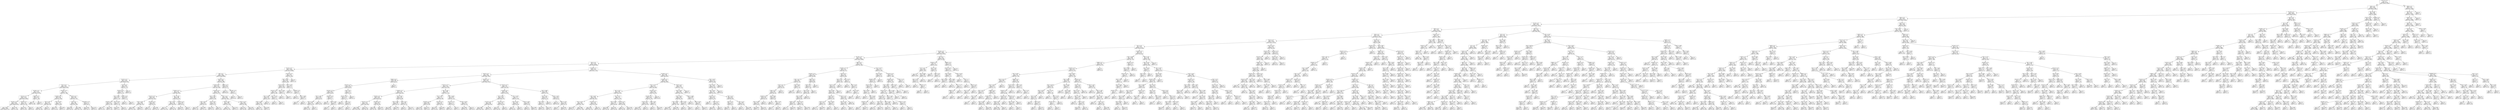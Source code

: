 digraph Tree {
node [shape=box] ;
0 [label="X[1173] <= 0.5\ngini = 0.5\nsamples = 84796\nvalue = [42502, 42294]"] ;
1 [label="X[36] <= 0.5\ngini = 0.485\nsamples = 72295\nvalue = [42364, 29931]"] ;
0 -> 1 [labeldistance=2.5, labelangle=45, headlabel="True"] ;
2 [label="X[1136] <= 0.5\ngini = 0.462\nsamples = 66376\nvalue = [42354, 24022]"] ;
1 -> 2 ;
3 [label="X[20] <= 0.5\ngini = 0.428\nsamples = 61217\nvalue = [42262, 18955]"] ;
2 -> 3 ;
4 [label="X[1130] <= 0.5\ngini = 0.392\nsamples = 57592\nvalue = [42180, 15412]"] ;
3 -> 4 ;
5 [label="X[45] <= 0.5\ngini = 0.355\nsamples = 54162\nvalue = [41682, 12480]"] ;
4 -> 5 ;
6 [label="X[30] <= 0.5\ngini = 0.332\nsamples = 52748\nvalue = [41670, 11078]"] ;
5 -> 6 ;
7 [label="X[221] <= 0.5\ngini = 0.315\nsamples = 51693\nvalue = [41573, 10120]"] ;
6 -> 7 ;
8 [label="X[11] <= 0.5\ngini = 0.305\nsamples = 51121\nvalue = [41505, 9616]"] ;
7 -> 8 ;
9 [label="X[1185] <= 0.5\ngini = 0.296\nsamples = 50499\nvalue = [41397, 9102]"] ;
8 -> 9 ;
10 [label="X[1126] <= 0.5\ngini = 0.287\nsamples = 50003\nvalue = [41321, 8682]"] ;
9 -> 10 ;
11 [label="X[10] <= 0.5\ngini = 0.279\nsamples = 49584\nvalue = [41260, 8324]"] ;
10 -> 11 ;
12 [label="X[1161] <= 0.5\ngini = 0.255\nsamples = 44068\nvalue = [37473, 6595]"] ;
11 -> 12 ;
13 [label="X[9] <= 0.5\ngini = 0.249\nsamples = 43858\nvalue = [37463, 6395]"] ;
12 -> 13 ;
14 [label="X[1167] <= 0.5\ngini = 0.234\nsamples = 42292\nvalue = [36562, 5730]"] ;
13 -> 14 ;
15 [label="X[21] <= 0.5\ngini = 0.229\nsamples = 42114\nvalue = [36556, 5558]"] ;
14 -> 15 ;
16 [label="X[1200] <= 0.5\ngini = 0.219\nsamples = 41349\nvalue = [36179, 5170]"] ;
15 -> 16 ;
17 [label="X[1210] <= 0.5\ngini = 0.214\nsamples = 41204\nvalue = [36178, 5026]"] ;
16 -> 17 ;
18 [label="X[1205] <= 0.5\ngini = 0.209\nsamples = 41042\nvalue = [36168, 4874]"] ;
17 -> 18 ;
19 [label="gini = 0.205\nsamples = 40887\nvalue = [36156, 4731]"] ;
18 -> 19 ;
20 [label="gini = 0.143\nsamples = 155\nvalue = [12, 143]"] ;
18 -> 20 ;
21 [label="X[158] <= 0.5\ngini = 0.116\nsamples = 162\nvalue = [10, 152]"] ;
17 -> 21 ;
22 [label="gini = 0.073\nsamples = 158\nvalue = [6, 152]"] ;
21 -> 22 ;
23 [label="gini = 0.0\nsamples = 4\nvalue = [4, 0]"] ;
21 -> 23 ;
24 [label="X[600] <= 0.5\ngini = 0.014\nsamples = 145\nvalue = [1, 144]"] ;
16 -> 24 ;
25 [label="gini = 0.0\nsamples = 144\nvalue = [0, 144]"] ;
24 -> 25 ;
26 [label="gini = 0.0\nsamples = 1\nvalue = [1, 0]"] ;
24 -> 26 ;
27 [label="X[1190] <= 0.5\ngini = 0.5\nsamples = 765\nvalue = [377, 388]"] ;
15 -> 27 ;
28 [label="X[1009] <= 0.5\ngini = 0.434\nsamples = 346\nvalue = [110, 236]"] ;
27 -> 28 ;
29 [label="X[0] <= 2.98\ngini = 0.471\nsamples = 226\nvalue = [86, 140]"] ;
28 -> 29 ;
30 [label="gini = 0.467\nsamples = 223\nvalue = [83, 140]"] ;
29 -> 30 ;
31 [label="gini = 0.0\nsamples = 3\nvalue = [3, 0]"] ;
29 -> 31 ;
32 [label="X[0] <= 2.935\ngini = 0.32\nsamples = 120\nvalue = [24, 96]"] ;
28 -> 32 ;
33 [label="gini = 0.305\nsamples = 117\nvalue = [22, 95]"] ;
32 -> 33 ;
34 [label="gini = 0.444\nsamples = 3\nvalue = [2, 1]"] ;
32 -> 34 ;
35 [label="X[223] <= 0.5\ngini = 0.462\nsamples = 419\nvalue = [267, 152]"] ;
27 -> 35 ;
36 [label="X[0] <= 0.4\ngini = 0.482\nsamples = 368\nvalue = [219, 149]"] ;
35 -> 36 ;
37 [label="gini = 0.494\nsamples = 63\nvalue = [28, 35]"] ;
36 -> 37 ;
38 [label="gini = 0.468\nsamples = 305\nvalue = [191, 114]"] ;
36 -> 38 ;
39 [label="X[1009] <= 0.5\ngini = 0.111\nsamples = 51\nvalue = [48, 3]"] ;
35 -> 39 ;
40 [label="gini = 0.045\nsamples = 43\nvalue = [42, 1]"] ;
39 -> 40 ;
41 [label="gini = 0.375\nsamples = 8\nvalue = [6, 2]"] ;
39 -> 41 ;
42 [label="X[16] <= 0.5\ngini = 0.065\nsamples = 178\nvalue = [6, 172]"] ;
14 -> 42 ;
43 [label="X[1024] <= 0.5\ngini = 0.034\nsamples = 175\nvalue = [3, 172]"] ;
42 -> 43 ;
44 [label="X[0] <= 2.935\ngini = 0.023\nsamples = 172\nvalue = [2, 170]"] ;
43 -> 44 ;
45 [label="X[1003] <= 0.5\ngini = 0.013\nsamples = 156\nvalue = [1, 155]"] ;
44 -> 45 ;
46 [label="gini = 0.0\nsamples = 121\nvalue = [0, 121]"] ;
45 -> 46 ;
47 [label="gini = 0.056\nsamples = 35\nvalue = [1, 34]"] ;
45 -> 47 ;
48 [label="X[0] <= 2.945\ngini = 0.117\nsamples = 16\nvalue = [1, 15]"] ;
44 -> 48 ;
49 [label="gini = 0.245\nsamples = 7\nvalue = [1, 6]"] ;
48 -> 49 ;
50 [label="gini = 0.0\nsamples = 9\nvalue = [0, 9]"] ;
48 -> 50 ;
51 [label="X[108] <= 0.5\ngini = 0.444\nsamples = 3\nvalue = [1, 2]"] ;
43 -> 51 ;
52 [label="gini = 0.0\nsamples = 2\nvalue = [0, 2]"] ;
51 -> 52 ;
53 [label="gini = 0.0\nsamples = 1\nvalue = [1, 0]"] ;
51 -> 53 ;
54 [label="gini = 0.0\nsamples = 3\nvalue = [3, 0]"] ;
42 -> 54 ;
55 [label="X[223] <= 0.5\ngini = 0.489\nsamples = 1566\nvalue = [901, 665]"] ;
13 -> 55 ;
56 [label="X[1009] <= 0.5\ngini = 0.495\nsamples = 1478\nvalue = [814, 664]"] ;
55 -> 56 ;
57 [label="X[1003] <= 0.5\ngini = 0.477\nsamples = 988\nvalue = [601, 387]"] ;
56 -> 57 ;
58 [label="X[1012] <= 0.5\ngini = 0.422\nsamples = 601\nvalue = [419, 182]"] ;
57 -> 58 ;
59 [label="X[0] <= 2.855\ngini = 0.388\nsamples = 536\nvalue = [395, 141]"] ;
58 -> 59 ;
60 [label="gini = 0.396\nsamples = 515\nvalue = [375, 140]"] ;
59 -> 60 ;
61 [label="gini = 0.091\nsamples = 21\nvalue = [20, 1]"] ;
59 -> 61 ;
62 [label="X[1156] <= 0.5\ngini = 0.466\nsamples = 65\nvalue = [24, 41]"] ;
58 -> 62 ;
63 [label="gini = 0.0\nsamples = 10\nvalue = [0, 10]"] ;
62 -> 63 ;
64 [label="gini = 0.492\nsamples = 55\nvalue = [24, 31]"] ;
62 -> 64 ;
65 [label="X[0] <= 2.795\ngini = 0.498\nsamples = 387\nvalue = [182, 205]"] ;
57 -> 65 ;
66 [label="X[0] <= 2.115\ngini = 0.495\nsamples = 365\nvalue = [164, 201]"] ;
65 -> 66 ;
67 [label="gini = 0.5\nsamples = 243\nvalue = [118, 125]"] ;
66 -> 67 ;
68 [label="gini = 0.47\nsamples = 122\nvalue = [46, 76]"] ;
66 -> 68 ;
69 [label="X[1155] <= 0.5\ngini = 0.298\nsamples = 22\nvalue = [18, 4]"] ;
65 -> 69 ;
70 [label="gini = 0.245\nsamples = 21\nvalue = [18, 3]"] ;
69 -> 70 ;
71 [label="gini = 0.0\nsamples = 1\nvalue = [0, 1]"] ;
69 -> 71 ;
72 [label="X[1156] <= 0.5\ngini = 0.491\nsamples = 490\nvalue = [213, 277]"] ;
56 -> 72 ;
73 [label="X[0] <= 1.435\ngini = 0.358\nsamples = 90\nvalue = [21, 69]"] ;
72 -> 73 ;
74 [label="X[0] <= 0.66\ngini = 0.461\nsamples = 50\nvalue = [18, 32]"] ;
73 -> 74 ;
75 [label="gini = 0.34\nsamples = 23\nvalue = [5, 18]"] ;
74 -> 75 ;
76 [label="gini = 0.499\nsamples = 27\nvalue = [13, 14]"] ;
74 -> 76 ;
77 [label="X[0] <= 2.08\ngini = 0.139\nsamples = 40\nvalue = [3, 37]"] ;
73 -> 77 ;
78 [label="gini = 0.219\nsamples = 24\nvalue = [3, 21]"] ;
77 -> 78 ;
79 [label="gini = 0.0\nsamples = 16\nvalue = [0, 16]"] ;
77 -> 79 ;
80 [label="X[0] <= 2.14\ngini = 0.499\nsamples = 400\nvalue = [192, 208]"] ;
72 -> 80 ;
81 [label="X[0] <= 1.945\ngini = 0.498\nsamples = 216\nvalue = [114, 102]"] ;
80 -> 81 ;
82 [label="gini = 0.5\nsamples = 203\nvalue = [102, 101]"] ;
81 -> 82 ;
83 [label="gini = 0.142\nsamples = 13\nvalue = [12, 1]"] ;
81 -> 83 ;
84 [label="X[0] <= 2.735\ngini = 0.488\nsamples = 184\nvalue = [78, 106]"] ;
80 -> 84 ;
85 [label="gini = 0.472\nsamples = 136\nvalue = [52, 84]"] ;
84 -> 85 ;
86 [label="gini = 0.497\nsamples = 48\nvalue = [26, 22]"] ;
84 -> 86 ;
87 [label="X[996] <= 0.5\ngini = 0.022\nsamples = 88\nvalue = [87, 1]"] ;
55 -> 87 ;
88 [label="gini = 0.0\nsamples = 83\nvalue = [83, 0]"] ;
87 -> 88 ;
89 [label="X[1190] <= 0.5\ngini = 0.32\nsamples = 5\nvalue = [4, 1]"] ;
87 -> 89 ;
90 [label="gini = 0.0\nsamples = 4\nvalue = [4, 0]"] ;
89 -> 90 ;
91 [label="gini = 0.0\nsamples = 1\nvalue = [0, 1]"] ;
89 -> 91 ;
92 [label="X[1021] <= 0.5\ngini = 0.091\nsamples = 210\nvalue = [10, 200]"] ;
12 -> 92 ;
93 [label="X[0] <= 2.825\ngini = 0.082\nsamples = 209\nvalue = [9, 200]"] ;
92 -> 93 ;
94 [label="X[1010] <= 0.5\ngini = 0.058\nsamples = 199\nvalue = [6, 193]"] ;
93 -> 94 ;
95 [label="X[1015] <= 0.5\ngini = 0.05\nsamples = 195\nvalue = [5, 190]"] ;
94 -> 95 ;
96 [label="X[0] <= 1.635\ngini = 0.041\nsamples = 191\nvalue = [4, 187]"] ;
95 -> 96 ;
97 [label="X[0] <= 1.625\ngini = 0.064\nsamples = 120\nvalue = [4, 116]"] ;
96 -> 97 ;
98 [label="gini = 0.05\nsamples = 117\nvalue = [3, 114]"] ;
97 -> 98 ;
99 [label="gini = 0.444\nsamples = 3\nvalue = [1, 2]"] ;
97 -> 99 ;
100 [label="gini = 0.0\nsamples = 71\nvalue = [0, 71]"] ;
96 -> 100 ;
101 [label="X[0] <= 2.115\ngini = 0.375\nsamples = 4\nvalue = [1, 3]"] ;
95 -> 101 ;
102 [label="gini = 0.0\nsamples = 3\nvalue = [0, 3]"] ;
101 -> 102 ;
103 [label="gini = 0.0\nsamples = 1\nvalue = [1, 0]"] ;
101 -> 103 ;
104 [label="X[0] <= 2.345\ngini = 0.375\nsamples = 4\nvalue = [1, 3]"] ;
94 -> 104 ;
105 [label="gini = 0.0\nsamples = 3\nvalue = [0, 3]"] ;
104 -> 105 ;
106 [label="gini = 0.0\nsamples = 1\nvalue = [1, 0]"] ;
104 -> 106 ;
107 [label="X[0] <= 2.835\ngini = 0.42\nsamples = 10\nvalue = [3, 7]"] ;
93 -> 107 ;
108 [label="gini = 0.0\nsamples = 2\nvalue = [2, 0]"] ;
107 -> 108 ;
109 [label="X[1009] <= 0.5\ngini = 0.219\nsamples = 8\nvalue = [1, 7]"] ;
107 -> 109 ;
110 [label="gini = 0.0\nsamples = 5\nvalue = [0, 5]"] ;
109 -> 110 ;
111 [label="X[0] <= 2.905\ngini = 0.444\nsamples = 3\nvalue = [1, 2]"] ;
109 -> 111 ;
112 [label="gini = 0.5\nsamples = 2\nvalue = [1, 1]"] ;
111 -> 112 ;
113 [label="gini = 0.0\nsamples = 1\nvalue = [0, 1]"] ;
111 -> 113 ;
114 [label="gini = 0.0\nsamples = 1\nvalue = [1, 0]"] ;
92 -> 114 ;
115 [label="X[1009] <= 0.5\ngini = 0.43\nsamples = 5516\nvalue = [3787, 1729]"] ;
11 -> 115 ;
116 [label="X[222] <= 0.5\ngini = 0.392\nsamples = 3894\nvalue = [2852, 1042]"] ;
115 -> 116 ;
117 [label="X[993] <= 0.5\ngini = 0.068\nsamples = 257\nvalue = [248, 9]"] ;
116 -> 117 ;
118 [label="X[1015] <= 0.5\ngini = 0.061\nsamples = 256\nvalue = [248, 8]"] ;
117 -> 118 ;
119 [label="X[1254] <= 0.5\ngini = 0.048\nsamples = 244\nvalue = [238, 6]"] ;
118 -> 119 ;
120 [label="X[0] <= 1.885\ngini = 0.041\nsamples = 238\nvalue = [233, 5]"] ;
119 -> 120 ;
121 [label="X[0] <= 1.875\ngini = 0.081\nsamples = 118\nvalue = [113, 5]"] ;
120 -> 121 ;
122 [label="gini = 0.067\nsamples = 116\nvalue = [112, 4]"] ;
121 -> 122 ;
123 [label="gini = 0.5\nsamples = 2\nvalue = [1, 1]"] ;
121 -> 123 ;
124 [label="gini = 0.0\nsamples = 120\nvalue = [120, 0]"] ;
120 -> 124 ;
125 [label="X[1003] <= 0.5\ngini = 0.278\nsamples = 6\nvalue = [5, 1]"] ;
119 -> 125 ;
126 [label="gini = 0.0\nsamples = 3\nvalue = [3, 0]"] ;
125 -> 126 ;
127 [label="X[0] <= 2.265\ngini = 0.444\nsamples = 3\nvalue = [2, 1]"] ;
125 -> 127 ;
128 [label="gini = 0.0\nsamples = 1\nvalue = [1, 0]"] ;
127 -> 128 ;
129 [label="gini = 0.5\nsamples = 2\nvalue = [1, 1]"] ;
127 -> 129 ;
130 [label="X[0] <= 2.87\ngini = 0.278\nsamples = 12\nvalue = [10, 2]"] ;
118 -> 130 ;
131 [label="X[1181] <= 0.5\ngini = 0.165\nsamples = 11\nvalue = [10, 1]"] ;
130 -> 131 ;
132 [label="gini = 0.0\nsamples = 8\nvalue = [8, 0]"] ;
131 -> 132 ;
133 [label="X[0] <= 2.1\ngini = 0.444\nsamples = 3\nvalue = [2, 1]"] ;
131 -> 133 ;
134 [label="gini = 0.0\nsamples = 2\nvalue = [2, 0]"] ;
133 -> 134 ;
135 [label="gini = 0.0\nsamples = 1\nvalue = [0, 1]"] ;
133 -> 135 ;
136 [label="gini = 0.0\nsamples = 1\nvalue = [0, 1]"] ;
130 -> 136 ;
137 [label="gini = 0.0\nsamples = 1\nvalue = [0, 1]"] ;
117 -> 137 ;
138 [label="X[1003] <= 0.5\ngini = 0.407\nsamples = 3637\nvalue = [2604, 1033]"] ;
116 -> 138 ;
139 [label="X[1012] <= 0.5\ngini = 0.371\nsamples = 2406\nvalue = [1815, 591]"] ;
138 -> 139 ;
140 [label="X[1006] <= 0.5\ngini = 0.342\nsamples = 2131\nvalue = [1664, 467]"] ;
139 -> 140 ;
141 [label="X[1004] <= 0.5\ngini = 0.328\nsamples = 2027\nvalue = [1608, 419]"] ;
140 -> 141 ;
142 [label="X[1015] <= 0.5\ngini = 0.316\nsamples = 1947\nvalue = [1564, 383]"] ;
141 -> 142 ;
143 [label="gini = 0.298\nsamples = 1809\nvalue = [1479, 330]"] ;
142 -> 143 ;
144 [label="gini = 0.473\nsamples = 138\nvalue = [85, 53]"] ;
142 -> 144 ;
145 [label="X[1186] <= 0.5\ngini = 0.495\nsamples = 80\nvalue = [44, 36]"] ;
141 -> 145 ;
146 [label="gini = 0.482\nsamples = 69\nvalue = [41, 28]"] ;
145 -> 146 ;
147 [label="gini = 0.397\nsamples = 11\nvalue = [3, 8]"] ;
145 -> 147 ;
148 [label="X[0] <= 2.49\ngini = 0.497\nsamples = 104\nvalue = [56, 48]"] ;
140 -> 148 ;
149 [label="X[0] <= 1.825\ngini = 0.498\nsamples = 70\nvalue = [33, 37]"] ;
148 -> 149 ;
150 [label="gini = 0.483\nsamples = 49\nvalue = [29, 20]"] ;
149 -> 150 ;
151 [label="gini = 0.308\nsamples = 21\nvalue = [4, 17]"] ;
149 -> 151 ;
152 [label="X[0] <= 2.59\ngini = 0.438\nsamples = 34\nvalue = [23, 11]"] ;
148 -> 152 ;
153 [label="gini = 0.0\nsamples = 6\nvalue = [6, 0]"] ;
152 -> 153 ;
154 [label="gini = 0.477\nsamples = 28\nvalue = [17, 11]"] ;
152 -> 154 ;
155 [label="X[0] <= 2.535\ngini = 0.495\nsamples = 275\nvalue = [151, 124]"] ;
139 -> 155 ;
156 [label="X[0] <= 1.855\ngini = 0.5\nsamples = 199\nvalue = [99, 100]"] ;
155 -> 156 ;
157 [label="X[1186] <= 0.5\ngini = 0.489\nsamples = 138\nvalue = [79, 59]"] ;
156 -> 157 ;
158 [label="gini = 0.479\nsamples = 126\nvalue = [76, 50]"] ;
157 -> 158 ;
159 [label="gini = 0.375\nsamples = 12\nvalue = [3, 9]"] ;
157 -> 159 ;
160 [label="X[1213] <= 0.5\ngini = 0.441\nsamples = 61\nvalue = [20, 41]"] ;
156 -> 160 ;
161 [label="gini = 0.413\nsamples = 55\nvalue = [16, 39]"] ;
160 -> 161 ;
162 [label="gini = 0.444\nsamples = 6\nvalue = [4, 2]"] ;
160 -> 162 ;
163 [label="X[0] <= 2.695\ngini = 0.432\nsamples = 76\nvalue = [52, 24]"] ;
155 -> 163 ;
164 [label="X[1151] <= 0.5\ngini = 0.172\nsamples = 21\nvalue = [19, 2]"] ;
163 -> 164 ;
165 [label="gini = 0.1\nsamples = 19\nvalue = [18, 1]"] ;
164 -> 165 ;
166 [label="gini = 0.5\nsamples = 2\nvalue = [1, 1]"] ;
164 -> 166 ;
167 [label="X[0] <= 2.955\ngini = 0.48\nsamples = 55\nvalue = [33, 22]"] ;
163 -> 167 ;
168 [label="gini = 0.499\nsamples = 46\nvalue = [24, 22]"] ;
167 -> 168 ;
169 [label="gini = 0.0\nsamples = 9\nvalue = [9, 0]"] ;
167 -> 169 ;
170 [label="X[1253] <= 0.5\ngini = 0.46\nsamples = 1231\nvalue = [789, 442]"] ;
138 -> 170 ;
171 [label="X[1186] <= 0.5\ngini = 0.468\nsamples = 1143\nvalue = [716, 427]"] ;
170 -> 171 ;
172 [label="X[0] <= 2.765\ngini = 0.462\nsamples = 1042\nvalue = [665, 377]"] ;
171 -> 172 ;
173 [label="X[1132] <= 0.5\ngini = 0.469\nsamples = 891\nvalue = [556, 335]"] ;
172 -> 173 ;
174 [label="gini = 0.466\nsamples = 861\nvalue = [543, 318]"] ;
173 -> 174 ;
175 [label="gini = 0.491\nsamples = 30\nvalue = [13, 17]"] ;
173 -> 175 ;
176 [label="X[1174] <= 0.5\ngini = 0.402\nsamples = 151\nvalue = [109, 42]"] ;
172 -> 176 ;
177 [label="gini = 0.417\nsamples = 142\nvalue = [100, 42]"] ;
176 -> 177 ;
178 [label="gini = 0.0\nsamples = 9\nvalue = [9, 0]"] ;
176 -> 178 ;
179 [label="X[0] <= 2.645\ngini = 0.5\nsamples = 101\nvalue = [51, 50]"] ;
171 -> 179 ;
180 [label="X[0] <= 2.615\ngini = 0.497\nsamples = 82\nvalue = [38, 44]"] ;
179 -> 180 ;
181 [label="gini = 0.5\nsamples = 78\nvalue = [38, 40]"] ;
180 -> 181 ;
182 [label="gini = 0.0\nsamples = 4\nvalue = [0, 4]"] ;
180 -> 182 ;
183 [label="X[0] <= 2.845\ngini = 0.432\nsamples = 19\nvalue = [13, 6]"] ;
179 -> 183 ;
184 [label="gini = 0.0\nsamples = 8\nvalue = [8, 0]"] ;
183 -> 184 ;
185 [label="gini = 0.496\nsamples = 11\nvalue = [5, 6]"] ;
183 -> 185 ;
186 [label="X[0] <= 0.995\ngini = 0.283\nsamples = 88\nvalue = [73, 15]"] ;
170 -> 186 ;
187 [label="X[0] <= 0.83\ngini = 0.415\nsamples = 34\nvalue = [24, 10]"] ;
186 -> 187 ;
188 [label="X[0] <= 0.39\ngini = 0.35\nsamples = 31\nvalue = [24, 7]"] ;
187 -> 188 ;
189 [label="gini = 0.432\nsamples = 19\nvalue = [13, 6]"] ;
188 -> 189 ;
190 [label="gini = 0.153\nsamples = 12\nvalue = [11, 1]"] ;
188 -> 190 ;
191 [label="gini = 0.0\nsamples = 3\nvalue = [0, 3]"] ;
187 -> 191 ;
192 [label="X[0] <= 1.675\ngini = 0.168\nsamples = 54\nvalue = [49, 5]"] ;
186 -> 192 ;
193 [label="gini = 0.0\nsamples = 18\nvalue = [18, 0]"] ;
192 -> 193 ;
194 [label="X[0] <= 1.705\ngini = 0.239\nsamples = 36\nvalue = [31, 5]"] ;
192 -> 194 ;
195 [label="gini = 0.0\nsamples = 1\nvalue = [0, 1]"] ;
194 -> 195 ;
196 [label="gini = 0.202\nsamples = 35\nvalue = [31, 4]"] ;
194 -> 196 ;
197 [label="X[1186] <= 0.5\ngini = 0.488\nsamples = 1622\nvalue = [935, 687]"] ;
115 -> 197 ;
198 [label="X[1268] <= 0.5\ngini = 0.482\nsamples = 1484\nvalue = [881, 603]"] ;
197 -> 198 ;
199 [label="X[0] <= 2.705\ngini = 0.47\nsamples = 1237\nvalue = [769, 468]"] ;
198 -> 199 ;
200 [label="X[0] <= 2.075\ngini = 0.481\nsamples = 1031\nvalue = [616, 415]"] ;
199 -> 200 ;
201 [label="X[0] <= 0.975\ngini = 0.465\nsamples = 766\nvalue = [485, 281]"] ;
200 -> 201 ;
202 [label="X[0] <= 0.345\ngini = 0.49\nsamples = 362\nvalue = [207, 155]"] ;
201 -> 202 ;
203 [label="gini = 0.379\nsamples = 67\nvalue = [50, 17]"] ;
202 -> 203 ;
204 [label="gini = 0.498\nsamples = 295\nvalue = [157, 138]"] ;
202 -> 204 ;
205 [label="X[1254] <= 0.5\ngini = 0.429\nsamples = 404\nvalue = [278, 126]"] ;
201 -> 205 ;
206 [label="gini = 0.419\nsamples = 378\nvalue = [265, 113]"] ;
205 -> 206 ;
207 [label="gini = 0.5\nsamples = 26\nvalue = [13, 13]"] ;
205 -> 207 ;
208 [label="X[0] <= 2.475\ngini = 0.5\nsamples = 265\nvalue = [131, 134]"] ;
200 -> 208 ;
209 [label="X[0] <= 2.385\ngini = 0.487\nsamples = 117\nvalue = [49, 68]"] ;
208 -> 209 ;
210 [label="gini = 0.499\nsamples = 58\nvalue = [30, 28]"] ;
209 -> 210 ;
211 [label="gini = 0.437\nsamples = 59\nvalue = [19, 40]"] ;
209 -> 211 ;
212 [label="X[1179] <= 0.5\ngini = 0.494\nsamples = 148\nvalue = [82, 66]"] ;
208 -> 212 ;
213 [label="gini = 0.5\nsamples = 118\nvalue = [59, 59]"] ;
212 -> 213 ;
214 [label="gini = 0.358\nsamples = 30\nvalue = [23, 7]"] ;
212 -> 214 ;
215 [label="X[1253] <= 0.5\ngini = 0.382\nsamples = 206\nvalue = [153, 53]"] ;
199 -> 215 ;
216 [label="X[1189] <= 0.5\ngini = 0.402\nsamples = 190\nvalue = [137, 53]"] ;
215 -> 216 ;
217 [label="X[223] <= 0.5\ngini = 0.394\nsamples = 185\nvalue = [135, 50]"] ;
216 -> 217 ;
218 [label="gini = 0.403\nsamples = 179\nvalue = [129, 50]"] ;
217 -> 218 ;
219 [label="gini = 0.0\nsamples = 6\nvalue = [6, 0]"] ;
217 -> 219 ;
220 [label="X[0] <= 2.89\ngini = 0.48\nsamples = 5\nvalue = [2, 3]"] ;
216 -> 220 ;
221 [label="gini = 0.0\nsamples = 2\nvalue = [0, 2]"] ;
220 -> 221 ;
222 [label="gini = 0.444\nsamples = 3\nvalue = [2, 1]"] ;
220 -> 222 ;
223 [label="gini = 0.0\nsamples = 16\nvalue = [16, 0]"] ;
215 -> 223 ;
224 [label="X[223] <= 0.5\ngini = 0.496\nsamples = 247\nvalue = [112, 135]"] ;
198 -> 224 ;
225 [label="X[0] <= 2.935\ngini = 0.492\nsamples = 240\nvalue = [105, 135]"] ;
224 -> 225 ;
226 [label="X[0] <= 2.875\ngini = 0.489\nsamples = 231\nvalue = [98, 133]"] ;
225 -> 226 ;
227 [label="X[0] <= 2.605\ngini = 0.492\nsamples = 223\nvalue = [97, 126]"] ;
226 -> 227 ;
228 [label="gini = 0.483\nsamples = 179\nvalue = [73, 106]"] ;
227 -> 228 ;
229 [label="gini = 0.496\nsamples = 44\nvalue = [24, 20]"] ;
227 -> 229 ;
230 [label="X[0] <= 2.925\ngini = 0.219\nsamples = 8\nvalue = [1, 7]"] ;
226 -> 230 ;
231 [label="gini = 0.0\nsamples = 6\nvalue = [0, 6]"] ;
230 -> 231 ;
232 [label="gini = 0.5\nsamples = 2\nvalue = [1, 1]"] ;
230 -> 232 ;
233 [label="X[0] <= 2.965\ngini = 0.346\nsamples = 9\nvalue = [7, 2]"] ;
225 -> 233 ;
234 [label="gini = 0.0\nsamples = 4\nvalue = [4, 0]"] ;
233 -> 234 ;
235 [label="X[0] <= 2.975\ngini = 0.48\nsamples = 5\nvalue = [3, 2]"] ;
233 -> 235 ;
236 [label="gini = 0.0\nsamples = 1\nvalue = [0, 1]"] ;
235 -> 236 ;
237 [label="gini = 0.375\nsamples = 4\nvalue = [3, 1]"] ;
235 -> 237 ;
238 [label="gini = 0.0\nsamples = 7\nvalue = [7, 0]"] ;
224 -> 238 ;
239 [label="X[0] <= 2.975\ngini = 0.476\nsamples = 138\nvalue = [54, 84]"] ;
197 -> 239 ;
240 [label="X[0] <= 2.945\ngini = 0.472\nsamples = 136\nvalue = [52, 84]"] ;
239 -> 240 ;
241 [label="X[0] <= 0.84\ngini = 0.48\nsamples = 130\nvalue = [52, 78]"] ;
240 -> 241 ;
242 [label="X[222] <= 0.5\ngini = 0.423\nsamples = 46\nvalue = [14, 32]"] ;
241 -> 242 ;
243 [label="gini = 0.0\nsamples = 1\nvalue = [1, 0]"] ;
242 -> 243 ;
244 [label="X[0] <= 0.775\ngini = 0.411\nsamples = 45\nvalue = [13, 32]"] ;
242 -> 244 ;
245 [label="gini = 0.433\nsamples = 41\nvalue = [13, 28]"] ;
244 -> 245 ;
246 [label="gini = 0.0\nsamples = 4\nvalue = [0, 4]"] ;
244 -> 246 ;
247 [label="X[0] <= 1.32\ngini = 0.495\nsamples = 84\nvalue = [38, 46]"] ;
241 -> 247 ;
248 [label="X[0] <= 1.03\ngini = 0.375\nsamples = 8\nvalue = [6, 2]"] ;
247 -> 248 ;
249 [label="gini = 0.48\nsamples = 5\nvalue = [3, 2]"] ;
248 -> 249 ;
250 [label="gini = 0.0\nsamples = 3\nvalue = [3, 0]"] ;
248 -> 250 ;
251 [label="X[0] <= 1.39\ngini = 0.488\nsamples = 76\nvalue = [32, 44]"] ;
247 -> 251 ;
252 [label="gini = 0.0\nsamples = 4\nvalue = [0, 4]"] ;
251 -> 252 ;
253 [label="gini = 0.494\nsamples = 72\nvalue = [32, 40]"] ;
251 -> 253 ;
254 [label="gini = 0.0\nsamples = 6\nvalue = [0, 6]"] ;
240 -> 254 ;
255 [label="gini = 0.0\nsamples = 2\nvalue = [2, 0]"] ;
239 -> 255 ;
256 [label="X[60] <= 0.5\ngini = 0.249\nsamples = 419\nvalue = [61, 358]"] ;
10 -> 256 ;
257 [label="X[1009] <= 0.5\ngini = 0.34\nsamples = 226\nvalue = [49, 177]"] ;
256 -> 257 ;
258 [label="X[1003] <= 0.5\ngini = 0.424\nsamples = 128\nvalue = [39, 89]"] ;
257 -> 258 ;
259 [label="X[0] <= 1.87\ngini = 0.499\nsamples = 60\nvalue = [31, 29]"] ;
258 -> 259 ;
260 [label="X[12] <= 0.5\ngini = 0.478\nsamples = 48\nvalue = [29, 19]"] ;
259 -> 260 ;
261 [label="X[58] <= 0.5\ngini = 0.458\nsamples = 45\nvalue = [29, 16]"] ;
260 -> 261 ;
262 [label="X[1000] <= 0.5\ngini = 0.401\nsamples = 36\nvalue = [26, 10]"] ;
261 -> 262 ;
263 [label="X[0] <= 0.325\ngini = 0.36\nsamples = 34\nvalue = [26, 8]"] ;
262 -> 263 ;
264 [label="gini = 0.444\nsamples = 3\nvalue = [1, 2]"] ;
263 -> 264 ;
265 [label="gini = 0.312\nsamples = 31\nvalue = [25, 6]"] ;
263 -> 265 ;
266 [label="gini = 0.0\nsamples = 2\nvalue = [0, 2]"] ;
262 -> 266 ;
267 [label="X[0] <= 0.88\ngini = 0.444\nsamples = 9\nvalue = [3, 6]"] ;
261 -> 267 ;
268 [label="gini = 0.0\nsamples = 3\nvalue = [0, 3]"] ;
267 -> 268 ;
269 [label="X[0] <= 1.045\ngini = 0.5\nsamples = 6\nvalue = [3, 3]"] ;
267 -> 269 ;
270 [label="gini = 0.0\nsamples = 1\nvalue = [1, 0]"] ;
269 -> 270 ;
271 [label="gini = 0.48\nsamples = 5\nvalue = [2, 3]"] ;
269 -> 271 ;
272 [label="gini = 0.0\nsamples = 3\nvalue = [0, 3]"] ;
260 -> 272 ;
273 [label="X[0] <= 2.88\ngini = 0.278\nsamples = 12\nvalue = [2, 10]"] ;
259 -> 273 ;
274 [label="gini = 0.0\nsamples = 10\nvalue = [0, 10]"] ;
273 -> 274 ;
275 [label="gini = 0.0\nsamples = 2\nvalue = [2, 0]"] ;
273 -> 275 ;
276 [label="X[95] <= 0.5\ngini = 0.208\nsamples = 68\nvalue = [8, 60]"] ;
258 -> 276 ;
277 [label="X[33] <= 0.5\ngini = 0.187\nsamples = 67\nvalue = [7, 60]"] ;
276 -> 277 ;
278 [label="X[0] <= 1.58\ngini = 0.165\nsamples = 66\nvalue = [6, 60]"] ;
277 -> 278 ;
279 [label="X[0] <= 0.705\ngini = 0.236\nsamples = 44\nvalue = [6, 38]"] ;
278 -> 279 ;
280 [label="X[38] <= 0.5\ngini = 0.091\nsamples = 21\nvalue = [1, 20]"] ;
279 -> 280 ;
281 [label="gini = 0.0\nsamples = 13\nvalue = [0, 13]"] ;
280 -> 281 ;
282 [label="gini = 0.219\nsamples = 8\nvalue = [1, 7]"] ;
280 -> 282 ;
283 [label="X[0] <= 0.755\ngini = 0.34\nsamples = 23\nvalue = [5, 18]"] ;
279 -> 283 ;
284 [label="gini = 0.375\nsamples = 4\nvalue = [3, 1]"] ;
283 -> 284 ;
285 [label="gini = 0.188\nsamples = 19\nvalue = [2, 17]"] ;
283 -> 285 ;
286 [label="gini = 0.0\nsamples = 22\nvalue = [0, 22]"] ;
278 -> 286 ;
287 [label="gini = 0.0\nsamples = 1\nvalue = [1, 0]"] ;
277 -> 287 ;
288 [label="gini = 0.0\nsamples = 1\nvalue = [1, 0]"] ;
276 -> 288 ;
289 [label="X[33] <= 0.5\ngini = 0.183\nsamples = 98\nvalue = [10, 88]"] ;
257 -> 289 ;
290 [label="X[0] <= 2.93\ngini = 0.141\nsamples = 92\nvalue = [7, 85]"] ;
289 -> 290 ;
291 [label="X[15] <= 0.5\ngini = 0.123\nsamples = 91\nvalue = [6, 85]"] ;
290 -> 291 ;
292 [label="X[0] <= 0.68\ngini = 0.105\nsamples = 90\nvalue = [5, 85]"] ;
291 -> 292 ;
293 [label="X[38] <= 0.5\ngini = 0.287\nsamples = 23\nvalue = [4, 19]"] ;
292 -> 293 ;
294 [label="X[75] <= 0.5\ngini = 0.105\nsamples = 18\nvalue = [1, 17]"] ;
293 -> 294 ;
295 [label="gini = 0.0\nsamples = 15\nvalue = [0, 15]"] ;
294 -> 295 ;
296 [label="gini = 0.444\nsamples = 3\nvalue = [1, 2]"] ;
294 -> 296 ;
297 [label="X[0] <= 0.655\ngini = 0.48\nsamples = 5\nvalue = [3, 2]"] ;
293 -> 297 ;
298 [label="gini = 0.5\nsamples = 4\nvalue = [2, 2]"] ;
297 -> 298 ;
299 [label="gini = 0.0\nsamples = 1\nvalue = [1, 0]"] ;
297 -> 299 ;
300 [label="X[0] <= 1.76\ngini = 0.029\nsamples = 67\nvalue = [1, 66]"] ;
292 -> 300 ;
301 [label="X[0] <= 1.735\ngini = 0.069\nsamples = 28\nvalue = [1, 27]"] ;
300 -> 301 ;
302 [label="gini = 0.0\nsamples = 27\nvalue = [0, 27]"] ;
301 -> 302 ;
303 [label="gini = 0.0\nsamples = 1\nvalue = [1, 0]"] ;
301 -> 303 ;
304 [label="gini = 0.0\nsamples = 39\nvalue = [0, 39]"] ;
300 -> 304 ;
305 [label="gini = 0.0\nsamples = 1\nvalue = [1, 0]"] ;
291 -> 305 ;
306 [label="gini = 0.0\nsamples = 1\nvalue = [1, 0]"] ;
290 -> 306 ;
307 [label="X[0] <= 0.575\ngini = 0.5\nsamples = 6\nvalue = [3, 3]"] ;
289 -> 307 ;
308 [label="gini = 0.0\nsamples = 2\nvalue = [2, 0]"] ;
307 -> 308 ;
309 [label="X[0] <= 0.76\ngini = 0.375\nsamples = 4\nvalue = [1, 3]"] ;
307 -> 309 ;
310 [label="gini = 0.0\nsamples = 2\nvalue = [0, 2]"] ;
309 -> 310 ;
311 [label="X[0] <= 0.875\ngini = 0.5\nsamples = 2\nvalue = [1, 1]"] ;
309 -> 311 ;
312 [label="gini = 0.0\nsamples = 1\nvalue = [1, 0]"] ;
311 -> 312 ;
313 [label="gini = 0.0\nsamples = 1\nvalue = [0, 1]"] ;
311 -> 313 ;
314 [label="X[0] <= 0.475\ngini = 0.117\nsamples = 193\nvalue = [12, 181]"] ;
256 -> 314 ;
315 [label="X[0] <= 0.455\ngini = 0.375\nsamples = 20\nvalue = [5, 15]"] ;
314 -> 315 ;
316 [label="X[1008] <= 0.5\ngini = 0.278\nsamples = 18\nvalue = [3, 15]"] ;
315 -> 316 ;
317 [label="X[1012] <= 0.5\ngini = 0.208\nsamples = 17\nvalue = [2, 15]"] ;
316 -> 317 ;
318 [label="X[0] <= 0.405\ngini = 0.117\nsamples = 16\nvalue = [1, 15]"] ;
317 -> 318 ;
319 [label="gini = 0.0\nsamples = 7\nvalue = [0, 7]"] ;
318 -> 319 ;
320 [label="X[0] <= 0.415\ngini = 0.198\nsamples = 9\nvalue = [1, 8]"] ;
318 -> 320 ;
321 [label="X[1009] <= 0.5\ngini = 0.32\nsamples = 5\nvalue = [1, 4]"] ;
320 -> 321 ;
322 [label="gini = 0.0\nsamples = 1\nvalue = [0, 1]"] ;
321 -> 322 ;
323 [label="gini = 0.375\nsamples = 4\nvalue = [1, 3]"] ;
321 -> 323 ;
324 [label="gini = 0.0\nsamples = 4\nvalue = [0, 4]"] ;
320 -> 324 ;
325 [label="gini = 0.0\nsamples = 1\nvalue = [1, 0]"] ;
317 -> 325 ;
326 [label="gini = 0.0\nsamples = 1\nvalue = [1, 0]"] ;
316 -> 326 ;
327 [label="gini = 0.0\nsamples = 2\nvalue = [2, 0]"] ;
315 -> 327 ;
328 [label="X[1015] <= 0.5\ngini = 0.078\nsamples = 173\nvalue = [7, 166]"] ;
314 -> 328 ;
329 [label="X[1004] <= 0.5\ngini = 0.068\nsamples = 171\nvalue = [6, 165]"] ;
328 -> 329 ;
330 [label="X[0] <= 2.815\ngini = 0.058\nsamples = 166\nvalue = [5, 161]"] ;
329 -> 330 ;
331 [label="X[1012] <= 0.5\ngini = 0.05\nsamples = 157\nvalue = [4, 153]"] ;
330 -> 331 ;
332 [label="X[1003] <= 0.5\ngini = 0.041\nsamples = 145\nvalue = [3, 142]"] ;
331 -> 332 ;
333 [label="X[0] <= 2.55\ngini = 0.019\nsamples = 105\nvalue = [1, 104]"] ;
332 -> 333 ;
334 [label="gini = 0.0\nsamples = 87\nvalue = [0, 87]"] ;
333 -> 334 ;
335 [label="gini = 0.105\nsamples = 18\nvalue = [1, 17]"] ;
333 -> 335 ;
336 [label="X[0] <= 2.405\ngini = 0.095\nsamples = 40\nvalue = [2, 38]"] ;
332 -> 336 ;
337 [label="gini = 0.137\nsamples = 27\nvalue = [2, 25]"] ;
336 -> 337 ;
338 [label="gini = 0.0\nsamples = 13\nvalue = [0, 13]"] ;
336 -> 338 ;
339 [label="X[0] <= 1.485\ngini = 0.153\nsamples = 12\nvalue = [1, 11]"] ;
331 -> 339 ;
340 [label="gini = 0.0\nsamples = 6\nvalue = [0, 6]"] ;
339 -> 340 ;
341 [label="X[0] <= 1.575\ngini = 0.278\nsamples = 6\nvalue = [1, 5]"] ;
339 -> 341 ;
342 [label="gini = 0.5\nsamples = 2\nvalue = [1, 1]"] ;
341 -> 342 ;
343 [label="gini = 0.0\nsamples = 4\nvalue = [0, 4]"] ;
341 -> 343 ;
344 [label="X[0] <= 2.835\ngini = 0.198\nsamples = 9\nvalue = [1, 8]"] ;
330 -> 344 ;
345 [label="gini = 0.0\nsamples = 1\nvalue = [1, 0]"] ;
344 -> 345 ;
346 [label="gini = 0.0\nsamples = 8\nvalue = [0, 8]"] ;
344 -> 346 ;
347 [label="X[0] <= 2.615\ngini = 0.32\nsamples = 5\nvalue = [1, 4]"] ;
329 -> 347 ;
348 [label="gini = 0.0\nsamples = 4\nvalue = [0, 4]"] ;
347 -> 348 ;
349 [label="gini = 0.0\nsamples = 1\nvalue = [1, 0]"] ;
347 -> 349 ;
350 [label="X[0] <= 1.25\ngini = 0.5\nsamples = 2\nvalue = [1, 1]"] ;
328 -> 350 ;
351 [label="gini = 0.0\nsamples = 1\nvalue = [0, 1]"] ;
350 -> 351 ;
352 [label="gini = 0.0\nsamples = 1\nvalue = [1, 0]"] ;
350 -> 352 ;
353 [label="X[3] <= 0.5\ngini = 0.259\nsamples = 496\nvalue = [76, 420]"] ;
9 -> 353 ;
354 [label="X[1000] <= 0.5\ngini = 0.01\nsamples = 417\nvalue = [2, 415]"] ;
353 -> 354 ;
355 [label="X[17] <= 0.5\ngini = 0.005\nsamples = 408\nvalue = [1, 407]"] ;
354 -> 355 ;
356 [label="gini = 0.0\nsamples = 367\nvalue = [0, 367]"] ;
355 -> 356 ;
357 [label="X[0] <= 0.695\ngini = 0.048\nsamples = 41\nvalue = [1, 40]"] ;
355 -> 357 ;
358 [label="X[0] <= 0.53\ngini = 0.278\nsamples = 6\nvalue = [1, 5]"] ;
357 -> 358 ;
359 [label="gini = 0.0\nsamples = 4\nvalue = [0, 4]"] ;
358 -> 359 ;
360 [label="X[1003] <= 0.5\ngini = 0.5\nsamples = 2\nvalue = [1, 1]"] ;
358 -> 360 ;
361 [label="gini = 0.0\nsamples = 1\nvalue = [0, 1]"] ;
360 -> 361 ;
362 [label="gini = 0.0\nsamples = 1\nvalue = [1, 0]"] ;
360 -> 362 ;
363 [label="gini = 0.0\nsamples = 35\nvalue = [0, 35]"] ;
357 -> 363 ;
364 [label="X[0] <= 1.67\ngini = 0.198\nsamples = 9\nvalue = [1, 8]"] ;
354 -> 364 ;
365 [label="gini = 0.0\nsamples = 5\nvalue = [0, 5]"] ;
364 -> 365 ;
366 [label="X[0] <= 1.87\ngini = 0.375\nsamples = 4\nvalue = [1, 3]"] ;
364 -> 366 ;
367 [label="gini = 0.0\nsamples = 1\nvalue = [1, 0]"] ;
366 -> 367 ;
368 [label="gini = 0.0\nsamples = 3\nvalue = [0, 3]"] ;
366 -> 368 ;
369 [label="X[998] <= 0.5\ngini = 0.119\nsamples = 79\nvalue = [74, 5]"] ;
353 -> 369 ;
370 [label="X[1012] <= 0.5\ngini = 0.097\nsamples = 78\nvalue = [74, 4]"] ;
369 -> 370 ;
371 [label="X[0] <= 0.055\ngini = 0.053\nsamples = 73\nvalue = [71, 2]"] ;
370 -> 371 ;
372 [label="X[0] <= 0.035\ngini = 0.444\nsamples = 3\nvalue = [2, 1]"] ;
371 -> 372 ;
373 [label="gini = 0.0\nsamples = 2\nvalue = [2, 0]"] ;
372 -> 373 ;
374 [label="gini = 0.0\nsamples = 1\nvalue = [0, 1]"] ;
372 -> 374 ;
375 [label="X[0] <= 2.695\ngini = 0.028\nsamples = 70\nvalue = [69, 1]"] ;
371 -> 375 ;
376 [label="gini = 0.0\nsamples = 51\nvalue = [51, 0]"] ;
375 -> 376 ;
377 [label="X[0] <= 2.715\ngini = 0.1\nsamples = 19\nvalue = [18, 1]"] ;
375 -> 377 ;
378 [label="X[999] <= 0.5\ngini = 0.5\nsamples = 2\nvalue = [1, 1]"] ;
377 -> 378 ;
379 [label="gini = 0.0\nsamples = 1\nvalue = [0, 1]"] ;
378 -> 379 ;
380 [label="gini = 0.0\nsamples = 1\nvalue = [1, 0]"] ;
378 -> 380 ;
381 [label="gini = 0.0\nsamples = 17\nvalue = [17, 0]"] ;
377 -> 381 ;
382 [label="X[0] <= 0.675\ngini = 0.48\nsamples = 5\nvalue = [3, 2]"] ;
370 -> 382 ;
383 [label="gini = 0.0\nsamples = 1\nvalue = [1, 0]"] ;
382 -> 383 ;
384 [label="X[0] <= 1.7\ngini = 0.5\nsamples = 4\nvalue = [2, 2]"] ;
382 -> 384 ;
385 [label="gini = 0.0\nsamples = 1\nvalue = [0, 1]"] ;
384 -> 385 ;
386 [label="X[223] <= 0.5\ngini = 0.444\nsamples = 3\nvalue = [2, 1]"] ;
384 -> 386 ;
387 [label="X[0] <= 2.67\ngini = 0.5\nsamples = 2\nvalue = [1, 1]"] ;
386 -> 387 ;
388 [label="gini = 0.0\nsamples = 1\nvalue = [1, 0]"] ;
387 -> 388 ;
389 [label="gini = 0.0\nsamples = 1\nvalue = [0, 1]"] ;
387 -> 389 ;
390 [label="gini = 0.0\nsamples = 1\nvalue = [1, 0]"] ;
386 -> 390 ;
391 [label="gini = 0.0\nsamples = 1\nvalue = [0, 1]"] ;
369 -> 391 ;
392 [label="X[1009] <= 0.5\ngini = 0.287\nsamples = 622\nvalue = [108, 514]"] ;
8 -> 392 ;
393 [label="X[0] <= 2.885\ngini = 0.366\nsamples = 361\nvalue = [87, 274]"] ;
392 -> 393 ;
394 [label="X[999] <= 0.5\ngini = 0.347\nsamples = 349\nvalue = [78, 271]"] ;
393 -> 394 ;
395 [label="X[1003] <= 0.5\ngini = 0.337\nsamples = 345\nvalue = [74, 271]"] ;
394 -> 395 ;
396 [label="X[0] <= 0.835\ngini = 0.41\nsamples = 163\nvalue = [47, 116]"] ;
395 -> 396 ;
397 [label="X[0] <= 0.715\ngini = 0.498\nsamples = 32\nvalue = [15, 17]"] ;
396 -> 397 ;
398 [label="X[0] <= 0.305\ngini = 0.477\nsamples = 28\nvalue = [11, 17]"] ;
397 -> 398 ;
399 [label="X[0] <= 0.07\ngini = 0.278\nsamples = 6\nvalue = [1, 5]"] ;
398 -> 399 ;
400 [label="X[0] <= 0.04\ngini = 0.5\nsamples = 2\nvalue = [1, 1]"] ;
399 -> 400 ;
401 [label="gini = 0.0\nsamples = 1\nvalue = [0, 1]"] ;
400 -> 401 ;
402 [label="gini = 0.0\nsamples = 1\nvalue = [1, 0]"] ;
400 -> 402 ;
403 [label="gini = 0.0\nsamples = 4\nvalue = [0, 4]"] ;
399 -> 403 ;
404 [label="X[998] <= 0.5\ngini = 0.496\nsamples = 22\nvalue = [10, 12]"] ;
398 -> 404 ;
405 [label="X[1008] <= 0.5\ngini = 0.5\nsamples = 20\nvalue = [10, 10]"] ;
404 -> 405 ;
406 [label="X[0] <= 0.335\ngini = 0.499\nsamples = 19\nvalue = [9, 10]"] ;
405 -> 406 ;
407 [label="gini = 0.0\nsamples = 1\nvalue = [1, 0]"] ;
406 -> 407 ;
408 [label="gini = 0.494\nsamples = 18\nvalue = [8, 10]"] ;
406 -> 408 ;
409 [label="gini = 0.0\nsamples = 1\nvalue = [1, 0]"] ;
405 -> 409 ;
410 [label="gini = 0.0\nsamples = 2\nvalue = [0, 2]"] ;
404 -> 410 ;
411 [label="gini = 0.0\nsamples = 4\nvalue = [4, 0]"] ;
397 -> 411 ;
412 [label="X[996] <= 0.5\ngini = 0.369\nsamples = 131\nvalue = [32, 99]"] ;
396 -> 412 ;
413 [label="X[1167] <= 0.5\ngini = 0.352\nsamples = 127\nvalue = [29, 98]"] ;
412 -> 413 ;
414 [label="X[1005] <= 0.5\ngini = 0.377\nsamples = 115\nvalue = [29, 86]"] ;
413 -> 414 ;
415 [label="X[1045] <= 0.5\ngini = 0.361\nsamples = 110\nvalue = [26, 84]"] ;
414 -> 415 ;
416 [label="X[992] <= 0.5\ngini = 0.354\nsamples = 109\nvalue = [25, 84]"] ;
415 -> 416 ;
417 [label="gini = 0.346\nsamples = 108\nvalue = [24, 84]"] ;
416 -> 417 ;
418 [label="gini = 0.0\nsamples = 1\nvalue = [1, 0]"] ;
416 -> 418 ;
419 [label="gini = 0.0\nsamples = 1\nvalue = [1, 0]"] ;
415 -> 419 ;
420 [label="X[1228] <= 0.5\ngini = 0.48\nsamples = 5\nvalue = [3, 2]"] ;
414 -> 420 ;
421 [label="X[0] <= 2.035\ngini = 0.444\nsamples = 3\nvalue = [1, 2]"] ;
420 -> 421 ;
422 [label="gini = 0.0\nsamples = 1\nvalue = [0, 1]"] ;
421 -> 422 ;
423 [label="gini = 0.5\nsamples = 2\nvalue = [1, 1]"] ;
421 -> 423 ;
424 [label="gini = 0.0\nsamples = 2\nvalue = [2, 0]"] ;
420 -> 424 ;
425 [label="gini = 0.0\nsamples = 12\nvalue = [0, 12]"] ;
413 -> 425 ;
426 [label="X[0] <= 2.05\ngini = 0.375\nsamples = 4\nvalue = [3, 1]"] ;
412 -> 426 ;
427 [label="gini = 0.0\nsamples = 2\nvalue = [2, 0]"] ;
426 -> 427 ;
428 [label="X[0] <= 2.55\ngini = 0.5\nsamples = 2\nvalue = [1, 1]"] ;
426 -> 428 ;
429 [label="gini = 0.0\nsamples = 1\nvalue = [0, 1]"] ;
428 -> 429 ;
430 [label="gini = 0.0\nsamples = 1\nvalue = [1, 0]"] ;
428 -> 430 ;
431 [label="X[0] <= 0.905\ngini = 0.253\nsamples = 182\nvalue = [27, 155]"] ;
395 -> 431 ;
432 [label="X[0] <= 0.805\ngini = 0.369\nsamples = 45\nvalue = [11, 34]"] ;
431 -> 432 ;
433 [label="X[0] <= 0.555\ngini = 0.229\nsamples = 38\nvalue = [5, 33]"] ;
432 -> 433 ;
434 [label="X[0] <= 0.535\ngini = 0.332\nsamples = 19\nvalue = [4, 15]"] ;
433 -> 434 ;
435 [label="X[0] <= 0.25\ngini = 0.278\nsamples = 18\nvalue = [3, 15]"] ;
434 -> 435 ;
436 [label="gini = 0.0\nsamples = 4\nvalue = [0, 4]"] ;
435 -> 436 ;
437 [label="X[0] <= 0.28\ngini = 0.337\nsamples = 14\nvalue = [3, 11]"] ;
435 -> 437 ;
438 [label="gini = 0.5\nsamples = 2\nvalue = [1, 1]"] ;
437 -> 438 ;
439 [label="gini = 0.278\nsamples = 12\nvalue = [2, 10]"] ;
437 -> 439 ;
440 [label="gini = 0.0\nsamples = 1\nvalue = [1, 0]"] ;
434 -> 440 ;
441 [label="X[0] <= 0.705\ngini = 0.1\nsamples = 19\nvalue = [1, 18]"] ;
433 -> 441 ;
442 [label="gini = 0.0\nsamples = 11\nvalue = [0, 11]"] ;
441 -> 442 ;
443 [label="X[0] <= 0.725\ngini = 0.219\nsamples = 8\nvalue = [1, 7]"] ;
441 -> 443 ;
444 [label="X[1203] <= 0.5\ngini = 0.5\nsamples = 2\nvalue = [1, 1]"] ;
443 -> 444 ;
445 [label="gini = 0.0\nsamples = 1\nvalue = [1, 0]"] ;
444 -> 445 ;
446 [label="gini = 0.0\nsamples = 1\nvalue = [0, 1]"] ;
444 -> 446 ;
447 [label="gini = 0.0\nsamples = 6\nvalue = [0, 6]"] ;
443 -> 447 ;
448 [label="X[0] <= 0.835\ngini = 0.245\nsamples = 7\nvalue = [6, 1]"] ;
432 -> 448 ;
449 [label="gini = 0.0\nsamples = 4\nvalue = [4, 0]"] ;
448 -> 449 ;
450 [label="X[0] <= 0.86\ngini = 0.444\nsamples = 3\nvalue = [2, 1]"] ;
448 -> 450 ;
451 [label="gini = 0.0\nsamples = 1\nvalue = [0, 1]"] ;
450 -> 451 ;
452 [label="gini = 0.0\nsamples = 2\nvalue = [2, 0]"] ;
450 -> 452 ;
453 [label="X[1228] <= 0.5\ngini = 0.206\nsamples = 137\nvalue = [16, 121]"] ;
431 -> 453 ;
454 [label="X[0] <= 2.25\ngini = 0.105\nsamples = 54\nvalue = [3, 51]"] ;
453 -> 454 ;
455 [label="X[0] <= 2.145\ngini = 0.161\nsamples = 34\nvalue = [3, 31]"] ;
454 -> 455 ;
456 [label="X[0] <= 1.495\ngini = 0.117\nsamples = 32\nvalue = [2, 30]"] ;
455 -> 456 ;
457 [label="gini = 0.0\nsamples = 13\nvalue = [0, 13]"] ;
456 -> 457 ;
458 [label="X[0] <= 1.575\ngini = 0.188\nsamples = 19\nvalue = [2, 17]"] ;
456 -> 458 ;
459 [label="gini = 0.444\nsamples = 6\nvalue = [2, 4]"] ;
458 -> 459 ;
460 [label="gini = 0.0\nsamples = 13\nvalue = [0, 13]"] ;
458 -> 460 ;
461 [label="gini = 0.5\nsamples = 2\nvalue = [1, 1]"] ;
455 -> 461 ;
462 [label="gini = 0.0\nsamples = 20\nvalue = [0, 20]"] ;
454 -> 462 ;
463 [label="X[0] <= 1.355\ngini = 0.264\nsamples = 83\nvalue = [13, 70]"] ;
453 -> 463 ;
464 [label="gini = 0.0\nsamples = 10\nvalue = [0, 10]"] ;
463 -> 464 ;
465 [label="X[0] <= 1.365\ngini = 0.293\nsamples = 73\nvalue = [13, 60]"] ;
463 -> 465 ;
466 [label="gini = 0.444\nsamples = 3\nvalue = [2, 1]"] ;
465 -> 466 ;
467 [label="X[0] <= 1.515\ngini = 0.265\nsamples = 70\nvalue = [11, 59]"] ;
465 -> 467 ;
468 [label="gini = 0.0\nsamples = 14\nvalue = [0, 14]"] ;
467 -> 468 ;
469 [label="X[0] <= 1.53\ngini = 0.316\nsamples = 56\nvalue = [11, 45]"] ;
467 -> 469 ;
470 [label="gini = 0.0\nsamples = 1\nvalue = [1, 0]"] ;
469 -> 470 ;
471 [label="gini = 0.298\nsamples = 55\nvalue = [10, 45]"] ;
469 -> 471 ;
472 [label="gini = 0.0\nsamples = 4\nvalue = [4, 0]"] ;
394 -> 472 ;
473 [label="X[1203] <= 0.5\ngini = 0.375\nsamples = 12\nvalue = [9, 3]"] ;
393 -> 473 ;
474 [label="X[0] <= 2.915\ngini = 0.298\nsamples = 11\nvalue = [9, 2]"] ;
473 -> 474 ;
475 [label="X[1013] <= 0.5\ngini = 0.48\nsamples = 5\nvalue = [3, 2]"] ;
474 -> 475 ;
476 [label="X[0] <= 2.905\ngini = 0.5\nsamples = 4\nvalue = [2, 2]"] ;
475 -> 476 ;
477 [label="X[0] <= 2.895\ngini = 0.444\nsamples = 3\nvalue = [2, 1]"] ;
476 -> 477 ;
478 [label="X[1003] <= 0.5\ngini = 0.5\nsamples = 2\nvalue = [1, 1]"] ;
477 -> 478 ;
479 [label="gini = 0.0\nsamples = 1\nvalue = [1, 0]"] ;
478 -> 479 ;
480 [label="gini = 0.0\nsamples = 1\nvalue = [0, 1]"] ;
478 -> 480 ;
481 [label="gini = 0.0\nsamples = 1\nvalue = [1, 0]"] ;
477 -> 481 ;
482 [label="gini = 0.0\nsamples = 1\nvalue = [0, 1]"] ;
476 -> 482 ;
483 [label="gini = 0.0\nsamples = 1\nvalue = [1, 0]"] ;
475 -> 483 ;
484 [label="gini = 0.0\nsamples = 6\nvalue = [6, 0]"] ;
474 -> 484 ;
485 [label="gini = 0.0\nsamples = 1\nvalue = [0, 1]"] ;
473 -> 485 ;
486 [label="X[0] <= 2.96\ngini = 0.148\nsamples = 261\nvalue = [21, 240]"] ;
392 -> 486 ;
487 [label="X[0] <= 0.325\ngini = 0.142\nsamples = 260\nvalue = [20, 240]"] ;
486 -> 487 ;
488 [label="X[0] <= 0.315\ngini = 0.48\nsamples = 5\nvalue = [2, 3]"] ;
487 -> 488 ;
489 [label="X[0] <= 0.18\ngini = 0.375\nsamples = 4\nvalue = [1, 3]"] ;
488 -> 489 ;
490 [label="gini = 0.5\nsamples = 2\nvalue = [1, 1]"] ;
489 -> 490 ;
491 [label="gini = 0.0\nsamples = 2\nvalue = [0, 2]"] ;
489 -> 491 ;
492 [label="gini = 0.0\nsamples = 1\nvalue = [1, 0]"] ;
488 -> 492 ;
493 [label="X[0] <= 0.935\ngini = 0.131\nsamples = 255\nvalue = [18, 237]"] ;
487 -> 493 ;
494 [label="X[0] <= 0.925\ngini = 0.228\nsamples = 61\nvalue = [8, 53]"] ;
493 -> 494 ;
495 [label="X[1203] <= 0.5\ngini = 0.206\nsamples = 60\nvalue = [7, 53]"] ;
494 -> 495 ;
496 [label="X[0] <= 0.895\ngini = 0.136\nsamples = 41\nvalue = [3, 38]"] ;
495 -> 496 ;
497 [label="X[0] <= 0.615\ngini = 0.102\nsamples = 37\nvalue = [2, 35]"] ;
496 -> 497 ;
498 [label="X[0] <= 0.605\ngini = 0.172\nsamples = 21\nvalue = [2, 19]"] ;
497 -> 498 ;
499 [label="X[0] <= 0.545\ngini = 0.095\nsamples = 20\nvalue = [1, 19]"] ;
498 -> 499 ;
500 [label="gini = 0.0\nsamples = 14\nvalue = [0, 14]"] ;
499 -> 500 ;
501 [label="gini = 0.278\nsamples = 6\nvalue = [1, 5]"] ;
499 -> 501 ;
502 [label="gini = 0.0\nsamples = 1\nvalue = [1, 0]"] ;
498 -> 502 ;
503 [label="gini = 0.0\nsamples = 16\nvalue = [0, 16]"] ;
497 -> 503 ;
504 [label="X[1167] <= 0.5\ngini = 0.375\nsamples = 4\nvalue = [1, 3]"] ;
496 -> 504 ;
505 [label="X[0] <= 0.915\ngini = 0.5\nsamples = 2\nvalue = [1, 1]"] ;
504 -> 505 ;
506 [label="gini = 0.0\nsamples = 1\nvalue = [1, 0]"] ;
505 -> 506 ;
507 [label="gini = 0.0\nsamples = 1\nvalue = [0, 1]"] ;
505 -> 507 ;
508 [label="gini = 0.0\nsamples = 2\nvalue = [0, 2]"] ;
504 -> 508 ;
509 [label="X[0] <= 0.575\ngini = 0.332\nsamples = 19\nvalue = [4, 15]"] ;
495 -> 509 ;
510 [label="X[0] <= 0.44\ngini = 0.18\nsamples = 10\nvalue = [1, 9]"] ;
509 -> 510 ;
511 [label="gini = 0.0\nsamples = 4\nvalue = [0, 4]"] ;
510 -> 511 ;
512 [label="X[0] <= 0.475\ngini = 0.278\nsamples = 6\nvalue = [1, 5]"] ;
510 -> 512 ;
513 [label="gini = 0.5\nsamples = 2\nvalue = [1, 1]"] ;
512 -> 513 ;
514 [label="gini = 0.0\nsamples = 4\nvalue = [0, 4]"] ;
512 -> 514 ;
515 [label="X[0] <= 0.61\ngini = 0.444\nsamples = 9\nvalue = [3, 6]"] ;
509 -> 515 ;
516 [label="gini = 0.0\nsamples = 1\nvalue = [1, 0]"] ;
515 -> 516 ;
517 [label="X[0] <= 0.74\ngini = 0.375\nsamples = 8\nvalue = [2, 6]"] ;
515 -> 517 ;
518 [label="X[0] <= 0.675\ngini = 0.278\nsamples = 6\nvalue = [1, 5]"] ;
517 -> 518 ;
519 [label="gini = 0.444\nsamples = 3\nvalue = [1, 2]"] ;
518 -> 519 ;
520 [label="gini = 0.0\nsamples = 3\nvalue = [0, 3]"] ;
518 -> 520 ;
521 [label="X[0] <= 0.815\ngini = 0.5\nsamples = 2\nvalue = [1, 1]"] ;
517 -> 521 ;
522 [label="gini = 0.0\nsamples = 1\nvalue = [1, 0]"] ;
521 -> 522 ;
523 [label="gini = 0.0\nsamples = 1\nvalue = [0, 1]"] ;
521 -> 523 ;
524 [label="gini = 0.0\nsamples = 1\nvalue = [1, 0]"] ;
494 -> 524 ;
525 [label="X[0] <= 2.505\ngini = 0.098\nsamples = 194\nvalue = [10, 184]"] ;
493 -> 525 ;
526 [label="X[1203] <= 0.5\ngini = 0.054\nsamples = 143\nvalue = [4, 139]"] ;
525 -> 526 ;
527 [label="X[0] <= 1.465\ngini = 0.023\nsamples = 87\nvalue = [1, 86]"] ;
526 -> 527 ;
528 [label="X[0] <= 1.455\ngini = 0.074\nsamples = 26\nvalue = [1, 25]"] ;
527 -> 528 ;
529 [label="gini = 0.0\nsamples = 24\nvalue = [0, 24]"] ;
528 -> 529 ;
530 [label="gini = 0.5\nsamples = 2\nvalue = [1, 1]"] ;
528 -> 530 ;
531 [label="gini = 0.0\nsamples = 61\nvalue = [0, 61]"] ;
527 -> 531 ;
532 [label="X[0] <= 1.685\ngini = 0.101\nsamples = 56\nvalue = [3, 53]"] ;
526 -> 532 ;
533 [label="gini = 0.0\nsamples = 25\nvalue = [0, 25]"] ;
532 -> 533 ;
534 [label="X[0] <= 1.695\ngini = 0.175\nsamples = 31\nvalue = [3, 28]"] ;
532 -> 534 ;
535 [label="gini = 0.5\nsamples = 2\nvalue = [1, 1]"] ;
534 -> 535 ;
536 [label="X[0] <= 2.185\ngini = 0.128\nsamples = 29\nvalue = [2, 27]"] ;
534 -> 536 ;
537 [label="X[0] <= 2.065\ngini = 0.245\nsamples = 14\nvalue = [2, 12]"] ;
536 -> 537 ;
538 [label="gini = 0.142\nsamples = 13\nvalue = [1, 12]"] ;
537 -> 538 ;
539 [label="gini = 0.0\nsamples = 1\nvalue = [1, 0]"] ;
537 -> 539 ;
540 [label="gini = 0.0\nsamples = 15\nvalue = [0, 15]"] ;
536 -> 540 ;
541 [label="X[0] <= 2.79\ngini = 0.208\nsamples = 51\nvalue = [6, 45]"] ;
525 -> 541 ;
542 [label="X[0] <= 2.735\ngini = 0.245\nsamples = 42\nvalue = [6, 36]"] ;
541 -> 542 ;
543 [label="X[0] <= 2.675\ngini = 0.198\nsamples = 36\nvalue = [4, 32]"] ;
542 -> 543 ;
544 [label="X[0] <= 2.665\ngini = 0.231\nsamples = 30\nvalue = [4, 26]"] ;
543 -> 544 ;
545 [label="X[0] <= 2.545\ngini = 0.191\nsamples = 28\nvalue = [3, 25]"] ;
544 -> 545 ;
546 [label="gini = 0.278\nsamples = 12\nvalue = [2, 10]"] ;
545 -> 546 ;
547 [label="gini = 0.117\nsamples = 16\nvalue = [1, 15]"] ;
545 -> 547 ;
548 [label="gini = 0.5\nsamples = 2\nvalue = [1, 1]"] ;
544 -> 548 ;
549 [label="gini = 0.0\nsamples = 6\nvalue = [0, 6]"] ;
543 -> 549 ;
550 [label="X[0] <= 2.745\ngini = 0.444\nsamples = 6\nvalue = [2, 4]"] ;
542 -> 550 ;
551 [label="X[1228] <= 0.5\ngini = 0.5\nsamples = 2\nvalue = [1, 1]"] ;
550 -> 551 ;
552 [label="gini = 0.0\nsamples = 1\nvalue = [1, 0]"] ;
551 -> 552 ;
553 [label="gini = 0.0\nsamples = 1\nvalue = [0, 1]"] ;
551 -> 553 ;
554 [label="X[1228] <= 0.5\ngini = 0.375\nsamples = 4\nvalue = [1, 3]"] ;
550 -> 554 ;
555 [label="gini = 0.0\nsamples = 2\nvalue = [0, 2]"] ;
554 -> 555 ;
556 [label="gini = 0.5\nsamples = 2\nvalue = [1, 1]"] ;
554 -> 556 ;
557 [label="gini = 0.0\nsamples = 9\nvalue = [0, 9]"] ;
541 -> 557 ;
558 [label="gini = 0.0\nsamples = 1\nvalue = [1, 0]"] ;
486 -> 558 ;
559 [label="X[1217] <= 0.5\ngini = 0.209\nsamples = 572\nvalue = [68, 504]"] ;
7 -> 559 ;
560 [label="X[1241] <= 0.5\ngini = 0.035\nsamples = 508\nvalue = [9, 499]"] ;
559 -> 560 ;
561 [label="X[1134] <= 0.5\ngini = 0.027\nsamples = 506\nvalue = [7, 499]"] ;
560 -> 561 ;
562 [label="X[206] <= 0.5\ngini = 0.02\nsamples = 504\nvalue = [5, 499]"] ;
561 -> 562 ;
563 [label="X[1116] <= 0.5\ngini = 0.016\nsamples = 503\nvalue = [4, 499]"] ;
562 -> 563 ;
564 [label="X[1054] <= 0.5\ngini = 0.012\nsamples = 494\nvalue = [3, 491]"] ;
563 -> 564 ;
565 [label="X[1014] <= 0.5\ngini = 0.009\nsamples = 451\nvalue = [2, 449]"] ;
564 -> 565 ;
566 [label="gini = 0.0\nsamples = 310\nvalue = [0, 310]"] ;
565 -> 566 ;
567 [label="X[1161] <= 0.5\ngini = 0.028\nsamples = 141\nvalue = [2, 139]"] ;
565 -> 567 ;
568 [label="gini = 0.0\nsamples = 78\nvalue = [0, 78]"] ;
567 -> 568 ;
569 [label="X[0] <= 1.425\ngini = 0.061\nsamples = 63\nvalue = [2, 61]"] ;
567 -> 569 ;
570 [label="X[0] <= 1.335\ngini = 0.128\nsamples = 29\nvalue = [2, 27]"] ;
569 -> 570 ;
571 [label="X[0] <= 0.82\ngini = 0.069\nsamples = 28\nvalue = [1, 27]"] ;
570 -> 571 ;
572 [label="gini = 0.0\nsamples = 16\nvalue = [0, 16]"] ;
571 -> 572 ;
573 [label="gini = 0.153\nsamples = 12\nvalue = [1, 11]"] ;
571 -> 573 ;
574 [label="gini = 0.0\nsamples = 1\nvalue = [1, 0]"] ;
570 -> 574 ;
575 [label="gini = 0.0\nsamples = 34\nvalue = [0, 34]"] ;
569 -> 575 ;
576 [label="X[0] <= 2.59\ngini = 0.045\nsamples = 43\nvalue = [1, 42]"] ;
564 -> 576 ;
577 [label="gini = 0.0\nsamples = 42\nvalue = [0, 42]"] ;
576 -> 577 ;
578 [label="gini = 0.0\nsamples = 1\nvalue = [1, 0]"] ;
576 -> 578 ;
579 [label="X[112] <= 0.5\ngini = 0.198\nsamples = 9\nvalue = [1, 8]"] ;
563 -> 579 ;
580 [label="gini = 0.0\nsamples = 5\nvalue = [0, 5]"] ;
579 -> 580 ;
581 [label="X[0] <= 2.885\ngini = 0.375\nsamples = 4\nvalue = [1, 3]"] ;
579 -> 581 ;
582 [label="X[0] <= 2.465\ngini = 0.5\nsamples = 2\nvalue = [1, 1]"] ;
581 -> 582 ;
583 [label="gini = 0.0\nsamples = 1\nvalue = [0, 1]"] ;
582 -> 583 ;
584 [label="gini = 0.0\nsamples = 1\nvalue = [1, 0]"] ;
582 -> 584 ;
585 [label="gini = 0.0\nsamples = 2\nvalue = [0, 2]"] ;
581 -> 585 ;
586 [label="gini = 0.0\nsamples = 1\nvalue = [1, 0]"] ;
562 -> 586 ;
587 [label="gini = 0.0\nsamples = 2\nvalue = [2, 0]"] ;
561 -> 587 ;
588 [label="gini = 0.0\nsamples = 2\nvalue = [2, 0]"] ;
560 -> 588 ;
589 [label="X[1054] <= 0.5\ngini = 0.144\nsamples = 64\nvalue = [59, 5]"] ;
559 -> 589 ;
590 [label="X[210] <= 0.5\ngini = 0.063\nsamples = 61\nvalue = [59, 2]"] ;
589 -> 590 ;
591 [label="gini = 0.0\nsamples = 59\nvalue = [59, 0]"] ;
590 -> 591 ;
592 [label="gini = 0.0\nsamples = 2\nvalue = [0, 2]"] ;
590 -> 592 ;
593 [label="gini = 0.0\nsamples = 3\nvalue = [0, 3]"] ;
589 -> 593 ;
594 [label="X[222] <= 0.5\ngini = 0.167\nsamples = 1055\nvalue = [97, 958]"] ;
6 -> 594 ;
595 [label="X[1020] <= 0.5\ngini = 0.437\nsamples = 59\nvalue = [19, 40]"] ;
594 -> 595 ;
596 [label="X[1010] <= 0.5\ngini = 0.419\nsamples = 57\nvalue = [17, 40]"] ;
595 -> 596 ;
597 [label="X[0] <= 2.96\ngini = 0.397\nsamples = 55\nvalue = [15, 40]"] ;
596 -> 597 ;
598 [label="X[1009] <= 0.5\ngini = 0.37\nsamples = 53\nvalue = [13, 40]"] ;
597 -> 598 ;
599 [label="X[0] <= 2.895\ngini = 0.427\nsamples = 42\nvalue = [13, 29]"] ;
598 -> 599 ;
600 [label="X[0] <= 2.21\ngini = 0.461\nsamples = 36\nvalue = [13, 23]"] ;
599 -> 600 ;
601 [label="X[1022] <= 0.5\ngini = 0.42\nsamples = 30\nvalue = [9, 21]"] ;
600 -> 601 ;
602 [label="X[1076] <= 0.5\ngini = 0.4\nsamples = 29\nvalue = [8, 21]"] ;
601 -> 602 ;
603 [label="X[1051] <= 0.5\ngini = 0.375\nsamples = 28\nvalue = [7, 21]"] ;
602 -> 603 ;
604 [label="X[994] <= 0.5\ngini = 0.346\nsamples = 27\nvalue = [6, 21]"] ;
603 -> 604 ;
605 [label="X[1217] <= 0.5\ngini = 0.311\nsamples = 26\nvalue = [5, 21]"] ;
604 -> 605 ;
606 [label="gini = 0.278\nsamples = 24\nvalue = [4, 20]"] ;
605 -> 606 ;
607 [label="gini = 0.5\nsamples = 2\nvalue = [1, 1]"] ;
605 -> 607 ;
608 [label="gini = 0.0\nsamples = 1\nvalue = [1, 0]"] ;
604 -> 608 ;
609 [label="gini = 0.0\nsamples = 1\nvalue = [1, 0]"] ;
603 -> 609 ;
610 [label="gini = 0.0\nsamples = 1\nvalue = [1, 0]"] ;
602 -> 610 ;
611 [label="gini = 0.0\nsamples = 1\nvalue = [1, 0]"] ;
601 -> 611 ;
612 [label="X[1003] <= 0.5\ngini = 0.444\nsamples = 6\nvalue = [4, 2]"] ;
600 -> 612 ;
613 [label="gini = 0.0\nsamples = 2\nvalue = [2, 0]"] ;
612 -> 613 ;
614 [label="X[0] <= 2.47\ngini = 0.5\nsamples = 4\nvalue = [2, 2]"] ;
612 -> 614 ;
615 [label="gini = 0.0\nsamples = 2\nvalue = [2, 0]"] ;
614 -> 615 ;
616 [label="gini = 0.0\nsamples = 2\nvalue = [0, 2]"] ;
614 -> 616 ;
617 [label="gini = 0.0\nsamples = 6\nvalue = [0, 6]"] ;
599 -> 617 ;
618 [label="gini = 0.0\nsamples = 11\nvalue = [0, 11]"] ;
598 -> 618 ;
619 [label="gini = 0.0\nsamples = 2\nvalue = [2, 0]"] ;
597 -> 619 ;
620 [label="gini = 0.0\nsamples = 2\nvalue = [2, 0]"] ;
596 -> 620 ;
621 [label="gini = 0.0\nsamples = 2\nvalue = [2, 0]"] ;
595 -> 621 ;
622 [label="X[0] <= 2.895\ngini = 0.144\nsamples = 996\nvalue = [78, 918]"] ;
594 -> 622 ;
623 [label="X[996] <= 0.5\ngini = 0.129\nsamples = 941\nvalue = [65, 876]"] ;
622 -> 623 ;
624 [label="X[1033] <= 0.5\ngini = 0.12\nsamples = 921\nvalue = [59, 862]"] ;
623 -> 624 ;
625 [label="X[1045] <= 0.5\ngini = 0.118\nsamples = 920\nvalue = [58, 862]"] ;
624 -> 625 ;
626 [label="X[1038] <= 0.5\ngini = 0.116\nsamples = 919\nvalue = [57, 862]"] ;
625 -> 626 ;
627 [label="X[1216] <= 0.5\ngini = 0.115\nsamples = 918\nvalue = [56, 862]"] ;
626 -> 627 ;
628 [label="X[1005] <= 0.5\ngini = 0.041\nsamples = 239\nvalue = [5, 234]"] ;
627 -> 628 ;
629 [label="X[1002] <= 0.5\ngini = 0.033\nsamples = 236\nvalue = [4, 232]"] ;
628 -> 629 ;
630 [label="X[0] <= 0.095\ngini = 0.025\nsamples = 233\nvalue = [3, 230]"] ;
629 -> 630 ;
631 [label="X[1170] <= 0.5\ngini = 0.375\nsamples = 4\nvalue = [1, 3]"] ;
630 -> 631 ;
632 [label="gini = 0.0\nsamples = 3\nvalue = [0, 3]"] ;
631 -> 632 ;
633 [label="gini = 0.0\nsamples = 1\nvalue = [1, 0]"] ;
631 -> 633 ;
634 [label="X[999] <= 0.5\ngini = 0.017\nsamples = 229\nvalue = [2, 227]"] ;
630 -> 634 ;
635 [label="X[1000] <= 0.5\ngini = 0.009\nsamples = 224\nvalue = [1, 223]"] ;
634 -> 635 ;
636 [label="gini = 0.0\nsamples = 212\nvalue = [0, 212]"] ;
635 -> 636 ;
637 [label="gini = 0.153\nsamples = 12\nvalue = [1, 11]"] ;
635 -> 637 ;
638 [label="X[1170] <= 0.5\ngini = 0.32\nsamples = 5\nvalue = [1, 4]"] ;
634 -> 638 ;
639 [label="gini = 0.0\nsamples = 3\nvalue = [0, 3]"] ;
638 -> 639 ;
640 [label="gini = 0.5\nsamples = 2\nvalue = [1, 1]"] ;
638 -> 640 ;
641 [label="X[0] <= 2.6\ngini = 0.444\nsamples = 3\nvalue = [1, 2]"] ;
629 -> 641 ;
642 [label="gini = 0.0\nsamples = 2\nvalue = [0, 2]"] ;
641 -> 642 ;
643 [label="gini = 0.0\nsamples = 1\nvalue = [1, 0]"] ;
641 -> 643 ;
644 [label="X[1170] <= 0.5\ngini = 0.444\nsamples = 3\nvalue = [1, 2]"] ;
628 -> 644 ;
645 [label="gini = 0.0\nsamples = 2\nvalue = [0, 2]"] ;
644 -> 645 ;
646 [label="gini = 0.0\nsamples = 1\nvalue = [1, 0]"] ;
644 -> 646 ;
647 [label="X[1008] <= 0.5\ngini = 0.139\nsamples = 679\nvalue = [51, 628]"] ;
627 -> 647 ;
648 [label="X[0] <= 0.79\ngini = 0.129\nsamples = 651\nvalue = [45, 606]"] ;
647 -> 648 ;
649 [label="X[0] <= 0.455\ngini = 0.062\nsamples = 157\nvalue = [5, 152]"] ;
648 -> 649 ;
650 [label="X[0] <= 0.405\ngini = 0.115\nsamples = 49\nvalue = [3, 46]"] ;
649 -> 650 ;
651 [label="gini = 0.0\nsamples = 38\nvalue = [0, 38]"] ;
650 -> 651 ;
652 [label="X[999] <= 0.5\ngini = 0.397\nsamples = 11\nvalue = [3, 8]"] ;
650 -> 652 ;
653 [label="gini = 0.42\nsamples = 10\nvalue = [3, 7]"] ;
652 -> 653 ;
654 [label="gini = 0.0\nsamples = 1\nvalue = [0, 1]"] ;
652 -> 654 ;
655 [label="X[0] <= 0.665\ngini = 0.036\nsamples = 108\nvalue = [2, 106]"] ;
649 -> 655 ;
656 [label="gini = 0.0\nsamples = 61\nvalue = [0, 61]"] ;
655 -> 656 ;
657 [label="X[0] <= 0.675\ngini = 0.081\nsamples = 47\nvalue = [2, 45]"] ;
655 -> 657 ;
658 [label="gini = 0.5\nsamples = 2\nvalue = [1, 1]"] ;
657 -> 658 ;
659 [label="gini = 0.043\nsamples = 45\nvalue = [1, 44]"] ;
657 -> 659 ;
660 [label="X[1018] <= 0.5\ngini = 0.149\nsamples = 494\nvalue = [40, 454]"] ;
648 -> 660 ;
661 [label="X[0] <= 0.805\ngini = 0.146\nsamples = 492\nvalue = [39, 453]"] ;
660 -> 661 ;
662 [label="X[1007] <= 0.5\ngini = 0.444\nsamples = 3\nvalue = [1, 2]"] ;
661 -> 662 ;
663 [label="gini = 0.0\nsamples = 1\nvalue = [0, 1]"] ;
662 -> 663 ;
664 [label="gini = 0.5\nsamples = 2\nvalue = [1, 1]"] ;
662 -> 664 ;
665 [label="X[1002] <= 0.5\ngini = 0.143\nsamples = 489\nvalue = [38, 451]"] ;
661 -> 665 ;
666 [label="gini = 0.141\nsamples = 486\nvalue = [37, 449]"] ;
665 -> 666 ;
667 [label="gini = 0.444\nsamples = 3\nvalue = [1, 2]"] ;
665 -> 667 ;
668 [label="X[0] <= 1.375\ngini = 0.5\nsamples = 2\nvalue = [1, 1]"] ;
660 -> 668 ;
669 [label="gini = 0.0\nsamples = 1\nvalue = [1, 0]"] ;
668 -> 669 ;
670 [label="gini = 0.0\nsamples = 1\nvalue = [0, 1]"] ;
668 -> 670 ;
671 [label="X[0] <= 2.4\ngini = 0.337\nsamples = 28\nvalue = [6, 22]"] ;
647 -> 671 ;
672 [label="X[0] <= 1.015\ngini = 0.26\nsamples = 26\nvalue = [4, 22]"] ;
671 -> 672 ;
673 [label="X[0] <= 0.955\ngini = 0.426\nsamples = 13\nvalue = [4, 9]"] ;
672 -> 673 ;
674 [label="X[0] <= 0.595\ngini = 0.375\nsamples = 12\nvalue = [3, 9]"] ;
673 -> 674 ;
675 [label="gini = 0.469\nsamples = 8\nvalue = [3, 5]"] ;
674 -> 675 ;
676 [label="gini = 0.0\nsamples = 4\nvalue = [0, 4]"] ;
674 -> 676 ;
677 [label="gini = 0.0\nsamples = 1\nvalue = [1, 0]"] ;
673 -> 677 ;
678 [label="gini = 0.0\nsamples = 13\nvalue = [0, 13]"] ;
672 -> 678 ;
679 [label="gini = 0.0\nsamples = 2\nvalue = [2, 0]"] ;
671 -> 679 ;
680 [label="gini = 0.0\nsamples = 1\nvalue = [1, 0]"] ;
626 -> 680 ;
681 [label="gini = 0.0\nsamples = 1\nvalue = [1, 0]"] ;
625 -> 681 ;
682 [label="gini = 0.0\nsamples = 1\nvalue = [1, 0]"] ;
624 -> 682 ;
683 [label="X[0] <= 0.565\ngini = 0.42\nsamples = 20\nvalue = [6, 14]"] ;
623 -> 683 ;
684 [label="gini = 0.0\nsamples = 1\nvalue = [1, 0]"] ;
683 -> 684 ;
685 [label="X[0] <= 2.625\ngini = 0.388\nsamples = 19\nvalue = [5, 14]"] ;
683 -> 685 ;
686 [label="X[0] <= 2.35\ngini = 0.444\nsamples = 15\nvalue = [5, 10]"] ;
685 -> 686 ;
687 [label="X[0] <= 0.805\ngini = 0.278\nsamples = 12\nvalue = [2, 10]"] ;
686 -> 687 ;
688 [label="X[0] <= 0.785\ngini = 0.48\nsamples = 5\nvalue = [2, 3]"] ;
687 -> 688 ;
689 [label="X[0] <= 0.675\ngini = 0.375\nsamples = 4\nvalue = [1, 3]"] ;
688 -> 689 ;
690 [label="X[0] <= 0.63\ngini = 0.5\nsamples = 2\nvalue = [1, 1]"] ;
689 -> 690 ;
691 [label="gini = 0.0\nsamples = 1\nvalue = [0, 1]"] ;
690 -> 691 ;
692 [label="gini = 0.0\nsamples = 1\nvalue = [1, 0]"] ;
690 -> 692 ;
693 [label="gini = 0.0\nsamples = 2\nvalue = [0, 2]"] ;
689 -> 693 ;
694 [label="gini = 0.0\nsamples = 1\nvalue = [1, 0]"] ;
688 -> 694 ;
695 [label="gini = 0.0\nsamples = 7\nvalue = [0, 7]"] ;
687 -> 695 ;
696 [label="gini = 0.0\nsamples = 3\nvalue = [3, 0]"] ;
686 -> 696 ;
697 [label="gini = 0.0\nsamples = 4\nvalue = [0, 4]"] ;
685 -> 697 ;
698 [label="X[1015] <= 0.5\ngini = 0.361\nsamples = 55\nvalue = [13, 42]"] ;
622 -> 698 ;
699 [label="X[1031] <= 0.5\ngini = 0.311\nsamples = 52\nvalue = [10, 42]"] ;
698 -> 699 ;
700 [label="X[996] <= 0.5\ngini = 0.291\nsamples = 51\nvalue = [9, 42]"] ;
699 -> 700 ;
701 [label="X[1020] <= 0.5\ngini = 0.269\nsamples = 50\nvalue = [8, 42]"] ;
700 -> 701 ;
702 [label="X[1026] <= 0.5\ngini = 0.245\nsamples = 49\nvalue = [7, 42]"] ;
701 -> 702 ;
703 [label="X[1022] <= 0.5\ngini = 0.219\nsamples = 48\nvalue = [6, 42]"] ;
702 -> 703 ;
704 [label="X[1010] <= 0.5\ngini = 0.19\nsamples = 47\nvalue = [5, 42]"] ;
703 -> 704 ;
705 [label="X[1017] <= 0.5\ngini = 0.159\nsamples = 46\nvalue = [4, 42]"] ;
704 -> 705 ;
706 [label="X[0] <= 2.915\ngini = 0.127\nsamples = 44\nvalue = [3, 41]"] ;
705 -> 706 ;
707 [label="gini = 0.0\nsamples = 13\nvalue = [0, 13]"] ;
706 -> 707 ;
708 [label="X[0] <= 2.965\ngini = 0.175\nsamples = 31\nvalue = [3, 28]"] ;
706 -> 708 ;
709 [label="gini = 0.245\nsamples = 21\nvalue = [3, 18]"] ;
708 -> 709 ;
710 [label="gini = 0.0\nsamples = 10\nvalue = [0, 10]"] ;
708 -> 710 ;
711 [label="X[0] <= 2.92\ngini = 0.5\nsamples = 2\nvalue = [1, 1]"] ;
705 -> 711 ;
712 [label="gini = 0.0\nsamples = 1\nvalue = [0, 1]"] ;
711 -> 712 ;
713 [label="gini = 0.0\nsamples = 1\nvalue = [1, 0]"] ;
711 -> 713 ;
714 [label="gini = 0.0\nsamples = 1\nvalue = [1, 0]"] ;
704 -> 714 ;
715 [label="gini = 0.0\nsamples = 1\nvalue = [1, 0]"] ;
703 -> 715 ;
716 [label="gini = 0.0\nsamples = 1\nvalue = [1, 0]"] ;
702 -> 716 ;
717 [label="gini = 0.0\nsamples = 1\nvalue = [1, 0]"] ;
701 -> 717 ;
718 [label="gini = 0.0\nsamples = 1\nvalue = [1, 0]"] ;
700 -> 718 ;
719 [label="gini = 0.0\nsamples = 1\nvalue = [1, 0]"] ;
699 -> 719 ;
720 [label="gini = 0.0\nsamples = 3\nvalue = [3, 0]"] ;
698 -> 720 ;
721 [label="X[1241] <= 0.5\ngini = 0.017\nsamples = 1414\nvalue = [12, 1402]"] ;
5 -> 721 ;
722 [label="X[0] <= 0.655\ngini = 0.003\nsamples = 1387\nvalue = [2, 1385]"] ;
721 -> 722 ;
723 [label="X[1007] <= 0.5\ngini = 0.034\nsamples = 115\nvalue = [2, 113]"] ;
722 -> 723 ;
724 [label="X[997] <= 0.5\ngini = 0.017\nsamples = 114\nvalue = [1, 113]"] ;
723 -> 724 ;
725 [label="gini = 0.0\nsamples = 106\nvalue = [0, 106]"] ;
724 -> 725 ;
726 [label="X[0] <= 0.525\ngini = 0.219\nsamples = 8\nvalue = [1, 7]"] ;
724 -> 726 ;
727 [label="X[0] <= 0.465\ngini = 0.375\nsamples = 4\nvalue = [1, 3]"] ;
726 -> 727 ;
728 [label="gini = 0.0\nsamples = 2\nvalue = [0, 2]"] ;
727 -> 728 ;
729 [label="gini = 0.5\nsamples = 2\nvalue = [1, 1]"] ;
727 -> 729 ;
730 [label="gini = 0.0\nsamples = 4\nvalue = [0, 4]"] ;
726 -> 730 ;
731 [label="gini = 0.0\nsamples = 1\nvalue = [1, 0]"] ;
723 -> 731 ;
732 [label="gini = 0.0\nsamples = 1272\nvalue = [0, 1272]"] ;
722 -> 732 ;
733 [label="X[0] <= 0.83\ngini = 0.466\nsamples = 27\nvalue = [10, 17]"] ;
721 -> 733 ;
734 [label="X[1009] <= 0.5\ngini = 0.375\nsamples = 4\nvalue = [3, 1]"] ;
733 -> 734 ;
735 [label="gini = 0.0\nsamples = 3\nvalue = [3, 0]"] ;
734 -> 735 ;
736 [label="gini = 0.0\nsamples = 1\nvalue = [0, 1]"] ;
734 -> 736 ;
737 [label="X[0] <= 2.775\ngini = 0.423\nsamples = 23\nvalue = [7, 16]"] ;
733 -> 737 ;
738 [label="X[1008] <= 0.5\ngini = 0.397\nsamples = 22\nvalue = [6, 16]"] ;
737 -> 738 ;
739 [label="X[1003] <= 0.5\ngini = 0.363\nsamples = 21\nvalue = [5, 16]"] ;
738 -> 739 ;
740 [label="X[0] <= 1.005\ngini = 0.463\nsamples = 11\nvalue = [4, 7]"] ;
739 -> 740 ;
741 [label="gini = 0.0\nsamples = 3\nvalue = [0, 3]"] ;
740 -> 741 ;
742 [label="X[222] <= 0.5\ngini = 0.5\nsamples = 8\nvalue = [4, 4]"] ;
740 -> 742 ;
743 [label="gini = 0.0\nsamples = 1\nvalue = [1, 0]"] ;
742 -> 743 ;
744 [label="X[0] <= 1.45\ngini = 0.49\nsamples = 7\nvalue = [3, 4]"] ;
742 -> 744 ;
745 [label="gini = 0.0\nsamples = 2\nvalue = [0, 2]"] ;
744 -> 745 ;
746 [label="X[1009] <= 0.5\ngini = 0.48\nsamples = 5\nvalue = [3, 2]"] ;
744 -> 746 ;
747 [label="gini = 0.0\nsamples = 2\nvalue = [2, 0]"] ;
746 -> 747 ;
748 [label="X[0] <= 1.695\ngini = 0.444\nsamples = 3\nvalue = [1, 2]"] ;
746 -> 748 ;
749 [label="gini = 0.0\nsamples = 1\nvalue = [0, 1]"] ;
748 -> 749 ;
750 [label="X[0] <= 2.255\ngini = 0.5\nsamples = 2\nvalue = [1, 1]"] ;
748 -> 750 ;
751 [label="gini = 0.0\nsamples = 1\nvalue = [1, 0]"] ;
750 -> 751 ;
752 [label="gini = 0.0\nsamples = 1\nvalue = [0, 1]"] ;
750 -> 752 ;
753 [label="X[0] <= 1.015\ngini = 0.18\nsamples = 10\nvalue = [1, 9]"] ;
739 -> 753 ;
754 [label="gini = 0.0\nsamples = 1\nvalue = [1, 0]"] ;
753 -> 754 ;
755 [label="gini = 0.0\nsamples = 9\nvalue = [0, 9]"] ;
753 -> 755 ;
756 [label="gini = 0.0\nsamples = 1\nvalue = [1, 0]"] ;
738 -> 756 ;
757 [label="gini = 0.0\nsamples = 1\nvalue = [1, 0]"] ;
737 -> 757 ;
758 [label="X[8] <= 0.5\ngini = 0.248\nsamples = 3430\nvalue = [498, 2932]"] ;
4 -> 758 ;
759 [label="X[2] <= 0.5\ngini = 0.052\nsamples = 2912\nvalue = [78, 2834]"] ;
758 -> 759 ;
760 [label="X[5] <= 0.5\ngini = 0.035\nsamples = 2884\nvalue = [51, 2833]"] ;
759 -> 760 ;
761 [label="X[7] <= 0.5\ngini = 0.021\nsamples = 2862\nvalue = [30, 2832]"] ;
760 -> 761 ;
762 [label="X[106] <= 0.5\ngini = 0.014\nsamples = 2852\nvalue = [20, 2832]"] ;
761 -> 762 ;
763 [label="X[49] <= 0.5\ngini = 0.013\nsamples = 2850\nvalue = [18, 2832]"] ;
762 -> 763 ;
764 [label="X[85] <= 0.5\ngini = 0.011\nsamples = 2848\nvalue = [16, 2832]"] ;
763 -> 764 ;
765 [label="X[96] <= 0.5\ngini = 0.009\nsamples = 2841\nvalue = [13, 2828]"] ;
764 -> 765 ;
766 [label="X[1063] <= 0.5\ngini = 0.008\nsamples = 2840\nvalue = [12, 2828]"] ;
765 -> 766 ;
767 [label="X[1025] <= 0.5\ngini = 0.008\nsamples = 2839\nvalue = [11, 2828]"] ;
766 -> 767 ;
768 [label="X[1029] <= 0.5\ngini = 0.007\nsamples = 2833\nvalue = [10, 2823]"] ;
767 -> 768 ;
769 [label="X[1017] <= 0.5\ngini = 0.006\nsamples = 2824\nvalue = [9, 2815]"] ;
768 -> 769 ;
770 [label="X[0] <= 2.975\ngini = 0.006\nsamples = 2811\nvalue = [8, 2803]"] ;
769 -> 770 ;
771 [label="X[990] <= 0.5\ngini = 0.004\nsamples = 2759\nvalue = [6, 2753]"] ;
770 -> 771 ;
772 [label="gini = 0.004\nsamples = 2730\nvalue = [5, 2725]"] ;
771 -> 772 ;
773 [label="gini = 0.067\nsamples = 29\nvalue = [1, 28]"] ;
771 -> 773 ;
774 [label="X[1022] <= 0.5\ngini = 0.074\nsamples = 52\nvalue = [2, 50]"] ;
770 -> 774 ;
775 [label="gini = 0.039\nsamples = 50\nvalue = [1, 49]"] ;
774 -> 775 ;
776 [label="gini = 0.5\nsamples = 2\nvalue = [1, 1]"] ;
774 -> 776 ;
777 [label="X[0] <= 1.57\ngini = 0.142\nsamples = 13\nvalue = [1, 12]"] ;
769 -> 777 ;
778 [label="X[0] <= 1.165\ngini = 0.375\nsamples = 4\nvalue = [1, 3]"] ;
777 -> 778 ;
779 [label="gini = 0.0\nsamples = 3\nvalue = [0, 3]"] ;
778 -> 779 ;
780 [label="gini = 0.0\nsamples = 1\nvalue = [1, 0]"] ;
778 -> 780 ;
781 [label="gini = 0.0\nsamples = 9\nvalue = [0, 9]"] ;
777 -> 781 ;
782 [label="X[68] <= 0.5\ngini = 0.198\nsamples = 9\nvalue = [1, 8]"] ;
768 -> 782 ;
783 [label="gini = 0.0\nsamples = 7\nvalue = [0, 7]"] ;
782 -> 783 ;
784 [label="X[0] <= 2.13\ngini = 0.5\nsamples = 2\nvalue = [1, 1]"] ;
782 -> 784 ;
785 [label="gini = 0.0\nsamples = 1\nvalue = [1, 0]"] ;
784 -> 785 ;
786 [label="gini = 0.0\nsamples = 1\nvalue = [0, 1]"] ;
784 -> 786 ;
787 [label="X[0] <= 2.4\ngini = 0.278\nsamples = 6\nvalue = [1, 5]"] ;
767 -> 787 ;
788 [label="gini = 0.0\nsamples = 4\nvalue = [0, 4]"] ;
787 -> 788 ;
789 [label="gini = 0.5\nsamples = 2\nvalue = [1, 1]"] ;
787 -> 789 ;
790 [label="gini = 0.0\nsamples = 1\nvalue = [1, 0]"] ;
766 -> 790 ;
791 [label="gini = 0.0\nsamples = 1\nvalue = [1, 0]"] ;
765 -> 791 ;
792 [label="X[998] <= 0.5\ngini = 0.49\nsamples = 7\nvalue = [3, 4]"] ;
764 -> 792 ;
793 [label="X[0] <= 1.355\ngini = 0.32\nsamples = 5\nvalue = [1, 4]"] ;
792 -> 793 ;
794 [label="gini = 0.0\nsamples = 3\nvalue = [0, 3]"] ;
793 -> 794 ;
795 [label="X[1003] <= 0.5\ngini = 0.5\nsamples = 2\nvalue = [1, 1]"] ;
793 -> 795 ;
796 [label="gini = 0.0\nsamples = 1\nvalue = [0, 1]"] ;
795 -> 796 ;
797 [label="gini = 0.0\nsamples = 1\nvalue = [1, 0]"] ;
795 -> 797 ;
798 [label="gini = 0.0\nsamples = 2\nvalue = [2, 0]"] ;
792 -> 798 ;
799 [label="gini = 0.0\nsamples = 2\nvalue = [2, 0]"] ;
763 -> 799 ;
800 [label="gini = 0.0\nsamples = 2\nvalue = [2, 0]"] ;
762 -> 800 ;
801 [label="gini = 0.0\nsamples = 10\nvalue = [10, 0]"] ;
761 -> 801 ;
802 [label="X[1003] <= 0.5\ngini = 0.087\nsamples = 22\nvalue = [21, 1]"] ;
760 -> 802 ;
803 [label="gini = 0.0\nsamples = 16\nvalue = [16, 0]"] ;
802 -> 803 ;
804 [label="X[0] <= 2.155\ngini = 0.278\nsamples = 6\nvalue = [5, 1]"] ;
802 -> 804 ;
805 [label="X[0] <= 1.475\ngini = 0.444\nsamples = 3\nvalue = [2, 1]"] ;
804 -> 805 ;
806 [label="gini = 0.0\nsamples = 2\nvalue = [2, 0]"] ;
805 -> 806 ;
807 [label="gini = 0.0\nsamples = 1\nvalue = [0, 1]"] ;
805 -> 807 ;
808 [label="gini = 0.0\nsamples = 3\nvalue = [3, 0]"] ;
804 -> 808 ;
809 [label="X[0] <= 1.455\ngini = 0.069\nsamples = 28\nvalue = [27, 1]"] ;
759 -> 809 ;
810 [label="X[0] <= 1.445\ngini = 0.245\nsamples = 7\nvalue = [6, 1]"] ;
809 -> 810 ;
811 [label="gini = 0.0\nsamples = 4\nvalue = [4, 0]"] ;
810 -> 811 ;
812 [label="X[1004] <= 0.5\ngini = 0.444\nsamples = 3\nvalue = [2, 1]"] ;
810 -> 812 ;
813 [label="gini = 0.5\nsamples = 2\nvalue = [1, 1]"] ;
812 -> 813 ;
814 [label="gini = 0.0\nsamples = 1\nvalue = [1, 0]"] ;
812 -> 814 ;
815 [label="gini = 0.0\nsamples = 21\nvalue = [21, 0]"] ;
809 -> 815 ;
816 [label="X[0] <= 2.795\ngini = 0.307\nsamples = 518\nvalue = [420, 98]"] ;
758 -> 816 ;
817 [label="X[0] <= 0.99\ngini = 0.358\nsamples = 386\nvalue = [296, 90]"] ;
816 -> 817 ;
818 [label="X[0] <= 0.645\ngini = 0.158\nsamples = 81\nvalue = [74, 7]"] ;
817 -> 818 ;
819 [label="X[1009] <= 0.5\ngini = 0.459\nsamples = 14\nvalue = [9, 5]"] ;
818 -> 819 ;
820 [label="X[1013] <= 0.5\ngini = 0.494\nsamples = 9\nvalue = [4, 5]"] ;
819 -> 820 ;
821 [label="X[223] <= 0.5\ngini = 0.408\nsamples = 7\nvalue = [2, 5]"] ;
820 -> 821 ;
822 [label="gini = 0.0\nsamples = 4\nvalue = [0, 4]"] ;
821 -> 822 ;
823 [label="X[1003] <= 0.5\ngini = 0.444\nsamples = 3\nvalue = [2, 1]"] ;
821 -> 823 ;
824 [label="gini = 0.0\nsamples = 2\nvalue = [2, 0]"] ;
823 -> 824 ;
825 [label="gini = 0.0\nsamples = 1\nvalue = [0, 1]"] ;
823 -> 825 ;
826 [label="gini = 0.0\nsamples = 2\nvalue = [2, 0]"] ;
820 -> 826 ;
827 [label="gini = 0.0\nsamples = 5\nvalue = [5, 0]"] ;
819 -> 827 ;
828 [label="X[0] <= 0.825\ngini = 0.058\nsamples = 67\nvalue = [65, 2]"] ;
818 -> 828 ;
829 [label="X[1009] <= 0.5\ngini = 0.033\nsamples = 59\nvalue = [58, 1]"] ;
828 -> 829 ;
830 [label="gini = 0.0\nsamples = 44\nvalue = [44, 0]"] ;
829 -> 830 ;
831 [label="X[0] <= 0.775\ngini = 0.124\nsamples = 15\nvalue = [14, 1]"] ;
829 -> 831 ;
832 [label="X[0] <= 0.745\ngini = 0.245\nsamples = 7\nvalue = [6, 1]"] ;
831 -> 832 ;
833 [label="gini = 0.0\nsamples = 4\nvalue = [4, 0]"] ;
832 -> 833 ;
834 [label="gini = 0.444\nsamples = 3\nvalue = [2, 1]"] ;
832 -> 834 ;
835 [label="gini = 0.0\nsamples = 8\nvalue = [8, 0]"] ;
831 -> 835 ;
836 [label="X[1003] <= 0.5\ngini = 0.219\nsamples = 8\nvalue = [7, 1]"] ;
828 -> 836 ;
837 [label="gini = 0.0\nsamples = 5\nvalue = [5, 0]"] ;
836 -> 837 ;
838 [label="X[0] <= 0.835\ngini = 0.444\nsamples = 3\nvalue = [2, 1]"] ;
836 -> 838 ;
839 [label="gini = 0.5\nsamples = 2\nvalue = [1, 1]"] ;
838 -> 839 ;
840 [label="gini = 0.0\nsamples = 1\nvalue = [1, 0]"] ;
838 -> 840 ;
841 [label="X[0] <= 2.505\ngini = 0.396\nsamples = 305\nvalue = [222, 83]"] ;
817 -> 841 ;
842 [label="X[0] <= 1.815\ngini = 0.5\nsamples = 79\nvalue = [39, 40]"] ;
841 -> 842 ;
843 [label="X[0] <= 1.745\ngini = 0.471\nsamples = 50\nvalue = [31, 19]"] ;
842 -> 843 ;
844 [label="X[996] <= 0.5\ngini = 0.491\nsamples = 30\nvalue = [13, 17]"] ;
843 -> 844 ;
845 [label="X[1026] <= 0.5\ngini = 0.453\nsamples = 26\nvalue = [9, 17]"] ;
844 -> 845 ;
846 [label="X[0] <= 1.665\ngini = 0.413\nsamples = 24\nvalue = [7, 17]"] ;
845 -> 846 ;
847 [label="X[0] <= 1.365\ngini = 0.465\nsamples = 19\nvalue = [7, 12]"] ;
846 -> 847 ;
848 [label="gini = 0.0\nsamples = 3\nvalue = [0, 3]"] ;
847 -> 848 ;
849 [label="X[0] <= 1.425\ngini = 0.492\nsamples = 16\nvalue = [7, 9]"] ;
847 -> 849 ;
850 [label="gini = 0.0\nsamples = 2\nvalue = [2, 0]"] ;
849 -> 850 ;
851 [label="X[0] <= 1.655\ngini = 0.459\nsamples = 14\nvalue = [5, 9]"] ;
849 -> 851 ;
852 [label="X[1016] <= 0.5\ngini = 0.426\nsamples = 13\nvalue = [4, 9]"] ;
851 -> 852 ;
853 [label="X[1002] <= 0.5\ngini = 0.375\nsamples = 12\nvalue = [3, 9]"] ;
852 -> 853 ;
854 [label="gini = 0.298\nsamples = 11\nvalue = [2, 9]"] ;
853 -> 854 ;
855 [label="gini = 0.0\nsamples = 1\nvalue = [1, 0]"] ;
853 -> 855 ;
856 [label="gini = 0.0\nsamples = 1\nvalue = [1, 0]"] ;
852 -> 856 ;
857 [label="gini = 0.0\nsamples = 1\nvalue = [1, 0]"] ;
851 -> 857 ;
858 [label="gini = 0.0\nsamples = 5\nvalue = [0, 5]"] ;
846 -> 858 ;
859 [label="gini = 0.0\nsamples = 2\nvalue = [2, 0]"] ;
845 -> 859 ;
860 [label="gini = 0.0\nsamples = 4\nvalue = [4, 0]"] ;
844 -> 860 ;
861 [label="X[1030] <= 0.5\ngini = 0.18\nsamples = 20\nvalue = [18, 2]"] ;
843 -> 861 ;
862 [label="X[1003] <= 0.5\ngini = 0.1\nsamples = 19\nvalue = [18, 1]"] ;
861 -> 862 ;
863 [label="gini = 0.0\nsamples = 14\nvalue = [14, 0]"] ;
862 -> 863 ;
864 [label="X[0] <= 1.775\ngini = 0.32\nsamples = 5\nvalue = [4, 1]"] ;
862 -> 864 ;
865 [label="gini = 0.0\nsamples = 3\nvalue = [3, 0]"] ;
864 -> 865 ;
866 [label="X[0] <= 1.79\ngini = 0.5\nsamples = 2\nvalue = [1, 1]"] ;
864 -> 866 ;
867 [label="gini = 0.0\nsamples = 1\nvalue = [0, 1]"] ;
866 -> 867 ;
868 [label="gini = 0.0\nsamples = 1\nvalue = [1, 0]"] ;
866 -> 868 ;
869 [label="gini = 0.0\nsamples = 1\nvalue = [0, 1]"] ;
861 -> 869 ;
870 [label="X[0] <= 2.43\ngini = 0.4\nsamples = 29\nvalue = [8, 21]"] ;
842 -> 870 ;
871 [label="X[1031] <= 0.5\ngini = 0.255\nsamples = 20\nvalue = [3, 17]"] ;
870 -> 871 ;
872 [label="X[1004] <= 0.5\ngini = 0.188\nsamples = 19\nvalue = [2, 17]"] ;
871 -> 872 ;
873 [label="X[1009] <= 0.5\ngini = 0.105\nsamples = 18\nvalue = [1, 17]"] ;
872 -> 873 ;
874 [label="gini = 0.0\nsamples = 15\nvalue = [0, 15]"] ;
873 -> 874 ;
875 [label="X[0] <= 1.94\ngini = 0.444\nsamples = 3\nvalue = [1, 2]"] ;
873 -> 875 ;
876 [label="gini = 0.0\nsamples = 1\nvalue = [0, 1]"] ;
875 -> 876 ;
877 [label="X[0] <= 2.225\ngini = 0.5\nsamples = 2\nvalue = [1, 1]"] ;
875 -> 877 ;
878 [label="gini = 0.0\nsamples = 1\nvalue = [1, 0]"] ;
877 -> 878 ;
879 [label="gini = 0.0\nsamples = 1\nvalue = [0, 1]"] ;
877 -> 879 ;
880 [label="gini = 0.0\nsamples = 1\nvalue = [1, 0]"] ;
872 -> 880 ;
881 [label="gini = 0.0\nsamples = 1\nvalue = [1, 0]"] ;
871 -> 881 ;
882 [label="X[996] <= 0.5\ngini = 0.494\nsamples = 9\nvalue = [5, 4]"] ;
870 -> 882 ;
883 [label="X[1009] <= 0.5\ngini = 0.408\nsamples = 7\nvalue = [5, 2]"] ;
882 -> 883 ;
884 [label="gini = 0.0\nsamples = 4\nvalue = [4, 0]"] ;
883 -> 884 ;
885 [label="X[0] <= 2.445\ngini = 0.444\nsamples = 3\nvalue = [1, 2]"] ;
883 -> 885 ;
886 [label="gini = 0.0\nsamples = 1\nvalue = [1, 0]"] ;
885 -> 886 ;
887 [label="gini = 0.0\nsamples = 2\nvalue = [0, 2]"] ;
885 -> 887 ;
888 [label="gini = 0.0\nsamples = 2\nvalue = [0, 2]"] ;
882 -> 888 ;
889 [label="X[1010] <= 0.5\ngini = 0.308\nsamples = 226\nvalue = [183, 43]"] ;
841 -> 889 ;
890 [label="X[0] <= 2.725\ngini = 0.299\nsamples = 224\nvalue = [183, 41]"] ;
889 -> 890 ;
891 [label="X[1041] <= 0.5\ngini = 0.249\nsamples = 178\nvalue = [152, 26]"] ;
890 -> 891 ;
892 [label="X[0] <= 2.705\ngini = 0.243\nsamples = 177\nvalue = [152, 25]"] ;
891 -> 892 ;
893 [label="X[1009] <= 0.5\ngini = 0.26\nsamples = 163\nvalue = [138, 25]"] ;
892 -> 893 ;
894 [label="X[1003] <= 0.5\ngini = 0.224\nsamples = 117\nvalue = [102, 15]"] ;
893 -> 894 ;
895 [label="X[0] <= 2.585\ngini = 0.182\nsamples = 79\nvalue = [71, 8]"] ;
894 -> 895 ;
896 [label="X[1015] <= 0.5\ngini = 0.293\nsamples = 28\nvalue = [23, 5]"] ;
895 -> 896 ;
897 [label="X[0] <= 2.575\ngini = 0.252\nsamples = 27\nvalue = [23, 4]"] ;
896 -> 897 ;
898 [label="X[1000] <= 0.5\ngini = 0.159\nsamples = 23\nvalue = [21, 2]"] ;
897 -> 898 ;
899 [label="gini = 0.095\nsamples = 20\nvalue = [19, 1]"] ;
898 -> 899 ;
900 [label="gini = 0.444\nsamples = 3\nvalue = [2, 1]"] ;
898 -> 900 ;
901 [label="X[1008] <= 0.5\ngini = 0.5\nsamples = 4\nvalue = [2, 2]"] ;
897 -> 901 ;
902 [label="gini = 0.444\nsamples = 3\nvalue = [1, 2]"] ;
901 -> 902 ;
903 [label="gini = 0.0\nsamples = 1\nvalue = [1, 0]"] ;
901 -> 903 ;
904 [label="gini = 0.0\nsamples = 1\nvalue = [0, 1]"] ;
896 -> 904 ;
905 [label="X[223] <= 0.5\ngini = 0.111\nsamples = 51\nvalue = [48, 3]"] ;
895 -> 905 ;
906 [label="X[1012] <= 0.5\ngini = 0.078\nsamples = 49\nvalue = [47, 2]"] ;
905 -> 906 ;
907 [label="X[1007] <= 0.5\ngini = 0.043\nsamples = 45\nvalue = [44, 1]"] ;
906 -> 907 ;
908 [label="gini = 0.0\nsamples = 40\nvalue = [40, 0]"] ;
907 -> 908 ;
909 [label="gini = 0.32\nsamples = 5\nvalue = [4, 1]"] ;
907 -> 909 ;
910 [label="X[0] <= 2.645\ngini = 0.375\nsamples = 4\nvalue = [3, 1]"] ;
906 -> 910 ;
911 [label="gini = 0.444\nsamples = 3\nvalue = [2, 1]"] ;
910 -> 911 ;
912 [label="gini = 0.0\nsamples = 1\nvalue = [1, 0]"] ;
910 -> 912 ;
913 [label="X[0] <= 2.655\ngini = 0.5\nsamples = 2\nvalue = [1, 1]"] ;
905 -> 913 ;
914 [label="gini = 0.0\nsamples = 1\nvalue = [1, 0]"] ;
913 -> 914 ;
915 [label="gini = 0.0\nsamples = 1\nvalue = [0, 1]"] ;
913 -> 915 ;
916 [label="X[0] <= 2.545\ngini = 0.301\nsamples = 38\nvalue = [31, 7]"] ;
894 -> 916 ;
917 [label="gini = 0.0\nsamples = 6\nvalue = [6, 0]"] ;
916 -> 917 ;
918 [label="X[0] <= 2.555\ngini = 0.342\nsamples = 32\nvalue = [25, 7]"] ;
916 -> 918 ;
919 [label="gini = 0.5\nsamples = 2\nvalue = [1, 1]"] ;
918 -> 919 ;
920 [label="X[0] <= 2.695\ngini = 0.32\nsamples = 30\nvalue = [24, 6]"] ;
918 -> 920 ;
921 [label="X[0] <= 2.655\ngini = 0.293\nsamples = 28\nvalue = [23, 5]"] ;
920 -> 921 ;
922 [label="gini = 0.32\nsamples = 25\nvalue = [20, 5]"] ;
921 -> 922 ;
923 [label="gini = 0.0\nsamples = 3\nvalue = [3, 0]"] ;
921 -> 923 ;
924 [label="gini = 0.5\nsamples = 2\nvalue = [1, 1]"] ;
920 -> 924 ;
925 [label="X[0] <= 2.525\ngini = 0.34\nsamples = 46\nvalue = [36, 10]"] ;
893 -> 925 ;
926 [label="gini = 0.0\nsamples = 2\nvalue = [2, 0]"] ;
925 -> 926 ;
927 [label="X[0] <= 2.555\ngini = 0.351\nsamples = 44\nvalue = [34, 10]"] ;
925 -> 927 ;
928 [label="X[0] <= 2.54\ngini = 0.469\nsamples = 8\nvalue = [5, 3]"] ;
927 -> 928 ;
929 [label="gini = 0.375\nsamples = 4\nvalue = [3, 1]"] ;
928 -> 929 ;
930 [label="gini = 0.5\nsamples = 4\nvalue = [2, 2]"] ;
928 -> 930 ;
931 [label="X[0] <= 2.605\ngini = 0.313\nsamples = 36\nvalue = [29, 7]"] ;
927 -> 931 ;
932 [label="X[0] <= 2.585\ngini = 0.142\nsamples = 13\nvalue = [12, 1]"] ;
931 -> 932 ;
933 [label="gini = 0.0\nsamples = 5\nvalue = [5, 0]"] ;
932 -> 933 ;
934 [label="X[0] <= 2.595\ngini = 0.219\nsamples = 8\nvalue = [7, 1]"] ;
932 -> 934 ;
935 [label="gini = 0.32\nsamples = 5\nvalue = [4, 1]"] ;
934 -> 935 ;
936 [label="gini = 0.0\nsamples = 3\nvalue = [3, 0]"] ;
934 -> 936 ;
937 [label="X[0] <= 2.645\ngini = 0.386\nsamples = 23\nvalue = [17, 6]"] ;
931 -> 937 ;
938 [label="X[0] <= 2.615\ngini = 0.48\nsamples = 10\nvalue = [6, 4]"] ;
937 -> 938 ;
939 [label="gini = 0.444\nsamples = 3\nvalue = [2, 1]"] ;
938 -> 939 ;
940 [label="gini = 0.49\nsamples = 7\nvalue = [4, 3]"] ;
938 -> 940 ;
941 [label="X[0] <= 2.665\ngini = 0.26\nsamples = 13\nvalue = [11, 2]"] ;
937 -> 941 ;
942 [label="gini = 0.0\nsamples = 7\nvalue = [7, 0]"] ;
941 -> 942 ;
943 [label="gini = 0.444\nsamples = 6\nvalue = [4, 2]"] ;
941 -> 943 ;
944 [label="gini = 0.0\nsamples = 14\nvalue = [14, 0]"] ;
892 -> 944 ;
945 [label="gini = 0.0\nsamples = 1\nvalue = [0, 1]"] ;
891 -> 945 ;
946 [label="X[1007] <= 0.5\ngini = 0.44\nsamples = 46\nvalue = [31, 15]"] ;
890 -> 946 ;
947 [label="X[1000] <= 0.5\ngini = 0.402\nsamples = 43\nvalue = [31, 12]"] ;
946 -> 947 ;
948 [label="X[1012] <= 0.5\ngini = 0.387\nsamples = 42\nvalue = [31, 11]"] ;
947 -> 948 ;
949 [label="X[1018] <= 0.5\ngini = 0.369\nsamples = 41\nvalue = [31, 10]"] ;
948 -> 949 ;
950 [label="X[998] <= 0.5\ngini = 0.349\nsamples = 40\nvalue = [31, 9]"] ;
949 -> 950 ;
951 [label="X[1015] <= 0.5\ngini = 0.307\nsamples = 37\nvalue = [30, 7]"] ;
950 -> 951 ;
952 [label="X[1003] <= 0.5\ngini = 0.278\nsamples = 36\nvalue = [30, 6]"] ;
951 -> 952 ;
953 [label="X[1004] <= 0.5\ngini = 0.185\nsamples = 29\nvalue = [26, 3]"] ;
952 -> 953 ;
954 [label="gini = 0.137\nsamples = 27\nvalue = [25, 2]"] ;
953 -> 954 ;
955 [label="gini = 0.5\nsamples = 2\nvalue = [1, 1]"] ;
953 -> 955 ;
956 [label="X[0] <= 2.745\ngini = 0.49\nsamples = 7\nvalue = [4, 3]"] ;
952 -> 956 ;
957 [label="gini = 0.32\nsamples = 5\nvalue = [4, 1]"] ;
956 -> 957 ;
958 [label="gini = 0.0\nsamples = 2\nvalue = [0, 2]"] ;
956 -> 958 ;
959 [label="gini = 0.0\nsamples = 1\nvalue = [0, 1]"] ;
951 -> 959 ;
960 [label="X[0] <= 2.755\ngini = 0.444\nsamples = 3\nvalue = [1, 2]"] ;
950 -> 960 ;
961 [label="gini = 0.0\nsamples = 2\nvalue = [0, 2]"] ;
960 -> 961 ;
962 [label="gini = 0.0\nsamples = 1\nvalue = [1, 0]"] ;
960 -> 962 ;
963 [label="gini = 0.0\nsamples = 1\nvalue = [0, 1]"] ;
949 -> 963 ;
964 [label="gini = 0.0\nsamples = 1\nvalue = [0, 1]"] ;
948 -> 964 ;
965 [label="gini = 0.0\nsamples = 1\nvalue = [0, 1]"] ;
947 -> 965 ;
966 [label="gini = 0.0\nsamples = 3\nvalue = [0, 3]"] ;
946 -> 966 ;
967 [label="gini = 0.0\nsamples = 2\nvalue = [0, 2]"] ;
889 -> 967 ;
968 [label="X[998] <= 0.5\ngini = 0.114\nsamples = 132\nvalue = [124, 8]"] ;
816 -> 968 ;
969 [label="X[1012] <= 0.5\ngini = 0.104\nsamples = 127\nvalue = [120, 7]"] ;
968 -> 969 ;
970 [label="X[1003] <= 0.5\ngini = 0.094\nsamples = 122\nvalue = [116, 6]"] ;
969 -> 970 ;
971 [label="X[0] <= 2.955\ngini = 0.062\nsamples = 93\nvalue = [90, 3]"] ;
970 -> 971 ;
972 [label="gini = 0.0\nsamples = 63\nvalue = [63, 0]"] ;
971 -> 972 ;
973 [label="X[1009] <= 0.5\ngini = 0.18\nsamples = 30\nvalue = [27, 3]"] ;
971 -> 973 ;
974 [label="X[1007] <= 0.5\ngini = 0.087\nsamples = 22\nvalue = [21, 1]"] ;
973 -> 974 ;
975 [label="gini = 0.0\nsamples = 17\nvalue = [17, 0]"] ;
974 -> 975 ;
976 [label="X[0] <= 2.97\ngini = 0.32\nsamples = 5\nvalue = [4, 1]"] ;
974 -> 976 ;
977 [label="gini = 0.0\nsamples = 1\nvalue = [0, 1]"] ;
976 -> 977 ;
978 [label="gini = 0.0\nsamples = 4\nvalue = [4, 0]"] ;
976 -> 978 ;
979 [label="X[0] <= 2.995\ngini = 0.375\nsamples = 8\nvalue = [6, 2]"] ;
973 -> 979 ;
980 [label="X[0] <= 2.98\ngini = 0.444\nsamples = 6\nvalue = [4, 2]"] ;
979 -> 980 ;
981 [label="gini = 0.375\nsamples = 4\nvalue = [3, 1]"] ;
980 -> 981 ;
982 [label="gini = 0.5\nsamples = 2\nvalue = [1, 1]"] ;
980 -> 982 ;
983 [label="gini = 0.0\nsamples = 2\nvalue = [2, 0]"] ;
979 -> 983 ;
984 [label="X[0] <= 2.905\ngini = 0.185\nsamples = 29\nvalue = [26, 3]"] ;
970 -> 984 ;
985 [label="X[0] <= 2.835\ngini = 0.32\nsamples = 15\nvalue = [12, 3]"] ;
984 -> 985 ;
986 [label="X[0] <= 2.82\ngini = 0.444\nsamples = 3\nvalue = [2, 1]"] ;
985 -> 986 ;
987 [label="gini = 0.0\nsamples = 1\nvalue = [1, 0]"] ;
986 -> 987 ;
988 [label="gini = 0.5\nsamples = 2\nvalue = [1, 1]"] ;
986 -> 988 ;
989 [label="X[0] <= 2.845\ngini = 0.278\nsamples = 12\nvalue = [10, 2]"] ;
985 -> 989 ;
990 [label="gini = 0.0\nsamples = 3\nvalue = [3, 0]"] ;
989 -> 990 ;
991 [label="X[223] <= 0.5\ngini = 0.346\nsamples = 9\nvalue = [7, 2]"] ;
989 -> 991 ;
992 [label="X[0] <= 2.86\ngini = 0.375\nsamples = 8\nvalue = [6, 2]"] ;
991 -> 992 ;
993 [label="gini = 0.5\nsamples = 2\nvalue = [1, 1]"] ;
992 -> 993 ;
994 [label="X[0] <= 2.895\ngini = 0.278\nsamples = 6\nvalue = [5, 1]"] ;
992 -> 994 ;
995 [label="gini = 0.0\nsamples = 2\nvalue = [2, 0]"] ;
994 -> 995 ;
996 [label="gini = 0.375\nsamples = 4\nvalue = [3, 1]"] ;
994 -> 996 ;
997 [label="gini = 0.0\nsamples = 1\nvalue = [1, 0]"] ;
991 -> 997 ;
998 [label="gini = 0.0\nsamples = 14\nvalue = [14, 0]"] ;
984 -> 998 ;
999 [label="X[0] <= 2.94\ngini = 0.32\nsamples = 5\nvalue = [4, 1]"] ;
969 -> 999 ;
1000 [label="gini = 0.0\nsamples = 2\nvalue = [2, 0]"] ;
999 -> 1000 ;
1001 [label="X[0] <= 2.955\ngini = 0.444\nsamples = 3\nvalue = [2, 1]"] ;
999 -> 1001 ;
1002 [label="gini = 0.5\nsamples = 2\nvalue = [1, 1]"] ;
1001 -> 1002 ;
1003 [label="gini = 0.0\nsamples = 1\nvalue = [1, 0]"] ;
1001 -> 1003 ;
1004 [label="X[0] <= 2.885\ngini = 0.32\nsamples = 5\nvalue = [4, 1]"] ;
968 -> 1004 ;
1005 [label="gini = 0.0\nsamples = 2\nvalue = [2, 0]"] ;
1004 -> 1005 ;
1006 [label="X[0] <= 2.925\ngini = 0.444\nsamples = 3\nvalue = [2, 1]"] ;
1004 -> 1006 ;
1007 [label="gini = 0.0\nsamples = 1\nvalue = [0, 1]"] ;
1006 -> 1007 ;
1008 [label="gini = 0.0\nsamples = 2\nvalue = [2, 0]"] ;
1006 -> 1008 ;
1009 [label="X[597] <= 0.5\ngini = 0.044\nsamples = 3625\nvalue = [82, 3543]"] ;
3 -> 1009 ;
1010 [label="X[0] <= 2.675\ngini = 0.044\nsamples = 3624\nvalue = [81, 3543]"] ;
1009 -> 1010 ;
1011 [label="X[382] <= 0.5\ngini = 0.031\nsamples = 2941\nvalue = [46, 2895]"] ;
1010 -> 1011 ;
1012 [label="X[1217] <= 0.5\ngini = 0.03\nsamples = 2939\nvalue = [45, 2894]"] ;
1011 -> 1012 ;
1013 [label="X[928] <= 0.5\ngini = 0.016\nsamples = 1502\nvalue = [12, 1490]"] ;
1012 -> 1013 ;
1014 [label="X[290] <= 0.5\ngini = 0.015\nsamples = 1496\nvalue = [11, 1485]"] ;
1013 -> 1014 ;
1015 [label="X[287] <= 0.5\ngini = 0.013\nsamples = 1487\nvalue = [10, 1477]"] ;
1014 -> 1015 ;
1016 [label="X[320] <= 0.5\ngini = 0.012\nsamples = 1477\nvalue = [9, 1468]"] ;
1015 -> 1016 ;
1017 [label="X[246] <= 0.5\ngini = 0.011\nsamples = 1467\nvalue = [8, 1459]"] ;
1016 -> 1017 ;
1018 [label="X[0] <= 2.635\ngini = 0.01\nsamples = 1444\nvalue = [7, 1437]"] ;
1017 -> 1018 ;
1019 [label="X[221] <= 0.5\ngini = 0.008\nsamples = 1419\nvalue = [6, 1413]"] ;
1018 -> 1019 ;
1020 [label="gini = 0.0\nsamples = 559\nvalue = [0, 559]"] ;
1019 -> 1020 ;
1021 [label="X[0] <= 0.635\ngini = 0.014\nsamples = 860\nvalue = [6, 854]"] ;
1019 -> 1021 ;
1022 [label="X[0] <= 0.625\ngini = 0.027\nsamples = 147\nvalue = [2, 145]"] ;
1021 -> 1022 ;
1023 [label="X[1011] <= 0.5\ngini = 0.014\nsamples = 143\nvalue = [1, 142]"] ;
1022 -> 1023 ;
1024 [label="gini = 0.0\nsamples = 119\nvalue = [0, 119]"] ;
1023 -> 1024 ;
1025 [label="X[1216] <= 0.5\ngini = 0.08\nsamples = 24\nvalue = [1, 23]"] ;
1023 -> 1025 ;
1026 [label="gini = 0.0\nsamples = 20\nvalue = [0, 20]"] ;
1025 -> 1026 ;
1027 [label="gini = 0.375\nsamples = 4\nvalue = [1, 3]"] ;
1025 -> 1027 ;
1028 [label="X[1200] <= 0.5\ngini = 0.375\nsamples = 4\nvalue = [1, 3]"] ;
1022 -> 1028 ;
1029 [label="gini = 0.0\nsamples = 3\nvalue = [0, 3]"] ;
1028 -> 1029 ;
1030 [label="gini = 0.0\nsamples = 1\nvalue = [1, 0]"] ;
1028 -> 1030 ;
1031 [label="X[0] <= 2.535\ngini = 0.011\nsamples = 713\nvalue = [4, 709]"] ;
1021 -> 1031 ;
1032 [label="X[1195] <= 0.5\ngini = 0.009\nsamples = 656\nvalue = [3, 653]"] ;
1031 -> 1032 ;
1033 [label="X[0] <= 1.455\ngini = 0.007\nsamples = 587\nvalue = [2, 585]"] ;
1032 -> 1033 ;
1034 [label="gini = 0.016\nsamples = 252\nvalue = [2, 250]"] ;
1033 -> 1034 ;
1035 [label="gini = 0.0\nsamples = 335\nvalue = [0, 335]"] ;
1033 -> 1035 ;
1036 [label="X[990] <= 0.5\ngini = 0.029\nsamples = 69\nvalue = [1, 68]"] ;
1032 -> 1036 ;
1037 [label="gini = 0.0\nsamples = 48\nvalue = [0, 48]"] ;
1036 -> 1037 ;
1038 [label="gini = 0.091\nsamples = 21\nvalue = [1, 20]"] ;
1036 -> 1038 ;
1039 [label="X[0] <= 2.545\ngini = 0.034\nsamples = 57\nvalue = [1, 56]"] ;
1031 -> 1039 ;
1040 [label="X[1212] <= 0.5\ngini = 0.18\nsamples = 10\nvalue = [1, 9]"] ;
1039 -> 1040 ;
1041 [label="gini = 0.0\nsamples = 8\nvalue = [0, 8]"] ;
1040 -> 1041 ;
1042 [label="gini = 0.5\nsamples = 2\nvalue = [1, 1]"] ;
1040 -> 1042 ;
1043 [label="gini = 0.0\nsamples = 47\nvalue = [0, 47]"] ;
1039 -> 1043 ;
1044 [label="X[1170] <= 0.5\ngini = 0.077\nsamples = 25\nvalue = [1, 24]"] ;
1018 -> 1044 ;
1045 [label="gini = 0.0\nsamples = 24\nvalue = [0, 24]"] ;
1044 -> 1045 ;
1046 [label="gini = 0.0\nsamples = 1\nvalue = [1, 0]"] ;
1044 -> 1046 ;
1047 [label="X[0] <= 0.995\ngini = 0.083\nsamples = 23\nvalue = [1, 22]"] ;
1017 -> 1047 ;
1048 [label="X[0] <= 0.935\ngini = 0.219\nsamples = 8\nvalue = [1, 7]"] ;
1047 -> 1048 ;
1049 [label="gini = 0.0\nsamples = 7\nvalue = [0, 7]"] ;
1048 -> 1049 ;
1050 [label="gini = 0.0\nsamples = 1\nvalue = [1, 0]"] ;
1048 -> 1050 ;
1051 [label="gini = 0.0\nsamples = 15\nvalue = [0, 15]"] ;
1047 -> 1051 ;
1052 [label="X[0] <= 0.835\ngini = 0.18\nsamples = 10\nvalue = [1, 9]"] ;
1016 -> 1052 ;
1053 [label="gini = 0.0\nsamples = 1\nvalue = [1, 0]"] ;
1052 -> 1053 ;
1054 [label="gini = 0.0\nsamples = 9\nvalue = [0, 9]"] ;
1052 -> 1054 ;
1055 [label="X[1212] <= 0.5\ngini = 0.18\nsamples = 10\nvalue = [1, 9]"] ;
1015 -> 1055 ;
1056 [label="X[0] <= 1.35\ngini = 0.444\nsamples = 3\nvalue = [1, 2]"] ;
1055 -> 1056 ;
1057 [label="gini = 0.0\nsamples = 1\nvalue = [1, 0]"] ;
1056 -> 1057 ;
1058 [label="gini = 0.0\nsamples = 2\nvalue = [0, 2]"] ;
1056 -> 1058 ;
1059 [label="gini = 0.0\nsamples = 7\nvalue = [0, 7]"] ;
1055 -> 1059 ;
1060 [label="X[0] <= 1.665\ngini = 0.198\nsamples = 9\nvalue = [1, 8]"] ;
1014 -> 1060 ;
1061 [label="gini = 0.0\nsamples = 4\nvalue = [0, 4]"] ;
1060 -> 1061 ;
1062 [label="X[0] <= 1.83\ngini = 0.32\nsamples = 5\nvalue = [1, 4]"] ;
1060 -> 1062 ;
1063 [label="gini = 0.0\nsamples = 1\nvalue = [1, 0]"] ;
1062 -> 1063 ;
1064 [label="gini = 0.0\nsamples = 4\nvalue = [0, 4]"] ;
1062 -> 1064 ;
1065 [label="X[0] <= 0.775\ngini = 0.278\nsamples = 6\nvalue = [1, 5]"] ;
1013 -> 1065 ;
1066 [label="X[0] <= 0.515\ngini = 0.5\nsamples = 2\nvalue = [1, 1]"] ;
1065 -> 1066 ;
1067 [label="gini = 0.0\nsamples = 1\nvalue = [0, 1]"] ;
1066 -> 1067 ;
1068 [label="gini = 0.0\nsamples = 1\nvalue = [1, 0]"] ;
1066 -> 1068 ;
1069 [label="gini = 0.0\nsamples = 4\nvalue = [0, 4]"] ;
1065 -> 1069 ;
1070 [label="X[1027] <= 0.5\ngini = 0.045\nsamples = 1437\nvalue = [33, 1404]"] ;
1012 -> 1070 ;
1071 [label="X[1011] <= 0.5\ngini = 0.037\nsamples = 1276\nvalue = [24, 1252]"] ;
1070 -> 1071 ;
1072 [label="X[0] <= 1.325\ngini = 0.034\nsamples = 1170\nvalue = [20, 1150]"] ;
1071 -> 1072 ;
1073 [label="X[0] <= 0.865\ngini = 0.023\nsamples = 432\nvalue = [5, 427]"] ;
1072 -> 1073 ;
1074 [label="X[0] <= 0.855\ngini = 0.032\nsamples = 308\nvalue = [5, 303]"] ;
1073 -> 1074 ;
1075 [label="X[1014] <= 0.5\ngini = 0.026\nsamples = 300\nvalue = [4, 296]"] ;
1074 -> 1075 ;
1076 [label="X[0] <= 0.765\ngini = 0.011\nsamples = 174\nvalue = [1, 173]"] ;
1075 -> 1076 ;
1077 [label="gini = 0.0\nsamples = 136\nvalue = [0, 136]"] ;
1076 -> 1077 ;
1078 [label="X[0] <= 0.775\ngini = 0.051\nsamples = 38\nvalue = [1, 37]"] ;
1076 -> 1078 ;
1079 [label="X[990] <= 0.5\ngini = 0.375\nsamples = 4\nvalue = [1, 3]"] ;
1078 -> 1079 ;
1080 [label="gini = 0.0\nsamples = 2\nvalue = [0, 2]"] ;
1079 -> 1080 ;
1081 [label="gini = 0.5\nsamples = 2\nvalue = [1, 1]"] ;
1079 -> 1081 ;
1082 [label="gini = 0.0\nsamples = 34\nvalue = [0, 34]"] ;
1078 -> 1082 ;
1083 [label="X[0] <= 0.705\ngini = 0.046\nsamples = 126\nvalue = [3, 123]"] ;
1075 -> 1083 ;
1084 [label="X[0] <= 0.61\ngini = 0.08\nsamples = 72\nvalue = [3, 69]"] ;
1083 -> 1084 ;
1085 [label="X[0] <= 0.37\ngini = 0.034\nsamples = 57\nvalue = [1, 56]"] ;
1084 -> 1085 ;
1086 [label="X[0] <= 0.355\ngini = 0.08\nsamples = 24\nvalue = [1, 23]"] ;
1085 -> 1086 ;
1087 [label="gini = 0.0\nsamples = 22\nvalue = [0, 22]"] ;
1086 -> 1087 ;
1088 [label="gini = 0.5\nsamples = 2\nvalue = [1, 1]"] ;
1086 -> 1088 ;
1089 [label="gini = 0.0\nsamples = 33\nvalue = [0, 33]"] ;
1085 -> 1089 ;
1090 [label="X[0] <= 0.625\ngini = 0.231\nsamples = 15\nvalue = [2, 13]"] ;
1084 -> 1090 ;
1091 [label="gini = 0.5\nsamples = 2\nvalue = [1, 1]"] ;
1090 -> 1091 ;
1092 [label="X[0] <= 0.695\ngini = 0.142\nsamples = 13\nvalue = [1, 12]"] ;
1090 -> 1092 ;
1093 [label="gini = 0.0\nsamples = 8\nvalue = [0, 8]"] ;
1092 -> 1093 ;
1094 [label="gini = 0.32\nsamples = 5\nvalue = [1, 4]"] ;
1092 -> 1094 ;
1095 [label="gini = 0.0\nsamples = 54\nvalue = [0, 54]"] ;
1083 -> 1095 ;
1096 [label="X[990] <= 0.5\ngini = 0.219\nsamples = 8\nvalue = [1, 7]"] ;
1074 -> 1096 ;
1097 [label="gini = 0.0\nsamples = 2\nvalue = [0, 2]"] ;
1096 -> 1097 ;
1098 [label="gini = 0.278\nsamples = 6\nvalue = [1, 5]"] ;
1096 -> 1098 ;
1099 [label="gini = 0.0\nsamples = 124\nvalue = [0, 124]"] ;
1073 -> 1099 ;
1100 [label="X[0] <= 1.335\ngini = 0.04\nsamples = 738\nvalue = [15, 723]"] ;
1072 -> 1100 ;
1101 [label="X[990] <= 0.5\ngini = 0.32\nsamples = 5\nvalue = [1, 4]"] ;
1100 -> 1101 ;
1102 [label="gini = 0.0\nsamples = 3\nvalue = [0, 3]"] ;
1101 -> 1102 ;
1103 [label="gini = 0.5\nsamples = 2\nvalue = [1, 1]"] ;
1101 -> 1103 ;
1104 [label="X[0] <= 1.365\ngini = 0.037\nsamples = 733\nvalue = [14, 719]"] ;
1100 -> 1104 ;
1105 [label="X[1019] <= 0.5\ngini = 0.117\nsamples = 16\nvalue = [1, 15]"] ;
1104 -> 1105 ;
1106 [label="gini = 0.0\nsamples = 15\nvalue = [0, 15]"] ;
1105 -> 1106 ;
1107 [label="gini = 0.0\nsamples = 1\nvalue = [1, 0]"] ;
1105 -> 1107 ;
1108 [label="X[990] <= 0.5\ngini = 0.036\nsamples = 717\nvalue = [13, 704]"] ;
1104 -> 1108 ;
1109 [label="X[0] <= 2.505\ngini = 0.026\nsamples = 464\nvalue = [6, 458]"] ;
1108 -> 1109 ;
1110 [label="X[0] <= 2.495\ngini = 0.038\nsamples = 312\nvalue = [6, 306]"] ;
1109 -> 1110 ;
1111 [label="X[0] <= 2.455\ngini = 0.032\nsamples = 307\nvalue = [5, 302]"] ;
1110 -> 1111 ;
1112 [label="X[0] <= 1.815\ngini = 0.027\nsamples = 292\nvalue = [4, 288]"] ;
1111 -> 1112 ;
1113 [label="gini = 0.0\nsamples = 101\nvalue = [0, 101]"] ;
1112 -> 1113 ;
1114 [label="X[0] <= 1.825\ngini = 0.041\nsamples = 191\nvalue = [4, 187]"] ;
1112 -> 1114 ;
1115 [label="gini = 0.444\nsamples = 3\nvalue = [1, 2]"] ;
1114 -> 1115 ;
1116 [label="gini = 0.031\nsamples = 188\nvalue = [3, 185]"] ;
1114 -> 1116 ;
1117 [label="X[0] <= 2.465\ngini = 0.124\nsamples = 15\nvalue = [1, 14]"] ;
1111 -> 1117 ;
1118 [label="X[1039] <= 0.5\ngini = 0.444\nsamples = 3\nvalue = [1, 2]"] ;
1117 -> 1118 ;
1119 [label="gini = 0.5\nsamples = 2\nvalue = [1, 1]"] ;
1118 -> 1119 ;
1120 [label="gini = 0.0\nsamples = 1\nvalue = [0, 1]"] ;
1118 -> 1120 ;
1121 [label="gini = 0.0\nsamples = 12\nvalue = [0, 12]"] ;
1117 -> 1121 ;
1122 [label="gini = 0.32\nsamples = 5\nvalue = [1, 4]"] ;
1110 -> 1122 ;
1123 [label="gini = 0.0\nsamples = 152\nvalue = [0, 152]"] ;
1109 -> 1123 ;
1124 [label="X[0] <= 2.575\ngini = 0.054\nsamples = 253\nvalue = [7, 246]"] ;
1108 -> 1124 ;
1125 [label="X[0] <= 2.13\ngini = 0.029\nsamples = 203\nvalue = [3, 200]"] ;
1124 -> 1125 ;
1126 [label="X[0] <= 2.11\ngini = 0.048\nsamples = 121\nvalue = [3, 118]"] ;
1125 -> 1126 ;
1127 [label="X[0] <= 1.805\ngini = 0.033\nsamples = 118\nvalue = [2, 116]"] ;
1126 -> 1127 ;
1128 [label="X[0] <= 1.795\ngini = 0.061\nsamples = 64\nvalue = [2, 62]"] ;
1127 -> 1128 ;
1129 [label="gini = 0.032\nsamples = 61\nvalue = [1, 60]"] ;
1128 -> 1129 ;
1130 [label="gini = 0.444\nsamples = 3\nvalue = [1, 2]"] ;
1128 -> 1130 ;
1131 [label="gini = 0.0\nsamples = 54\nvalue = [0, 54]"] ;
1127 -> 1131 ;
1132 [label="gini = 0.444\nsamples = 3\nvalue = [1, 2]"] ;
1126 -> 1132 ;
1133 [label="gini = 0.0\nsamples = 82\nvalue = [0, 82]"] ;
1125 -> 1133 ;
1134 [label="X[0] <= 2.625\ngini = 0.147\nsamples = 50\nvalue = [4, 46]"] ;
1124 -> 1134 ;
1135 [label="X[0] <= 2.615\ngini = 0.236\nsamples = 22\nvalue = [3, 19]"] ;
1134 -> 1135 ;
1136 [label="X[0] <= 2.605\ngini = 0.188\nsamples = 19\nvalue = [2, 17]"] ;
1135 -> 1136 ;
1137 [label="X[0] <= 2.595\ngini = 0.245\nsamples = 14\nvalue = [2, 12]"] ;
1136 -> 1137 ;
1138 [label="gini = 0.18\nsamples = 10\nvalue = [1, 9]"] ;
1137 -> 1138 ;
1139 [label="gini = 0.375\nsamples = 4\nvalue = [1, 3]"] ;
1137 -> 1139 ;
1140 [label="gini = 0.0\nsamples = 5\nvalue = [0, 5]"] ;
1136 -> 1140 ;
1141 [label="gini = 0.444\nsamples = 3\nvalue = [1, 2]"] ;
1135 -> 1141 ;
1142 [label="X[0] <= 2.655\ngini = 0.069\nsamples = 28\nvalue = [1, 27]"] ;
1134 -> 1142 ;
1143 [label="gini = 0.0\nsamples = 14\nvalue = [0, 14]"] ;
1142 -> 1143 ;
1144 [label="X[0] <= 2.665\ngini = 0.133\nsamples = 14\nvalue = [1, 13]"] ;
1142 -> 1144 ;
1145 [label="gini = 0.245\nsamples = 7\nvalue = [1, 6]"] ;
1144 -> 1145 ;
1146 [label="gini = 0.0\nsamples = 7\nvalue = [0, 7]"] ;
1144 -> 1146 ;
1147 [label="X[0] <= 2.6\ngini = 0.073\nsamples = 106\nvalue = [4, 102]"] ;
1071 -> 1147 ;
1148 [label="X[0] <= 1.815\ngini = 0.061\nsamples = 95\nvalue = [3, 92]"] ;
1147 -> 1148 ;
1149 [label="X[0] <= 1.795\ngini = 0.103\nsamples = 55\nvalue = [3, 52]"] ;
1148 -> 1149 ;
1150 [label="X[0] <= 0.56\ngini = 0.071\nsamples = 54\nvalue = [2, 52]"] ;
1149 -> 1150 ;
1151 [label="X[0] <= 0.545\ngini = 0.153\nsamples = 12\nvalue = [1, 11]"] ;
1150 -> 1151 ;
1152 [label="gini = 0.0\nsamples = 11\nvalue = [0, 11]"] ;
1151 -> 1152 ;
1153 [label="gini = 0.0\nsamples = 1\nvalue = [1, 0]"] ;
1151 -> 1153 ;
1154 [label="X[0] <= 1.55\ngini = 0.046\nsamples = 42\nvalue = [1, 41]"] ;
1150 -> 1154 ;
1155 [label="gini = 0.0\nsamples = 30\nvalue = [0, 30]"] ;
1154 -> 1155 ;
1156 [label="X[0] <= 1.6\ngini = 0.153\nsamples = 12\nvalue = [1, 11]"] ;
1154 -> 1156 ;
1157 [label="gini = 0.375\nsamples = 4\nvalue = [1, 3]"] ;
1156 -> 1157 ;
1158 [label="gini = 0.0\nsamples = 8\nvalue = [0, 8]"] ;
1156 -> 1158 ;
1159 [label="gini = 0.0\nsamples = 1\nvalue = [1, 0]"] ;
1149 -> 1159 ;
1160 [label="gini = 0.0\nsamples = 40\nvalue = [0, 40]"] ;
1148 -> 1160 ;
1161 [label="X[0] <= 2.615\ngini = 0.165\nsamples = 11\nvalue = [1, 10]"] ;
1147 -> 1161 ;
1162 [label="gini = 0.0\nsamples = 1\nvalue = [1, 0]"] ;
1161 -> 1162 ;
1163 [label="gini = 0.0\nsamples = 10\nvalue = [0, 10]"] ;
1161 -> 1163 ;
1164 [label="X[0] <= 1.895\ngini = 0.106\nsamples = 161\nvalue = [9, 152]"] ;
1070 -> 1164 ;
1165 [label="X[0] <= 0.84\ngini = 0.061\nsamples = 96\nvalue = [3, 93]"] ;
1164 -> 1165 ;
1166 [label="X[0] <= 0.815\ngini = 0.102\nsamples = 37\nvalue = [2, 35]"] ;
1165 -> 1166 ;
1167 [label="X[0] <= 0.665\ngini = 0.057\nsamples = 34\nvalue = [1, 33]"] ;
1166 -> 1167 ;
1168 [label="gini = 0.0\nsamples = 24\nvalue = [0, 24]"] ;
1167 -> 1168 ;
1169 [label="X[0] <= 0.69\ngini = 0.18\nsamples = 10\nvalue = [1, 9]"] ;
1167 -> 1169 ;
1170 [label="gini = 0.0\nsamples = 1\nvalue = [1, 0]"] ;
1169 -> 1170 ;
1171 [label="gini = 0.0\nsamples = 9\nvalue = [0, 9]"] ;
1169 -> 1171 ;
1172 [label="gini = 0.444\nsamples = 3\nvalue = [1, 2]"] ;
1166 -> 1172 ;
1173 [label="X[0] <= 1.815\ngini = 0.033\nsamples = 59\nvalue = [1, 58]"] ;
1165 -> 1173 ;
1174 [label="gini = 0.0\nsamples = 40\nvalue = [0, 40]"] ;
1173 -> 1174 ;
1175 [label="X[0] <= 1.825\ngini = 0.1\nsamples = 19\nvalue = [1, 18]"] ;
1173 -> 1175 ;
1176 [label="gini = 0.0\nsamples = 1\nvalue = [1, 0]"] ;
1175 -> 1176 ;
1177 [label="gini = 0.0\nsamples = 18\nvalue = [0, 18]"] ;
1175 -> 1177 ;
1178 [label="X[0] <= 1.99\ngini = 0.168\nsamples = 65\nvalue = [6, 59]"] ;
1164 -> 1178 ;
1179 [label="X[0] <= 1.92\ngini = 0.48\nsamples = 5\nvalue = [3, 2]"] ;
1178 -> 1179 ;
1180 [label="gini = 0.5\nsamples = 4\nvalue = [2, 2]"] ;
1179 -> 1180 ;
1181 [label="gini = 0.0\nsamples = 1\nvalue = [1, 0]"] ;
1179 -> 1181 ;
1182 [label="X[0] <= 2.565\ngini = 0.095\nsamples = 60\nvalue = [3, 57]"] ;
1178 -> 1182 ;
1183 [label="X[0] <= 2.555\ngini = 0.145\nsamples = 38\nvalue = [3, 35]"] ;
1182 -> 1183 ;
1184 [label="X[0] <= 2.405\ngini = 0.108\nsamples = 35\nvalue = [2, 33]"] ;
1183 -> 1184 ;
1185 [label="X[0] <= 2.375\ngini = 0.18\nsamples = 20\nvalue = [2, 18]"] ;
1184 -> 1185 ;
1186 [label="X[0] <= 2.265\ngini = 0.1\nsamples = 19\nvalue = [1, 18]"] ;
1185 -> 1186 ;
1187 [label="X[0] <= 2.22\ngini = 0.18\nsamples = 10\nvalue = [1, 9]"] ;
1186 -> 1187 ;
1188 [label="gini = 0.0\nsamples = 8\nvalue = [0, 8]"] ;
1187 -> 1188 ;
1189 [label="gini = 0.5\nsamples = 2\nvalue = [1, 1]"] ;
1187 -> 1189 ;
1190 [label="gini = 0.0\nsamples = 9\nvalue = [0, 9]"] ;
1186 -> 1190 ;
1191 [label="gini = 0.0\nsamples = 1\nvalue = [1, 0]"] ;
1185 -> 1191 ;
1192 [label="gini = 0.0\nsamples = 15\nvalue = [0, 15]"] ;
1184 -> 1192 ;
1193 [label="gini = 0.444\nsamples = 3\nvalue = [1, 2]"] ;
1183 -> 1193 ;
1194 [label="gini = 0.0\nsamples = 22\nvalue = [0, 22]"] ;
1182 -> 1194 ;
1195 [label="X[0] <= 1.24\ngini = 0.5\nsamples = 2\nvalue = [1, 1]"] ;
1011 -> 1195 ;
1196 [label="gini = 0.0\nsamples = 1\nvalue = [1, 0]"] ;
1195 -> 1196 ;
1197 [label="gini = 0.0\nsamples = 1\nvalue = [0, 1]"] ;
1195 -> 1197 ;
1198 [label="X[249] <= 0.5\ngini = 0.097\nsamples = 683\nvalue = [35, 648]"] ;
1010 -> 1198 ;
1199 [label="X[221] <= 0.5\ngini = 0.095\nsamples = 682\nvalue = [34, 648]"] ;
1198 -> 1199 ;
1200 [label="X[238] <= 0.5\ngini = 0.014\nsamples = 143\nvalue = [1, 142]"] ;
1199 -> 1200 ;
1201 [label="gini = 0.0\nsamples = 135\nvalue = [0, 135]"] ;
1200 -> 1201 ;
1202 [label="X[0] <= 2.925\ngini = 0.219\nsamples = 8\nvalue = [1, 7]"] ;
1200 -> 1202 ;
1203 [label="X[0] <= 2.905\ngini = 0.375\nsamples = 4\nvalue = [1, 3]"] ;
1202 -> 1203 ;
1204 [label="gini = 0.0\nsamples = 3\nvalue = [0, 3]"] ;
1203 -> 1204 ;
1205 [label="gini = 0.0\nsamples = 1\nvalue = [1, 0]"] ;
1203 -> 1205 ;
1206 [label="gini = 0.0\nsamples = 4\nvalue = [0, 4]"] ;
1202 -> 1206 ;
1207 [label="X[1130] <= 0.5\ngini = 0.115\nsamples = 539\nvalue = [33, 506]"] ;
1199 -> 1207 ;
1208 [label="X[1217] <= 0.5\ngini = 0.109\nsamples = 521\nvalue = [30, 491]"] ;
1207 -> 1208 ;
1209 [label="X[1027] <= 0.5\ngini = 0.066\nsamples = 206\nvalue = [7, 199]"] ;
1208 -> 1209 ;
1210 [label="X[0] <= 2.805\ngini = 0.053\nsamples = 185\nvalue = [5, 180]"] ;
1209 -> 1210 ;
1211 [label="gini = 0.0\nsamples = 68\nvalue = [0, 68]"] ;
1210 -> 1211 ;
1212 [label="X[0] <= 2.855\ngini = 0.082\nsamples = 117\nvalue = [5, 112]"] ;
1210 -> 1212 ;
1213 [label="X[0] <= 2.825\ngini = 0.153\nsamples = 48\nvalue = [4, 44]"] ;
1212 -> 1213 ;
1214 [label="X[990] <= 0.5\ngini = 0.102\nsamples = 37\nvalue = [2, 35]"] ;
1213 -> 1214 ;
1215 [label="X[1014] <= 0.5\ngini = 0.071\nsamples = 27\nvalue = [1, 26]"] ;
1214 -> 1215 ;
1216 [label="gini = 0.0\nsamples = 10\nvalue = [0, 10]"] ;
1215 -> 1216 ;
1217 [label="X[1216] <= 0.5\ngini = 0.111\nsamples = 17\nvalue = [1, 16]"] ;
1215 -> 1217 ;
1218 [label="gini = 0.0\nsamples = 2\nvalue = [0, 2]"] ;
1217 -> 1218 ;
1219 [label="gini = 0.124\nsamples = 15\nvalue = [1, 14]"] ;
1217 -> 1219 ;
1220 [label="X[1216] <= 0.5\ngini = 0.18\nsamples = 10\nvalue = [1, 9]"] ;
1214 -> 1220 ;
1221 [label="gini = 0.0\nsamples = 2\nvalue = [0, 2]"] ;
1220 -> 1221 ;
1222 [label="X[0] <= 2.815\ngini = 0.219\nsamples = 8\nvalue = [1, 7]"] ;
1220 -> 1222 ;
1223 [label="gini = 0.245\nsamples = 7\nvalue = [1, 6]"] ;
1222 -> 1223 ;
1224 [label="gini = 0.0\nsamples = 1\nvalue = [0, 1]"] ;
1222 -> 1224 ;
1225 [label="X[990] <= 0.5\ngini = 0.298\nsamples = 11\nvalue = [2, 9]"] ;
1213 -> 1225 ;
1226 [label="X[1216] <= 0.5\ngini = 0.198\nsamples = 9\nvalue = [1, 8]"] ;
1225 -> 1226 ;
1227 [label="gini = 0.0\nsamples = 6\nvalue = [0, 6]"] ;
1226 -> 1227 ;
1228 [label="X[0] <= 2.845\ngini = 0.444\nsamples = 3\nvalue = [1, 2]"] ;
1226 -> 1228 ;
1229 [label="gini = 0.0\nsamples = 2\nvalue = [0, 2]"] ;
1228 -> 1229 ;
1230 [label="gini = 0.0\nsamples = 1\nvalue = [1, 0]"] ;
1228 -> 1230 ;
1231 [label="X[0] <= 2.84\ngini = 0.5\nsamples = 2\nvalue = [1, 1]"] ;
1225 -> 1231 ;
1232 [label="gini = 0.0\nsamples = 1\nvalue = [1, 0]"] ;
1231 -> 1232 ;
1233 [label="gini = 0.0\nsamples = 1\nvalue = [0, 1]"] ;
1231 -> 1233 ;
1234 [label="X[1170] <= 0.5\ngini = 0.029\nsamples = 69\nvalue = [1, 68]"] ;
1212 -> 1234 ;
1235 [label="gini = 0.0\nsamples = 53\nvalue = [0, 53]"] ;
1234 -> 1235 ;
1236 [label="X[1014] <= 0.5\ngini = 0.117\nsamples = 16\nvalue = [1, 15]"] ;
1234 -> 1236 ;
1237 [label="gini = 0.0\nsamples = 8\nvalue = [0, 8]"] ;
1236 -> 1237 ;
1238 [label="X[0] <= 2.915\ngini = 0.219\nsamples = 8\nvalue = [1, 7]"] ;
1236 -> 1238 ;
1239 [label="gini = 0.0\nsamples = 4\nvalue = [0, 4]"] ;
1238 -> 1239 ;
1240 [label="X[0] <= 2.935\ngini = 0.375\nsamples = 4\nvalue = [1, 3]"] ;
1238 -> 1240 ;
1241 [label="gini = 0.5\nsamples = 2\nvalue = [1, 1]"] ;
1240 -> 1241 ;
1242 [label="gini = 0.0\nsamples = 2\nvalue = [0, 2]"] ;
1240 -> 1242 ;
1243 [label="X[1216] <= 0.5\ngini = 0.172\nsamples = 21\nvalue = [2, 19]"] ;
1209 -> 1243 ;
1244 [label="gini = 0.0\nsamples = 10\nvalue = [0, 10]"] ;
1243 -> 1244 ;
1245 [label="X[0] <= 2.83\ngini = 0.298\nsamples = 11\nvalue = [2, 9]"] ;
1243 -> 1245 ;
1246 [label="X[0] <= 2.75\ngini = 0.346\nsamples = 9\nvalue = [2, 7]"] ;
1245 -> 1246 ;
1247 [label="gini = 0.0\nsamples = 1\nvalue = [0, 1]"] ;
1246 -> 1247 ;
1248 [label="X[0] <= 2.805\ngini = 0.375\nsamples = 8\nvalue = [2, 6]"] ;
1246 -> 1248 ;
1249 [label="gini = 0.375\nsamples = 4\nvalue = [1, 3]"] ;
1248 -> 1249 ;
1250 [label="gini = 0.375\nsamples = 4\nvalue = [1, 3]"] ;
1248 -> 1250 ;
1251 [label="gini = 0.0\nsamples = 2\nvalue = [0, 2]"] ;
1245 -> 1251 ;
1252 [label="X[0] <= 2.725\ngini = 0.135\nsamples = 315\nvalue = [23, 292]"] ;
1208 -> 1252 ;
1253 [label="X[1039] <= 0.5\ngini = 0.201\nsamples = 88\nvalue = [10, 78]"] ;
1252 -> 1253 ;
1254 [label="X[990] <= 0.5\ngini = 0.171\nsamples = 85\nvalue = [8, 77]"] ;
1253 -> 1254 ;
1255 [label="X[0] <= 2.705\ngini = 0.119\nsamples = 63\nvalue = [4, 59]"] ;
1254 -> 1255 ;
1256 [label="X[0] <= 2.685\ngini = 0.051\nsamples = 38\nvalue = [1, 37]"] ;
1255 -> 1256 ;
1257 [label="X[1014] <= 0.5\ngini = 0.124\nsamples = 15\nvalue = [1, 14]"] ;
1256 -> 1257 ;
1258 [label="gini = 0.0\nsamples = 3\nvalue = [0, 3]"] ;
1257 -> 1258 ;
1259 [label="gini = 0.153\nsamples = 12\nvalue = [1, 11]"] ;
1257 -> 1259 ;
1260 [label="gini = 0.0\nsamples = 23\nvalue = [0, 23]"] ;
1256 -> 1260 ;
1261 [label="X[1019] <= 0.5\ngini = 0.211\nsamples = 25\nvalue = [3, 22]"] ;
1255 -> 1261 ;
1262 [label="X[1011] <= 0.5\ngini = 0.172\nsamples = 21\nvalue = [2, 19]"] ;
1261 -> 1262 ;
1263 [label="X[0] <= 2.715\ngini = 0.117\nsamples = 16\nvalue = [1, 15]"] ;
1262 -> 1263 ;
1264 [label="gini = 0.278\nsamples = 6\nvalue = [1, 5]"] ;
1263 -> 1264 ;
1265 [label="gini = 0.0\nsamples = 10\nvalue = [0, 10]"] ;
1263 -> 1265 ;
1266 [label="X[0] <= 2.715\ngini = 0.32\nsamples = 5\nvalue = [1, 4]"] ;
1262 -> 1266 ;
1267 [label="gini = 0.0\nsamples = 2\nvalue = [0, 2]"] ;
1266 -> 1267 ;
1268 [label="gini = 0.444\nsamples = 3\nvalue = [1, 2]"] ;
1266 -> 1268 ;
1269 [label="X[0] <= 2.715\ngini = 0.375\nsamples = 4\nvalue = [1, 3]"] ;
1261 -> 1269 ;
1270 [label="gini = 0.0\nsamples = 1\nvalue = [0, 1]"] ;
1269 -> 1270 ;
1271 [label="gini = 0.444\nsamples = 3\nvalue = [1, 2]"] ;
1269 -> 1271 ;
1272 [label="X[0] <= 2.685\ngini = 0.298\nsamples = 22\nvalue = [4, 18]"] ;
1254 -> 1272 ;
1273 [label="gini = 0.444\nsamples = 3\nvalue = [1, 2]"] ;
1272 -> 1273 ;
1274 [label="X[0] <= 2.705\ngini = 0.266\nsamples = 19\nvalue = [3, 16]"] ;
1272 -> 1274 ;
1275 [label="X[0] <= 2.695\ngini = 0.198\nsamples = 9\nvalue = [1, 8]"] ;
1274 -> 1275 ;
1276 [label="gini = 0.32\nsamples = 5\nvalue = [1, 4]"] ;
1275 -> 1276 ;
1277 [label="gini = 0.0\nsamples = 4\nvalue = [0, 4]"] ;
1275 -> 1277 ;
1278 [label="X[0] <= 2.715\ngini = 0.32\nsamples = 10\nvalue = [2, 8]"] ;
1274 -> 1278 ;
1279 [label="gini = 0.375\nsamples = 4\nvalue = [1, 3]"] ;
1278 -> 1279 ;
1280 [label="gini = 0.278\nsamples = 6\nvalue = [1, 5]"] ;
1278 -> 1280 ;
1281 [label="X[0] <= 2.695\ngini = 0.444\nsamples = 3\nvalue = [2, 1]"] ;
1253 -> 1281 ;
1282 [label="gini = 0.0\nsamples = 1\nvalue = [1, 0]"] ;
1281 -> 1282 ;
1283 [label="gini = 0.5\nsamples = 2\nvalue = [1, 1]"] ;
1281 -> 1283 ;
1284 [label="X[0] <= 2.825\ngini = 0.108\nsamples = 227\nvalue = [13, 214]"] ;
1252 -> 1284 ;
1285 [label="X[1019] <= 0.5\ngini = 0.079\nsamples = 145\nvalue = [6, 139]"] ;
1284 -> 1285 ;
1286 [label="X[0] <= 2.765\ngini = 0.058\nsamples = 133\nvalue = [4, 129]"] ;
1285 -> 1286 ;
1287 [label="X[1014] <= 0.5\ngini = 0.1\nsamples = 76\nvalue = [4, 72]"] ;
1286 -> 1287 ;
1288 [label="X[1039] <= 0.5\ngini = 0.162\nsamples = 45\nvalue = [4, 41]"] ;
1287 -> 1288 ;
1289 [label="X[0] <= 2.735\ngini = 0.184\nsamples = 39\nvalue = [4, 35]"] ;
1288 -> 1289 ;
1290 [label="X[1027] <= 0.5\ngini = 0.32\nsamples = 5\nvalue = [1, 4]"] ;
1289 -> 1290 ;
1291 [label="gini = 0.375\nsamples = 4\nvalue = [1, 3]"] ;
1290 -> 1291 ;
1292 [label="gini = 0.0\nsamples = 1\nvalue = [0, 1]"] ;
1290 -> 1292 ;
1293 [label="X[0] <= 2.745\ngini = 0.161\nsamples = 34\nvalue = [3, 31]"] ;
1289 -> 1293 ;
1294 [label="gini = 0.0\nsamples = 11\nvalue = [0, 11]"] ;
1293 -> 1294 ;
1295 [label="X[990] <= 0.5\ngini = 0.227\nsamples = 23\nvalue = [3, 20]"] ;
1293 -> 1295 ;
1296 [label="gini = 0.32\nsamples = 10\nvalue = [2, 8]"] ;
1295 -> 1296 ;
1297 [label="gini = 0.142\nsamples = 13\nvalue = [1, 12]"] ;
1295 -> 1297 ;
1298 [label="gini = 0.0\nsamples = 6\nvalue = [0, 6]"] ;
1288 -> 1298 ;
1299 [label="gini = 0.0\nsamples = 31\nvalue = [0, 31]"] ;
1287 -> 1299 ;
1300 [label="gini = 0.0\nsamples = 57\nvalue = [0, 57]"] ;
1286 -> 1300 ;
1301 [label="X[0] <= 2.755\ngini = 0.278\nsamples = 12\nvalue = [2, 10]"] ;
1285 -> 1301 ;
1302 [label="X[0] <= 2.735\ngini = 0.444\nsamples = 6\nvalue = [2, 4]"] ;
1301 -> 1302 ;
1303 [label="gini = 0.0\nsamples = 1\nvalue = [0, 1]"] ;
1302 -> 1303 ;
1304 [label="X[0] <= 2.745\ngini = 0.48\nsamples = 5\nvalue = [2, 3]"] ;
1302 -> 1304 ;
1305 [label="gini = 0.444\nsamples = 3\nvalue = [1, 2]"] ;
1304 -> 1305 ;
1306 [label="gini = 0.5\nsamples = 2\nvalue = [1, 1]"] ;
1304 -> 1306 ;
1307 [label="gini = 0.0\nsamples = 6\nvalue = [0, 6]"] ;
1301 -> 1307 ;
1308 [label="X[1014] <= 0.5\ngini = 0.156\nsamples = 82\nvalue = [7, 75]"] ;
1284 -> 1308 ;
1309 [label="X[0] <= 2.855\ngini = 0.101\nsamples = 56\nvalue = [3, 53]"] ;
1308 -> 1309 ;
1310 [label="X[1011] <= 0.5\ngini = 0.278\nsamples = 12\nvalue = [2, 10]"] ;
1309 -> 1310 ;
1311 [label="X[1019] <= 0.5\ngini = 0.32\nsamples = 10\nvalue = [2, 8]"] ;
1310 -> 1311 ;
1312 [label="X[0] <= 2.845\ngini = 0.375\nsamples = 8\nvalue = [2, 6]"] ;
1311 -> 1312 ;
1313 [label="X[990] <= 0.5\ngini = 0.278\nsamples = 6\nvalue = [1, 5]"] ;
1312 -> 1313 ;
1314 [label="gini = 0.0\nsamples = 3\nvalue = [0, 3]"] ;
1313 -> 1314 ;
1315 [label="X[0] <= 2.835\ngini = 0.444\nsamples = 3\nvalue = [1, 2]"] ;
1313 -> 1315 ;
1316 [label="gini = 0.5\nsamples = 2\nvalue = [1, 1]"] ;
1315 -> 1316 ;
1317 [label="gini = 0.0\nsamples = 1\nvalue = [0, 1]"] ;
1315 -> 1317 ;
1318 [label="X[990] <= 0.5\ngini = 0.5\nsamples = 2\nvalue = [1, 1]"] ;
1312 -> 1318 ;
1319 [label="gini = 0.0\nsamples = 1\nvalue = [1, 0]"] ;
1318 -> 1319 ;
1320 [label="gini = 0.0\nsamples = 1\nvalue = [0, 1]"] ;
1318 -> 1320 ;
1321 [label="gini = 0.0\nsamples = 2\nvalue = [0, 2]"] ;
1311 -> 1321 ;
1322 [label="gini = 0.0\nsamples = 2\nvalue = [0, 2]"] ;
1310 -> 1322 ;
1323 [label="X[990] <= 0.5\ngini = 0.044\nsamples = 44\nvalue = [1, 43]"] ;
1309 -> 1323 ;
1324 [label="gini = 0.0\nsamples = 23\nvalue = [0, 23]"] ;
1323 -> 1324 ;
1325 [label="X[0] <= 2.905\ngini = 0.091\nsamples = 21\nvalue = [1, 20]"] ;
1323 -> 1325 ;
1326 [label="X[0] <= 2.89\ngini = 0.18\nsamples = 10\nvalue = [1, 9]"] ;
1325 -> 1326 ;
1327 [label="gini = 0.0\nsamples = 4\nvalue = [0, 4]"] ;
1326 -> 1327 ;
1328 [label="gini = 0.278\nsamples = 6\nvalue = [1, 5]"] ;
1326 -> 1328 ;
1329 [label="gini = 0.0\nsamples = 11\nvalue = [0, 11]"] ;
1325 -> 1329 ;
1330 [label="X[0] <= 2.905\ngini = 0.26\nsamples = 26\nvalue = [4, 22]"] ;
1308 -> 1330 ;
1331 [label="X[0] <= 2.845\ngini = 0.117\nsamples = 16\nvalue = [1, 15]"] ;
1330 -> 1331 ;
1332 [label="X[0] <= 2.835\ngini = 0.375\nsamples = 4\nvalue = [1, 3]"] ;
1331 -> 1332 ;
1333 [label="gini = 0.0\nsamples = 3\nvalue = [0, 3]"] ;
1332 -> 1333 ;
1334 [label="gini = 0.0\nsamples = 1\nvalue = [1, 0]"] ;
1332 -> 1334 ;
1335 [label="gini = 0.0\nsamples = 12\nvalue = [0, 12]"] ;
1331 -> 1335 ;
1336 [label="X[0] <= 2.95\ngini = 0.42\nsamples = 10\nvalue = [3, 7]"] ;
1330 -> 1336 ;
1337 [label="gini = 0.444\nsamples = 9\nvalue = [3, 6]"] ;
1336 -> 1337 ;
1338 [label="gini = 0.0\nsamples = 1\nvalue = [0, 1]"] ;
1336 -> 1338 ;
1339 [label="X[0] <= 2.855\ngini = 0.278\nsamples = 18\nvalue = [3, 15]"] ;
1207 -> 1339 ;
1340 [label="gini = 0.0\nsamples = 5\nvalue = [0, 5]"] ;
1339 -> 1340 ;
1341 [label="X[0] <= 2.93\ngini = 0.355\nsamples = 13\nvalue = [3, 10]"] ;
1339 -> 1341 ;
1342 [label="X[0] <= 2.915\ngini = 0.444\nsamples = 9\nvalue = [3, 6]"] ;
1341 -> 1342 ;
1343 [label="X[990] <= 0.5\ngini = 0.375\nsamples = 8\nvalue = [2, 6]"] ;
1342 -> 1343 ;
1344 [label="X[1014] <= 0.5\ngini = 0.444\nsamples = 6\nvalue = [2, 4]"] ;
1343 -> 1344 ;
1345 [label="X[0] <= 2.87\ngini = 0.5\nsamples = 2\nvalue = [1, 1]"] ;
1344 -> 1345 ;
1346 [label="gini = 0.0\nsamples = 1\nvalue = [1, 0]"] ;
1345 -> 1346 ;
1347 [label="gini = 0.0\nsamples = 1\nvalue = [0, 1]"] ;
1345 -> 1347 ;
1348 [label="X[0] <= 2.895\ngini = 0.375\nsamples = 4\nvalue = [1, 3]"] ;
1344 -> 1348 ;
1349 [label="gini = 0.0\nsamples = 2\nvalue = [0, 2]"] ;
1348 -> 1349 ;
1350 [label="gini = 0.5\nsamples = 2\nvalue = [1, 1]"] ;
1348 -> 1350 ;
1351 [label="gini = 0.0\nsamples = 2\nvalue = [0, 2]"] ;
1343 -> 1351 ;
1352 [label="gini = 0.0\nsamples = 1\nvalue = [1, 0]"] ;
1342 -> 1352 ;
1353 [label="gini = 0.0\nsamples = 4\nvalue = [0, 4]"] ;
1341 -> 1353 ;
1354 [label="gini = 0.0\nsamples = 1\nvalue = [1, 0]"] ;
1198 -> 1354 ;
1355 [label="gini = 0.0\nsamples = 1\nvalue = [1, 0]"] ;
1009 -> 1355 ;
1356 [label="X[15] <= 0.5\ngini = 0.035\nsamples = 5159\nvalue = [92, 5067]"] ;
2 -> 1356 ;
1357 [label="X[4] <= 0.5\ngini = 0.025\nsamples = 5129\nvalue = [64, 5065]"] ;
1356 -> 1357 ;
1358 [label="X[1009] <= 0.5\ngini = 0.017\nsamples = 5099\nvalue = [45, 5054]"] ;
1357 -> 1358 ;
1359 [label="X[2] <= 0.5\ngini = 0.014\nsamples = 5056\nvalue = [35, 5021]"] ;
1358 -> 1359 ;
1360 [label="X[1003] <= 0.5\ngini = 0.013\nsamples = 5054\nvalue = [33, 5021]"] ;
1359 -> 1360 ;
1361 [label="X[1008] <= 0.5\ngini = 0.01\nsamples = 5004\nvalue = [24, 4980]"] ;
1360 -> 1361 ;
1362 [label="X[999] <= 0.5\ngini = 0.008\nsamples = 4973\nvalue = [20, 4953]"] ;
1361 -> 1362 ;
1363 [label="X[1007] <= 0.5\ngini = 0.007\nsamples = 4956\nvalue = [18, 4938]"] ;
1362 -> 1363 ;
1364 [label="X[1015] <= 0.5\ngini = 0.006\nsamples = 4933\nvalue = [16, 4917]"] ;
1363 -> 1364 ;
1365 [label="X[1012] <= 0.5\ngini = 0.006\nsamples = 4927\nvalue = [15, 4912]"] ;
1364 -> 1365 ;
1366 [label="X[998] <= 0.5\ngini = 0.006\nsamples = 4919\nvalue = [14, 4905]"] ;
1365 -> 1366 ;
1367 [label="X[1018] <= 0.5\ngini = 0.005\nsamples = 4887\nvalue = [12, 4875]"] ;
1366 -> 1367 ;
1368 [label="X[1002] <= 0.5\ngini = 0.004\nsamples = 4878\nvalue = [11, 4867]"] ;
1367 -> 1368 ;
1369 [label="X[1005] <= 0.5\ngini = 0.004\nsamples = 4865\nvalue = [10, 4855]"] ;
1368 -> 1369 ;
1370 [label="X[1030] <= 0.5\ngini = 0.004\nsamples = 4851\nvalue = [9, 4842]"] ;
1369 -> 1370 ;
1371 [label="X[1016] <= 0.5\ngini = 0.003\nsamples = 4836\nvalue = [8, 4828]"] ;
1370 -> 1371 ;
1372 [label="gini = 0.003\nsamples = 4821\nvalue = [7, 4814]"] ;
1371 -> 1372 ;
1373 [label="gini = 0.124\nsamples = 15\nvalue = [1, 14]"] ;
1371 -> 1373 ;
1374 [label="X[0] <= 0.715\ngini = 0.124\nsamples = 15\nvalue = [1, 14]"] ;
1370 -> 1374 ;
1375 [label="gini = 0.375\nsamples = 4\nvalue = [1, 3]"] ;
1374 -> 1375 ;
1376 [label="gini = 0.0\nsamples = 11\nvalue = [0, 11]"] ;
1374 -> 1376 ;
1377 [label="X[0] <= 2.675\ngini = 0.133\nsamples = 14\nvalue = [1, 13]"] ;
1369 -> 1377 ;
1378 [label="gini = 0.0\nsamples = 13\nvalue = [0, 13]"] ;
1377 -> 1378 ;
1379 [label="gini = 0.0\nsamples = 1\nvalue = [1, 0]"] ;
1377 -> 1379 ;
1380 [label="X[0] <= 2.33\ngini = 0.142\nsamples = 13\nvalue = [1, 12]"] ;
1368 -> 1380 ;
1381 [label="gini = 0.0\nsamples = 11\nvalue = [0, 11]"] ;
1380 -> 1381 ;
1382 [label="X[6] <= 0.5\ngini = 0.5\nsamples = 2\nvalue = [1, 1]"] ;
1380 -> 1382 ;
1383 [label="gini = 0.0\nsamples = 1\nvalue = [1, 0]"] ;
1382 -> 1383 ;
1384 [label="gini = 0.0\nsamples = 1\nvalue = [0, 1]"] ;
1382 -> 1384 ;
1385 [label="X[0] <= 1.18\ngini = 0.198\nsamples = 9\nvalue = [1, 8]"] ;
1367 -> 1385 ;
1386 [label="X[0] <= 0.875\ngini = 0.444\nsamples = 3\nvalue = [1, 2]"] ;
1385 -> 1386 ;
1387 [label="gini = 0.0\nsamples = 2\nvalue = [0, 2]"] ;
1386 -> 1387 ;
1388 [label="gini = 0.0\nsamples = 1\nvalue = [1, 0]"] ;
1386 -> 1388 ;
1389 [label="gini = 0.0\nsamples = 6\nvalue = [0, 6]"] ;
1385 -> 1389 ;
1390 [label="X[0] <= 1.435\ngini = 0.117\nsamples = 32\nvalue = [2, 30]"] ;
1366 -> 1390 ;
1391 [label="X[0] <= 1.23\ngini = 0.245\nsamples = 14\nvalue = [2, 12]"] ;
1390 -> 1391 ;
1392 [label="X[0] <= 0.48\ngini = 0.142\nsamples = 13\nvalue = [1, 12]"] ;
1391 -> 1392 ;
1393 [label="gini = 0.0\nsamples = 6\nvalue = [0, 6]"] ;
1392 -> 1393 ;
1394 [label="X[0] <= 0.61\ngini = 0.245\nsamples = 7\nvalue = [1, 6]"] ;
1392 -> 1394 ;
1395 [label="gini = 0.0\nsamples = 1\nvalue = [1, 0]"] ;
1394 -> 1395 ;
1396 [label="gini = 0.0\nsamples = 6\nvalue = [0, 6]"] ;
1394 -> 1396 ;
1397 [label="gini = 0.0\nsamples = 1\nvalue = [1, 0]"] ;
1391 -> 1397 ;
1398 [label="gini = 0.0\nsamples = 18\nvalue = [0, 18]"] ;
1390 -> 1398 ;
1399 [label="X[0] <= 0.71\ngini = 0.219\nsamples = 8\nvalue = [1, 7]"] ;
1365 -> 1399 ;
1400 [label="gini = 0.0\nsamples = 5\nvalue = [0, 5]"] ;
1399 -> 1400 ;
1401 [label="X[0] <= 0.83\ngini = 0.444\nsamples = 3\nvalue = [1, 2]"] ;
1399 -> 1401 ;
1402 [label="gini = 0.0\nsamples = 1\nvalue = [1, 0]"] ;
1401 -> 1402 ;
1403 [label="gini = 0.0\nsamples = 2\nvalue = [0, 2]"] ;
1401 -> 1403 ;
1404 [label="X[6] <= 0.5\ngini = 0.278\nsamples = 6\nvalue = [1, 5]"] ;
1364 -> 1404 ;
1405 [label="gini = 0.0\nsamples = 5\nvalue = [0, 5]"] ;
1404 -> 1405 ;
1406 [label="gini = 0.0\nsamples = 1\nvalue = [1, 0]"] ;
1404 -> 1406 ;
1407 [label="X[0] <= 0.835\ngini = 0.159\nsamples = 23\nvalue = [2, 21]"] ;
1363 -> 1407 ;
1408 [label="gini = 0.0\nsamples = 12\nvalue = [0, 12]"] ;
1407 -> 1408 ;
1409 [label="X[0] <= 1.05\ngini = 0.298\nsamples = 11\nvalue = [2, 9]"] ;
1407 -> 1409 ;
1410 [label="X[11] <= 0.5\ngini = 0.444\nsamples = 3\nvalue = [2, 1]"] ;
1409 -> 1410 ;
1411 [label="gini = 0.0\nsamples = 1\nvalue = [0, 1]"] ;
1410 -> 1411 ;
1412 [label="gini = 0.0\nsamples = 2\nvalue = [2, 0]"] ;
1410 -> 1412 ;
1413 [label="gini = 0.0\nsamples = 8\nvalue = [0, 8]"] ;
1409 -> 1413 ;
1414 [label="X[0] <= 1.33\ngini = 0.208\nsamples = 17\nvalue = [2, 15]"] ;
1362 -> 1414 ;
1415 [label="X[0] <= 0.825\ngini = 0.375\nsamples = 8\nvalue = [2, 6]"] ;
1414 -> 1415 ;
1416 [label="gini = 0.0\nsamples = 6\nvalue = [0, 6]"] ;
1415 -> 1416 ;
1417 [label="gini = 0.0\nsamples = 2\nvalue = [2, 0]"] ;
1415 -> 1417 ;
1418 [label="gini = 0.0\nsamples = 9\nvalue = [0, 9]"] ;
1414 -> 1418 ;
1419 [label="X[0] <= 2.88\ngini = 0.225\nsamples = 31\nvalue = [4, 27]"] ;
1361 -> 1419 ;
1420 [label="X[0] <= 0.97\ngini = 0.185\nsamples = 29\nvalue = [3, 26]"] ;
1419 -> 1420 ;
1421 [label="X[0] <= 0.61\ngini = 0.375\nsamples = 12\nvalue = [3, 9]"] ;
1420 -> 1421 ;
1422 [label="gini = 0.0\nsamples = 7\nvalue = [0, 7]"] ;
1421 -> 1422 ;
1423 [label="X[0] <= 0.785\ngini = 0.48\nsamples = 5\nvalue = [3, 2]"] ;
1421 -> 1423 ;
1424 [label="gini = 0.0\nsamples = 2\nvalue = [2, 0]"] ;
1423 -> 1424 ;
1425 [label="X[0] <= 0.86\ngini = 0.444\nsamples = 3\nvalue = [1, 2]"] ;
1423 -> 1425 ;
1426 [label="gini = 0.0\nsamples = 1\nvalue = [0, 1]"] ;
1425 -> 1426 ;
1427 [label="gini = 0.5\nsamples = 2\nvalue = [1, 1]"] ;
1425 -> 1427 ;
1428 [label="gini = 0.0\nsamples = 17\nvalue = [0, 17]"] ;
1420 -> 1428 ;
1429 [label="X[6] <= 0.5\ngini = 0.5\nsamples = 2\nvalue = [1, 1]"] ;
1419 -> 1429 ;
1430 [label="gini = 0.0\nsamples = 1\nvalue = [0, 1]"] ;
1429 -> 1430 ;
1431 [label="gini = 0.0\nsamples = 1\nvalue = [1, 0]"] ;
1429 -> 1431 ;
1432 [label="X[0] <= 2.14\ngini = 0.295\nsamples = 50\nvalue = [9, 41]"] ;
1360 -> 1432 ;
1433 [label="X[0] <= 1.05\ngini = 0.249\nsamples = 48\nvalue = [7, 41]"] ;
1432 -> 1433 ;
1434 [label="X[0] <= 0.92\ngini = 0.313\nsamples = 36\nvalue = [7, 29]"] ;
1433 -> 1434 ;
1435 [label="X[0] <= 0.685\ngini = 0.219\nsamples = 32\nvalue = [4, 28]"] ;
1434 -> 1435 ;
1436 [label="X[0] <= 0.395\ngini = 0.147\nsamples = 25\nvalue = [2, 23]"] ;
1435 -> 1436 ;
1437 [label="gini = 0.0\nsamples = 9\nvalue = [0, 9]"] ;
1436 -> 1437 ;
1438 [label="X[0] <= 0.425\ngini = 0.219\nsamples = 16\nvalue = [2, 14]"] ;
1436 -> 1438 ;
1439 [label="gini = 0.0\nsamples = 1\nvalue = [1, 0]"] ;
1438 -> 1439 ;
1440 [label="X[0] <= 0.54\ngini = 0.124\nsamples = 15\nvalue = [1, 14]"] ;
1438 -> 1440 ;
1441 [label="X[0] <= 0.52\ngini = 0.278\nsamples = 6\nvalue = [1, 5]"] ;
1440 -> 1441 ;
1442 [label="gini = 0.0\nsamples = 4\nvalue = [0, 4]"] ;
1441 -> 1442 ;
1443 [label="gini = 0.5\nsamples = 2\nvalue = [1, 1]"] ;
1441 -> 1443 ;
1444 [label="gini = 0.0\nsamples = 9\nvalue = [0, 9]"] ;
1440 -> 1444 ;
1445 [label="X[0] <= 0.73\ngini = 0.408\nsamples = 7\nvalue = [2, 5]"] ;
1435 -> 1445 ;
1446 [label="X[0] <= 0.705\ngini = 0.444\nsamples = 3\nvalue = [2, 1]"] ;
1445 -> 1446 ;
1447 [label="gini = 0.0\nsamples = 1\nvalue = [1, 0]"] ;
1446 -> 1447 ;
1448 [label="gini = 0.5\nsamples = 2\nvalue = [1, 1]"] ;
1446 -> 1448 ;
1449 [label="gini = 0.0\nsamples = 4\nvalue = [0, 4]"] ;
1445 -> 1449 ;
1450 [label="X[0] <= 1.005\ngini = 0.375\nsamples = 4\nvalue = [3, 1]"] ;
1434 -> 1450 ;
1451 [label="X[0] <= 0.975\ngini = 0.5\nsamples = 2\nvalue = [1, 1]"] ;
1450 -> 1451 ;
1452 [label="gini = 0.0\nsamples = 1\nvalue = [1, 0]"] ;
1451 -> 1452 ;
1453 [label="gini = 0.0\nsamples = 1\nvalue = [0, 1]"] ;
1451 -> 1453 ;
1454 [label="gini = 0.0\nsamples = 2\nvalue = [2, 0]"] ;
1450 -> 1454 ;
1455 [label="gini = 0.0\nsamples = 12\nvalue = [0, 12]"] ;
1433 -> 1455 ;
1456 [label="gini = 0.0\nsamples = 2\nvalue = [2, 0]"] ;
1432 -> 1456 ;
1457 [label="gini = 0.0\nsamples = 2\nvalue = [2, 0]"] ;
1359 -> 1457 ;
1458 [label="X[0] <= 2.03\ngini = 0.357\nsamples = 43\nvalue = [10, 33]"] ;
1358 -> 1458 ;
1459 [label="X[0] <= 0.385\ngini = 0.337\nsamples = 42\nvalue = [9, 33]"] ;
1458 -> 1459 ;
1460 [label="gini = 0.0\nsamples = 6\nvalue = [0, 6]"] ;
1459 -> 1460 ;
1461 [label="X[0] <= 0.395\ngini = 0.375\nsamples = 36\nvalue = [9, 27]"] ;
1459 -> 1461 ;
1462 [label="gini = 0.0\nsamples = 1\nvalue = [1, 0]"] ;
1461 -> 1462 ;
1463 [label="X[0] <= 0.9\ngini = 0.353\nsamples = 35\nvalue = [8, 27]"] ;
1461 -> 1463 ;
1464 [label="X[0] <= 0.72\ngini = 0.391\nsamples = 30\nvalue = [8, 22]"] ;
1463 -> 1464 ;
1465 [label="X[0] <= 0.625\ngini = 0.287\nsamples = 23\nvalue = [4, 19]"] ;
1464 -> 1465 ;
1466 [label="X[0] <= 0.56\ngini = 0.36\nsamples = 17\nvalue = [4, 13]"] ;
1465 -> 1466 ;
1467 [label="X[0] <= 0.435\ngini = 0.231\nsamples = 15\nvalue = [2, 13]"] ;
1466 -> 1467 ;
1468 [label="X[0] <= 0.405\ngini = 0.408\nsamples = 7\nvalue = [2, 5]"] ;
1467 -> 1468 ;
1469 [label="gini = 0.0\nsamples = 1\nvalue = [0, 1]"] ;
1468 -> 1469 ;
1470 [label="X[0] <= 0.42\ngini = 0.444\nsamples = 6\nvalue = [2, 4]"] ;
1468 -> 1470 ;
1471 [label="gini = 0.444\nsamples = 3\nvalue = [1, 2]"] ;
1470 -> 1471 ;
1472 [label="gini = 0.444\nsamples = 3\nvalue = [1, 2]"] ;
1470 -> 1472 ;
1473 [label="gini = 0.0\nsamples = 8\nvalue = [0, 8]"] ;
1467 -> 1473 ;
1474 [label="gini = 0.0\nsamples = 2\nvalue = [2, 0]"] ;
1466 -> 1474 ;
1475 [label="gini = 0.0\nsamples = 6\nvalue = [0, 6]"] ;
1465 -> 1475 ;
1476 [label="X[0] <= 0.755\ngini = 0.49\nsamples = 7\nvalue = [4, 3]"] ;
1464 -> 1476 ;
1477 [label="gini = 0.0\nsamples = 2\nvalue = [2, 0]"] ;
1476 -> 1477 ;
1478 [label="X[0] <= 0.81\ngini = 0.48\nsamples = 5\nvalue = [2, 3]"] ;
1476 -> 1478 ;
1479 [label="gini = 0.0\nsamples = 2\nvalue = [0, 2]"] ;
1478 -> 1479 ;
1480 [label="X[0] <= 0.845\ngini = 0.444\nsamples = 3\nvalue = [2, 1]"] ;
1478 -> 1480 ;
1481 [label="gini = 0.0\nsamples = 1\nvalue = [1, 0]"] ;
1480 -> 1481 ;
1482 [label="gini = 0.5\nsamples = 2\nvalue = [1, 1]"] ;
1480 -> 1482 ;
1483 [label="gini = 0.0\nsamples = 5\nvalue = [0, 5]"] ;
1463 -> 1483 ;
1484 [label="gini = 0.0\nsamples = 1\nvalue = [1, 0]"] ;
1458 -> 1484 ;
1485 [label="X[0] <= 2.665\ngini = 0.464\nsamples = 30\nvalue = [19, 11]"] ;
1357 -> 1485 ;
1486 [label="X[0] <= 1.465\ngini = 0.459\nsamples = 14\nvalue = [5, 9]"] ;
1485 -> 1486 ;
1487 [label="X[0] <= 1.39\ngini = 0.469\nsamples = 8\nvalue = [5, 3]"] ;
1486 -> 1487 ;
1488 [label="X[1010] <= 0.5\ngini = 0.48\nsamples = 5\nvalue = [2, 3]"] ;
1487 -> 1488 ;
1489 [label="X[993] <= 0.5\ngini = 0.375\nsamples = 4\nvalue = [1, 3]"] ;
1488 -> 1489 ;
1490 [label="gini = 0.0\nsamples = 3\nvalue = [0, 3]"] ;
1489 -> 1490 ;
1491 [label="gini = 0.0\nsamples = 1\nvalue = [1, 0]"] ;
1489 -> 1491 ;
1492 [label="gini = 0.0\nsamples = 1\nvalue = [1, 0]"] ;
1488 -> 1492 ;
1493 [label="gini = 0.0\nsamples = 3\nvalue = [3, 0]"] ;
1487 -> 1493 ;
1494 [label="gini = 0.0\nsamples = 6\nvalue = [0, 6]"] ;
1486 -> 1494 ;
1495 [label="X[1003] <= 0.5\ngini = 0.219\nsamples = 16\nvalue = [14, 2]"] ;
1485 -> 1495 ;
1496 [label="gini = 0.0\nsamples = 12\nvalue = [12, 0]"] ;
1495 -> 1496 ;
1497 [label="X[0] <= 2.83\ngini = 0.5\nsamples = 4\nvalue = [2, 2]"] ;
1495 -> 1497 ;
1498 [label="gini = 0.0\nsamples = 2\nvalue = [2, 0]"] ;
1497 -> 1498 ;
1499 [label="gini = 0.0\nsamples = 2\nvalue = [0, 2]"] ;
1497 -> 1499 ;
1500 [label="X[1007] <= 0.5\ngini = 0.124\nsamples = 30\nvalue = [28, 2]"] ;
1356 -> 1500 ;
1501 [label="X[1015] <= 0.5\ngini = 0.069\nsamples = 28\nvalue = [27, 1]"] ;
1500 -> 1501 ;
1502 [label="gini = 0.0\nsamples = 26\nvalue = [26, 0]"] ;
1501 -> 1502 ;
1503 [label="X[0] <= 0.975\ngini = 0.5\nsamples = 2\nvalue = [1, 1]"] ;
1501 -> 1503 ;
1504 [label="gini = 0.0\nsamples = 1\nvalue = [0, 1]"] ;
1503 -> 1504 ;
1505 [label="gini = 0.0\nsamples = 1\nvalue = [1, 0]"] ;
1503 -> 1505 ;
1506 [label="X[0] <= 2.165\ngini = 0.5\nsamples = 2\nvalue = [1, 1]"] ;
1500 -> 1506 ;
1507 [label="gini = 0.0\nsamples = 1\nvalue = [1, 0]"] ;
1506 -> 1507 ;
1508 [label="gini = 0.0\nsamples = 1\nvalue = [0, 1]"] ;
1506 -> 1508 ;
1509 [label="X[0] <= 2.965\ngini = 0.003\nsamples = 5919\nvalue = [10, 5909]"] ;
1 -> 1509 ;
1510 [label="X[1017] <= 0.5\ngini = 0.003\nsamples = 5901\nvalue = [9, 5892]"] ;
1509 -> 1510 ;
1511 [label="X[1007] <= 0.5\ngini = 0.003\nsamples = 5881\nvalue = [8, 5873]"] ;
1510 -> 1511 ;
1512 [label="X[1030] <= 0.5\ngini = 0.002\nsamples = 5588\nvalue = [5, 5583]"] ;
1511 -> 1512 ;
1513 [label="X[999] <= 0.5\ngini = 0.001\nsamples = 5544\nvalue = [4, 5540]"] ;
1512 -> 1513 ;
1514 [label="X[1004] <= 0.5\ngini = 0.001\nsamples = 5484\nvalue = [3, 5481]"] ;
1513 -> 1514 ;
1515 [label="X[1010] <= 0.5\ngini = 0.001\nsamples = 5386\nvalue = [2, 5384]"] ;
1514 -> 1515 ;
1516 [label="X[1008] <= 0.5\ngini = 0.0\nsamples = 5246\nvalue = [1, 5245]"] ;
1515 -> 1516 ;
1517 [label="gini = 0.0\nsamples = 4862\nvalue = [0, 4862]"] ;
1516 -> 1517 ;
1518 [label="X[0] <= 0.89\ngini = 0.005\nsamples = 384\nvalue = [1, 383]"] ;
1516 -> 1518 ;
1519 [label="X[0] <= 0.875\ngini = 0.018\nsamples = 108\nvalue = [1, 107]"] ;
1518 -> 1519 ;
1520 [label="gini = 0.0\nsamples = 105\nvalue = [0, 105]"] ;
1519 -> 1520 ;
1521 [label="X[1126] <= 0.5\ngini = 0.444\nsamples = 3\nvalue = [1, 2]"] ;
1519 -> 1521 ;
1522 [label="gini = 0.0\nsamples = 1\nvalue = [0, 1]"] ;
1521 -> 1522 ;
1523 [label="gini = 0.5\nsamples = 2\nvalue = [1, 1]"] ;
1521 -> 1523 ;
1524 [label="gini = 0.0\nsamples = 276\nvalue = [0, 276]"] ;
1518 -> 1524 ;
1525 [label="X[0] <= 2.365\ngini = 0.014\nsamples = 140\nvalue = [1, 139]"] ;
1515 -> 1525 ;
1526 [label="gini = 0.0\nsamples = 121\nvalue = [0, 121]"] ;
1525 -> 1526 ;
1527 [label="X[0] <= 2.38\ngini = 0.1\nsamples = 19\nvalue = [1, 18]"] ;
1525 -> 1527 ;
1528 [label="X[1196] <= 0.5\ngini = 0.5\nsamples = 2\nvalue = [1, 1]"] ;
1527 -> 1528 ;
1529 [label="gini = 0.0\nsamples = 1\nvalue = [1, 0]"] ;
1528 -> 1529 ;
1530 [label="gini = 0.0\nsamples = 1\nvalue = [0, 1]"] ;
1528 -> 1530 ;
1531 [label="gini = 0.0\nsamples = 17\nvalue = [0, 17]"] ;
1527 -> 1531 ;
1532 [label="X[0] <= 1.93\ngini = 0.02\nsamples = 98\nvalue = [1, 97]"] ;
1514 -> 1532 ;
1533 [label="gini = 0.0\nsamples = 78\nvalue = [0, 78]"] ;
1532 -> 1533 ;
1534 [label="X[0] <= 2.005\ngini = 0.095\nsamples = 20\nvalue = [1, 19]"] ;
1532 -> 1534 ;
1535 [label="gini = 0.0\nsamples = 1\nvalue = [1, 0]"] ;
1534 -> 1535 ;
1536 [label="gini = 0.0\nsamples = 19\nvalue = [0, 19]"] ;
1534 -> 1536 ;
1537 [label="X[0] <= 2.345\ngini = 0.033\nsamples = 60\nvalue = [1, 59]"] ;
1513 -> 1537 ;
1538 [label="gini = 0.0\nsamples = 50\nvalue = [0, 50]"] ;
1537 -> 1538 ;
1539 [label="X[0] <= 2.385\ngini = 0.18\nsamples = 10\nvalue = [1, 9]"] ;
1537 -> 1539 ;
1540 [label="gini = 0.0\nsamples = 1\nvalue = [1, 0]"] ;
1539 -> 1540 ;
1541 [label="gini = 0.0\nsamples = 9\nvalue = [0, 9]"] ;
1539 -> 1541 ;
1542 [label="X[0] <= 1.44\ngini = 0.044\nsamples = 44\nvalue = [1, 43]"] ;
1512 -> 1542 ;
1543 [label="gini = 0.0\nsamples = 25\nvalue = [0, 25]"] ;
1542 -> 1543 ;
1544 [label="X[0] <= 1.49\ngini = 0.1\nsamples = 19\nvalue = [1, 18]"] ;
1542 -> 1544 ;
1545 [label="gini = 0.0\nsamples = 1\nvalue = [1, 0]"] ;
1544 -> 1545 ;
1546 [label="gini = 0.0\nsamples = 18\nvalue = [0, 18]"] ;
1544 -> 1546 ;
1547 [label="X[1196] <= 0.5\ngini = 0.02\nsamples = 293\nvalue = [3, 290]"] ;
1511 -> 1547 ;
1548 [label="X[0] <= 1.67\ngini = 0.042\nsamples = 139\nvalue = [3, 136]"] ;
1547 -> 1548 ;
1549 [label="X[0] <= 1.655\ngini = 0.058\nsamples = 100\nvalue = [3, 97]"] ;
1548 -> 1549 ;
1550 [label="X[0] <= 1.57\ngini = 0.04\nsamples = 97\nvalue = [2, 95]"] ;
1549 -> 1550 ;
1551 [label="X[0] <= 0.455\ngini = 0.023\nsamples = 87\nvalue = [1, 86]"] ;
1550 -> 1551 ;
1552 [label="X[0] <= 0.445\ngini = 0.061\nsamples = 32\nvalue = [1, 31]"] ;
1551 -> 1552 ;
1553 [label="gini = 0.0\nsamples = 29\nvalue = [0, 29]"] ;
1552 -> 1553 ;
1554 [label="gini = 0.444\nsamples = 3\nvalue = [1, 2]"] ;
1552 -> 1554 ;
1555 [label="gini = 0.0\nsamples = 55\nvalue = [0, 55]"] ;
1551 -> 1555 ;
1556 [label="X[0] <= 1.585\ngini = 0.18\nsamples = 10\nvalue = [1, 9]"] ;
1550 -> 1556 ;
1557 [label="gini = 0.5\nsamples = 2\nvalue = [1, 1]"] ;
1556 -> 1557 ;
1558 [label="gini = 0.0\nsamples = 8\nvalue = [0, 8]"] ;
1556 -> 1558 ;
1559 [label="gini = 0.444\nsamples = 3\nvalue = [1, 2]"] ;
1549 -> 1559 ;
1560 [label="gini = 0.0\nsamples = 39\nvalue = [0, 39]"] ;
1548 -> 1560 ;
1561 [label="gini = 0.0\nsamples = 154\nvalue = [0, 154]"] ;
1547 -> 1561 ;
1562 [label="X[1196] <= 0.5\ngini = 0.095\nsamples = 20\nvalue = [1, 19]"] ;
1510 -> 1562 ;
1563 [label="X[0] <= 1.795\ngini = 0.444\nsamples = 3\nvalue = [1, 2]"] ;
1562 -> 1563 ;
1564 [label="gini = 0.0\nsamples = 2\nvalue = [0, 2]"] ;
1563 -> 1564 ;
1565 [label="gini = 0.0\nsamples = 1\nvalue = [1, 0]"] ;
1563 -> 1565 ;
1566 [label="gini = 0.0\nsamples = 17\nvalue = [0, 17]"] ;
1562 -> 1566 ;
1567 [label="X[1006] <= 0.5\ngini = 0.105\nsamples = 18\nvalue = [1, 17]"] ;
1509 -> 1567 ;
1568 [label="gini = 0.0\nsamples = 17\nvalue = [0, 17]"] ;
1567 -> 1568 ;
1569 [label="gini = 0.0\nsamples = 1\nvalue = [1, 0]"] ;
1567 -> 1569 ;
1570 [label="X[960] <= 0.5\ngini = 0.022\nsamples = 12501\nvalue = [138, 12363]"] ;
0 -> 1570 [labeldistance=2.5, labelangle=-45, headlabel="False"] ;
1571 [label="X[927] <= 0.5\ngini = 0.022\nsamples = 12500\nvalue = [137, 12363]"] ;
1570 -> 1571 ;
1572 [label="X[794] <= 0.5\ngini = 0.022\nsamples = 12499\nvalue = [136, 12363]"] ;
1571 -> 1572 ;
1573 [label="X[633] <= 0.5\ngini = 0.021\nsamples = 12498\nvalue = [135, 12363]"] ;
1572 -> 1573 ;
1574 [label="X[115] <= 0.5\ngini = 0.021\nsamples = 12496\nvalue = [134, 12362]"] ;
1573 -> 1574 ;
1575 [label="X[378] <= 0.5\ngini = 0.021\nsamples = 12486\nvalue = [132, 12354]"] ;
1574 -> 1575 ;
1576 [label="X[448] <= 0.5\ngini = 0.021\nsamples = 12483\nvalue = [131, 12352]"] ;
1575 -> 1576 ;
1577 [label="X[1023] <= 0.5\ngini = 0.021\nsamples = 12480\nvalue = [130, 12350]"] ;
1576 -> 1577 ;
1578 [label="X[30] <= 0.5\ngini = 0.02\nsamples = 12475\nvalue = [129, 12346]"] ;
1577 -> 1578 ;
1579 [label="X[351] <= 0.5\ngini = 0.017\nsamples = 10135\nvalue = [88, 10047]"] ;
1578 -> 1579 ;
1580 [label="X[265] <= 0.5\ngini = 0.017\nsamples = 10129\nvalue = [87, 10042]"] ;
1579 -> 1580 ;
1581 [label="X[227] <= 0.5\ngini = 0.017\nsamples = 10123\nvalue = [86, 10037]"] ;
1580 -> 1581 ;
1582 [label="X[131] <= 0.5\ngini = 0.017\nsamples = 10097\nvalue = [84, 10013]"] ;
1581 -> 1582 ;
1583 [label="X[324] <= 0.5\ngini = 0.016\nsamples = 10089\nvalue = [83, 10006]"] ;
1582 -> 1583 ;
1584 [label="X[322] <= 0.5\ngini = 0.016\nsamples = 10081\nvalue = [82, 9999]"] ;
1583 -> 1584 ;
1585 [label="X[45] <= 0.5\ngini = 0.016\nsamples = 10070\nvalue = [81, 9989]"] ;
1584 -> 1585 ;
1586 [label="X[1004] <= 0.5\ngini = 0.015\nsamples = 9987\nvalue = [78, 9909]"] ;
1585 -> 1586 ;
1587 [label="X[258] <= 0.5\ngini = 0.015\nsamples = 9975\nvalue = [77, 9898]"] ;
1586 -> 1587 ;
1588 [label="gini = 0.015\nsamples = 9962\nvalue = [76, 9886]"] ;
1587 -> 1588 ;
1589 [label="gini = 0.142\nsamples = 13\nvalue = [1, 12]"] ;
1587 -> 1589 ;
1590 [label="X[73] <= 0.5\ngini = 0.153\nsamples = 12\nvalue = [1, 11]"] ;
1586 -> 1590 ;
1591 [label="gini = 0.0\nsamples = 9\nvalue = [0, 9]"] ;
1590 -> 1591 ;
1592 [label="gini = 0.444\nsamples = 3\nvalue = [1, 2]"] ;
1590 -> 1592 ;
1593 [label="X[0] <= 1.025\ngini = 0.07\nsamples = 83\nvalue = [3, 80]"] ;
1585 -> 1593 ;
1594 [label="gini = 0.0\nsamples = 38\nvalue = [0, 38]"] ;
1593 -> 1594 ;
1595 [label="X[0] <= 1.035\ngini = 0.124\nsamples = 45\nvalue = [3, 42]"] ;
1593 -> 1595 ;
1596 [label="gini = 0.5\nsamples = 2\nvalue = [1, 1]"] ;
1595 -> 1596 ;
1597 [label="gini = 0.089\nsamples = 43\nvalue = [2, 41]"] ;
1595 -> 1597 ;
1598 [label="X[0] <= 2.65\ngini = 0.165\nsamples = 11\nvalue = [1, 10]"] ;
1584 -> 1598 ;
1599 [label="gini = 0.0\nsamples = 8\nvalue = [0, 8]"] ;
1598 -> 1599 ;
1600 [label="X[0] <= 2.795\ngini = 0.444\nsamples = 3\nvalue = [1, 2]"] ;
1598 -> 1600 ;
1601 [label="gini = 0.0\nsamples = 1\nvalue = [1, 0]"] ;
1600 -> 1601 ;
1602 [label="gini = 0.0\nsamples = 2\nvalue = [0, 2]"] ;
1600 -> 1602 ;
1603 [label="X[0] <= 0.645\ngini = 0.219\nsamples = 8\nvalue = [1, 7]"] ;
1583 -> 1603 ;
1604 [label="gini = 0.0\nsamples = 1\nvalue = [1, 0]"] ;
1603 -> 1604 ;
1605 [label="gini = 0.0\nsamples = 7\nvalue = [0, 7]"] ;
1603 -> 1605 ;
1606 [label="X[1010] <= 0.5\ngini = 0.219\nsamples = 8\nvalue = [1, 7]"] ;
1582 -> 1606 ;
1607 [label="gini = 0.0\nsamples = 7\nvalue = [0, 7]"] ;
1606 -> 1607 ;
1608 [label="gini = 0.0\nsamples = 1\nvalue = [1, 0]"] ;
1606 -> 1608 ;
1609 [label="X[0] <= 1.495\ngini = 0.142\nsamples = 26\nvalue = [2, 24]"] ;
1581 -> 1609 ;
1610 [label="gini = 0.0\nsamples = 12\nvalue = [0, 12]"] ;
1609 -> 1610 ;
1611 [label="X[0] <= 1.66\ngini = 0.245\nsamples = 14\nvalue = [2, 12]"] ;
1609 -> 1611 ;
1612 [label="gini = 0.0\nsamples = 1\nvalue = [1, 0]"] ;
1611 -> 1612 ;
1613 [label="X[0] <= 2.57\ngini = 0.142\nsamples = 13\nvalue = [1, 12]"] ;
1611 -> 1613 ;
1614 [label="gini = 0.0\nsamples = 6\nvalue = [0, 6]"] ;
1613 -> 1614 ;
1615 [label="X[0] <= 2.76\ngini = 0.245\nsamples = 7\nvalue = [1, 6]"] ;
1613 -> 1615 ;
1616 [label="gini = 0.0\nsamples = 1\nvalue = [1, 0]"] ;
1615 -> 1616 ;
1617 [label="gini = 0.0\nsamples = 6\nvalue = [0, 6]"] ;
1615 -> 1617 ;
1618 [label="X[0] <= 0.73\ngini = 0.278\nsamples = 6\nvalue = [1, 5]"] ;
1580 -> 1618 ;
1619 [label="gini = 0.0\nsamples = 1\nvalue = [1, 0]"] ;
1618 -> 1619 ;
1620 [label="gini = 0.0\nsamples = 5\nvalue = [0, 5]"] ;
1618 -> 1620 ;
1621 [label="X[0] <= 1.24\ngini = 0.278\nsamples = 6\nvalue = [1, 5]"] ;
1579 -> 1621 ;
1622 [label="X[0] <= 0.775\ngini = 0.444\nsamples = 3\nvalue = [1, 2]"] ;
1621 -> 1622 ;
1623 [label="gini = 0.0\nsamples = 2\nvalue = [0, 2]"] ;
1622 -> 1623 ;
1624 [label="gini = 0.0\nsamples = 1\nvalue = [1, 0]"] ;
1622 -> 1624 ;
1625 [label="gini = 0.0\nsamples = 3\nvalue = [0, 3]"] ;
1621 -> 1625 ;
1626 [label="X[1021] <= 0.5\ngini = 0.034\nsamples = 2340\nvalue = [41, 2299]"] ;
1578 -> 1626 ;
1627 [label="X[0] <= 0.975\ngini = 0.034\nsamples = 2332\nvalue = [40, 2292]"] ;
1626 -> 1627 ;
1628 [label="X[1003] <= 0.5\ngini = 0.049\nsamples = 711\nvalue = [18, 693]"] ;
1627 -> 1628 ;
1629 [label="X[0] <= 0.735\ngini = 0.033\nsamples = 542\nvalue = [9, 533]"] ;
1628 -> 1629 ;
1630 [label="X[999] <= 0.5\ngini = 0.006\nsamples = 323\nvalue = [1, 322]"] ;
1629 -> 1630 ;
1631 [label="gini = 0.0\nsamples = 314\nvalue = [0, 314]"] ;
1630 -> 1631 ;
1632 [label="X[0] <= 0.51\ngini = 0.198\nsamples = 9\nvalue = [1, 8]"] ;
1630 -> 1632 ;
1633 [label="gini = 0.0\nsamples = 4\nvalue = [0, 4]"] ;
1632 -> 1633 ;
1634 [label="X[0] <= 0.55\ngini = 0.32\nsamples = 5\nvalue = [1, 4]"] ;
1632 -> 1634 ;
1635 [label="gini = 0.0\nsamples = 1\nvalue = [1, 0]"] ;
1634 -> 1635 ;
1636 [label="gini = 0.0\nsamples = 4\nvalue = [0, 4]"] ;
1634 -> 1636 ;
1637 [label="X[993] <= 0.5\ngini = 0.07\nsamples = 219\nvalue = [8, 211]"] ;
1629 -> 1637 ;
1638 [label="X[1007] <= 0.5\ngini = 0.063\nsamples = 214\nvalue = [7, 207]"] ;
1637 -> 1638 ;
1639 [label="X[998] <= 0.5\ngini = 0.05\nsamples = 196\nvalue = [5, 191]"] ;
1638 -> 1639 ;
1640 [label="X[0] <= 0.745\ngini = 0.041\nsamples = 190\nvalue = [4, 186]"] ;
1639 -> 1640 ;
1641 [label="X[1009] <= 0.5\ngini = 0.278\nsamples = 6\nvalue = [1, 5]"] ;
1640 -> 1641 ;
1642 [label="gini = 0.0\nsamples = 3\nvalue = [0, 3]"] ;
1641 -> 1642 ;
1643 [label="gini = 0.444\nsamples = 3\nvalue = [1, 2]"] ;
1641 -> 1643 ;
1644 [label="X[1015] <= 0.5\ngini = 0.032\nsamples = 184\nvalue = [3, 181]"] ;
1640 -> 1644 ;
1645 [label="gini = 0.023\nsamples = 175\nvalue = [2, 173]"] ;
1644 -> 1645 ;
1646 [label="gini = 0.198\nsamples = 9\nvalue = [1, 8]"] ;
1644 -> 1646 ;
1647 [label="X[0] <= 0.84\ngini = 0.278\nsamples = 6\nvalue = [1, 5]"] ;
1639 -> 1647 ;
1648 [label="gini = 0.0\nsamples = 4\nvalue = [0, 4]"] ;
1647 -> 1648 ;
1649 [label="X[0] <= 0.87\ngini = 0.5\nsamples = 2\nvalue = [1, 1]"] ;
1647 -> 1649 ;
1650 [label="gini = 0.0\nsamples = 1\nvalue = [1, 0]"] ;
1649 -> 1650 ;
1651 [label="gini = 0.0\nsamples = 1\nvalue = [0, 1]"] ;
1649 -> 1651 ;
1652 [label="X[0] <= 0.925\ngini = 0.198\nsamples = 18\nvalue = [2, 16]"] ;
1638 -> 1652 ;
1653 [label="X[0] <= 0.83\ngini = 0.133\nsamples = 14\nvalue = [1, 13]"] ;
1652 -> 1653 ;
1654 [label="X[0] <= 0.805\ngini = 0.278\nsamples = 6\nvalue = [1, 5]"] ;
1653 -> 1654 ;
1655 [label="gini = 0.0\nsamples = 5\nvalue = [0, 5]"] ;
1654 -> 1655 ;
1656 [label="gini = 0.0\nsamples = 1\nvalue = [1, 0]"] ;
1654 -> 1656 ;
1657 [label="gini = 0.0\nsamples = 8\nvalue = [0, 8]"] ;
1653 -> 1657 ;
1658 [label="X[0] <= 0.955\ngini = 0.375\nsamples = 4\nvalue = [1, 3]"] ;
1652 -> 1658 ;
1659 [label="gini = 0.0\nsamples = 1\nvalue = [1, 0]"] ;
1658 -> 1659 ;
1660 [label="gini = 0.0\nsamples = 3\nvalue = [0, 3]"] ;
1658 -> 1660 ;
1661 [label="X[0] <= 0.77\ngini = 0.32\nsamples = 5\nvalue = [1, 4]"] ;
1637 -> 1661 ;
1662 [label="gini = 0.0\nsamples = 1\nvalue = [1, 0]"] ;
1661 -> 1662 ;
1663 [label="gini = 0.0\nsamples = 4\nvalue = [0, 4]"] ;
1661 -> 1663 ;
1664 [label="X[0] <= 0.27\ngini = 0.101\nsamples = 169\nvalue = [9, 160]"] ;
1628 -> 1664 ;
1665 [label="X[0] <= 0.155\ngini = 0.298\nsamples = 11\nvalue = [2, 9]"] ;
1664 -> 1665 ;
1666 [label="gini = 0.0\nsamples = 8\nvalue = [0, 8]"] ;
1665 -> 1666 ;
1667 [label="X[0] <= 0.195\ngini = 0.444\nsamples = 3\nvalue = [2, 1]"] ;
1665 -> 1667 ;
1668 [label="gini = 0.0\nsamples = 1\nvalue = [1, 0]"] ;
1667 -> 1668 ;
1669 [label="X[0] <= 0.23\ngini = 0.5\nsamples = 2\nvalue = [1, 1]"] ;
1667 -> 1669 ;
1670 [label="gini = 0.0\nsamples = 1\nvalue = [0, 1]"] ;
1669 -> 1670 ;
1671 [label="gini = 0.0\nsamples = 1\nvalue = [1, 0]"] ;
1669 -> 1671 ;
1672 [label="X[0] <= 0.965\ngini = 0.085\nsamples = 158\nvalue = [7, 151]"] ;
1664 -> 1672 ;
1673 [label="X[0] <= 0.875\ngini = 0.075\nsamples = 154\nvalue = [6, 148]"] ;
1672 -> 1673 ;
1674 [label="X[0] <= 0.865\ngini = 0.094\nsamples = 122\nvalue = [6, 116]"] ;
1673 -> 1674 ;
1675 [label="X[0] <= 0.695\ngini = 0.08\nsamples = 120\nvalue = [5, 115]"] ;
1674 -> 1675 ;
1676 [label="X[0] <= 0.395\ngini = 0.032\nsamples = 62\nvalue = [1, 61]"] ;
1675 -> 1676 ;
1677 [label="gini = 0.124\nsamples = 15\nvalue = [1, 14]"] ;
1676 -> 1677 ;
1678 [label="gini = 0.0\nsamples = 47\nvalue = [0, 47]"] ;
1676 -> 1678 ;
1679 [label="X[0] <= 0.715\ngini = 0.128\nsamples = 58\nvalue = [4, 54]"] ;
1675 -> 1679 ;
1680 [label="gini = 0.469\nsamples = 8\nvalue = [3, 5]"] ;
1679 -> 1680 ;
1681 [label="gini = 0.039\nsamples = 50\nvalue = [1, 49]"] ;
1679 -> 1681 ;
1682 [label="gini = 0.5\nsamples = 2\nvalue = [1, 1]"] ;
1674 -> 1682 ;
1683 [label="gini = 0.0\nsamples = 32\nvalue = [0, 32]"] ;
1673 -> 1683 ;
1684 [label="gini = 0.375\nsamples = 4\nvalue = [1, 3]"] ;
1672 -> 1684 ;
1685 [label="X[996] <= 0.5\ngini = 0.027\nsamples = 1621\nvalue = [22, 1599]"] ;
1627 -> 1685 ;
1686 [label="X[1008] <= 0.5\ngini = 0.025\nsamples = 1584\nvalue = [20, 1564]"] ;
1685 -> 1686 ;
1687 [label="X[1002] <= 0.5\ngini = 0.022\nsamples = 1500\nvalue = [17, 1483]"] ;
1686 -> 1687 ;
1688 [label="X[1005] <= 0.5\ngini = 0.021\nsamples = 1484\nvalue = [16, 1468]"] ;
1687 -> 1688 ;
1689 [label="X[0] <= 1.455\ngini = 0.02\nsamples = 1464\nvalue = [15, 1449]"] ;
1688 -> 1689 ;
1690 [label="gini = 0.0\nsamples = 220\nvalue = [0, 220]"] ;
1689 -> 1690 ;
1691 [label="X[0] <= 1.465\ngini = 0.024\nsamples = 1244\nvalue = [15, 1229]"] ;
1689 -> 1691 ;
1692 [label="X[1009] <= 0.5\ngini = 0.278\nsamples = 12\nvalue = [2, 10]"] ;
1691 -> 1692 ;
1693 [label="gini = 0.0\nsamples = 8\nvalue = [0, 8]"] ;
1692 -> 1693 ;
1694 [label="gini = 0.5\nsamples = 4\nvalue = [2, 2]"] ;
1692 -> 1694 ;
1695 [label="X[0] <= 2.735\ngini = 0.021\nsamples = 1232\nvalue = [13, 1219]"] ;
1691 -> 1695 ;
1696 [label="gini = 0.026\nsamples = 925\nvalue = [12, 913]"] ;
1695 -> 1696 ;
1697 [label="gini = 0.006\nsamples = 307\nvalue = [1, 306]"] ;
1695 -> 1697 ;
1698 [label="X[0] <= 2.655\ngini = 0.095\nsamples = 20\nvalue = [1, 19]"] ;
1688 -> 1698 ;
1699 [label="gini = 0.0\nsamples = 16\nvalue = [0, 16]"] ;
1698 -> 1699 ;
1700 [label="X[0] <= 2.77\ngini = 0.375\nsamples = 4\nvalue = [1, 3]"] ;
1698 -> 1700 ;
1701 [label="gini = 0.0\nsamples = 1\nvalue = [1, 0]"] ;
1700 -> 1701 ;
1702 [label="gini = 0.0\nsamples = 3\nvalue = [0, 3]"] ;
1700 -> 1702 ;
1703 [label="X[0] <= 1.55\ngini = 0.117\nsamples = 16\nvalue = [1, 15]"] ;
1687 -> 1703 ;
1704 [label="X[0] <= 1.4\ngini = 0.5\nsamples = 2\nvalue = [1, 1]"] ;
1703 -> 1704 ;
1705 [label="gini = 0.0\nsamples = 1\nvalue = [0, 1]"] ;
1704 -> 1705 ;
1706 [label="gini = 0.0\nsamples = 1\nvalue = [1, 0]"] ;
1704 -> 1706 ;
1707 [label="gini = 0.0\nsamples = 14\nvalue = [0, 14]"] ;
1703 -> 1707 ;
1708 [label="X[0] <= 1.4\ngini = 0.069\nsamples = 84\nvalue = [3, 81]"] ;
1686 -> 1708 ;
1709 [label="X[0] <= 1.185\ngini = 0.278\nsamples = 6\nvalue = [1, 5]"] ;
1708 -> 1709 ;
1710 [label="gini = 0.0\nsamples = 5\nvalue = [0, 5]"] ;
1709 -> 1710 ;
1711 [label="gini = 0.0\nsamples = 1\nvalue = [1, 0]"] ;
1709 -> 1711 ;
1712 [label="X[0] <= 2.905\ngini = 0.05\nsamples = 78\nvalue = [2, 76]"] ;
1708 -> 1712 ;
1713 [label="X[0] <= 2.435\ngini = 0.028\nsamples = 70\nvalue = [1, 69]"] ;
1712 -> 1713 ;
1714 [label="gini = 0.0\nsamples = 43\nvalue = [0, 43]"] ;
1713 -> 1714 ;
1715 [label="X[0] <= 2.45\ngini = 0.071\nsamples = 27\nvalue = [1, 26]"] ;
1713 -> 1715 ;
1716 [label="gini = 0.0\nsamples = 1\nvalue = [1, 0]"] ;
1715 -> 1716 ;
1717 [label="gini = 0.0\nsamples = 26\nvalue = [0, 26]"] ;
1715 -> 1717 ;
1718 [label="X[0] <= 2.915\ngini = 0.219\nsamples = 8\nvalue = [1, 7]"] ;
1712 -> 1718 ;
1719 [label="gini = 0.5\nsamples = 2\nvalue = [1, 1]"] ;
1718 -> 1719 ;
1720 [label="gini = 0.0\nsamples = 6\nvalue = [0, 6]"] ;
1718 -> 1720 ;
1721 [label="X[0] <= 1.54\ngini = 0.102\nsamples = 37\nvalue = [2, 35]"] ;
1685 -> 1721 ;
1722 [label="X[0] <= 1.5\ngini = 0.375\nsamples = 4\nvalue = [1, 3]"] ;
1721 -> 1722 ;
1723 [label="gini = 0.0\nsamples = 3\nvalue = [0, 3]"] ;
1722 -> 1723 ;
1724 [label="gini = 0.0\nsamples = 1\nvalue = [1, 0]"] ;
1722 -> 1724 ;
1725 [label="X[0] <= 2.645\ngini = 0.059\nsamples = 33\nvalue = [1, 32]"] ;
1721 -> 1725 ;
1726 [label="gini = 0.0\nsamples = 25\nvalue = [0, 25]"] ;
1725 -> 1726 ;
1727 [label="X[0] <= 2.68\ngini = 0.219\nsamples = 8\nvalue = [1, 7]"] ;
1725 -> 1727 ;
1728 [label="gini = 0.0\nsamples = 1\nvalue = [1, 0]"] ;
1727 -> 1728 ;
1729 [label="gini = 0.0\nsamples = 7\nvalue = [0, 7]"] ;
1727 -> 1729 ;
1730 [label="X[0] <= 0.53\ngini = 0.219\nsamples = 8\nvalue = [1, 7]"] ;
1626 -> 1730 ;
1731 [label="gini = 0.0\nsamples = 1\nvalue = [1, 0]"] ;
1730 -> 1731 ;
1732 [label="gini = 0.0\nsamples = 7\nvalue = [0, 7]"] ;
1730 -> 1732 ;
1733 [label="X[0] <= 2.46\ngini = 0.32\nsamples = 5\nvalue = [1, 4]"] ;
1577 -> 1733 ;
1734 [label="gini = 0.0\nsamples = 3\nvalue = [0, 3]"] ;
1733 -> 1734 ;
1735 [label="X[0] <= 2.645\ngini = 0.5\nsamples = 2\nvalue = [1, 1]"] ;
1733 -> 1735 ;
1736 [label="gini = 0.0\nsamples = 1\nvalue = [1, 0]"] ;
1735 -> 1736 ;
1737 [label="gini = 0.0\nsamples = 1\nvalue = [0, 1]"] ;
1735 -> 1737 ;
1738 [label="X[0] <= 0.8\ngini = 0.444\nsamples = 3\nvalue = [1, 2]"] ;
1576 -> 1738 ;
1739 [label="gini = 0.0\nsamples = 1\nvalue = [1, 0]"] ;
1738 -> 1739 ;
1740 [label="gini = 0.0\nsamples = 2\nvalue = [0, 2]"] ;
1738 -> 1740 ;
1741 [label="X[0] <= 1.385\ngini = 0.444\nsamples = 3\nvalue = [1, 2]"] ;
1575 -> 1741 ;
1742 [label="gini = 0.0\nsamples = 1\nvalue = [1, 0]"] ;
1741 -> 1742 ;
1743 [label="gini = 0.0\nsamples = 2\nvalue = [0, 2]"] ;
1741 -> 1743 ;
1744 [label="X[1027] <= 0.5\ngini = 0.32\nsamples = 10\nvalue = [2, 8]"] ;
1574 -> 1744 ;
1745 [label="X[1011] <= 0.5\ngini = 0.198\nsamples = 9\nvalue = [1, 8]"] ;
1744 -> 1745 ;
1746 [label="gini = 0.0\nsamples = 6\nvalue = [0, 6]"] ;
1745 -> 1746 ;
1747 [label="X[0] <= 1.235\ngini = 0.444\nsamples = 3\nvalue = [1, 2]"] ;
1745 -> 1747 ;
1748 [label="gini = 0.0\nsamples = 1\nvalue = [1, 0]"] ;
1747 -> 1748 ;
1749 [label="gini = 0.0\nsamples = 2\nvalue = [0, 2]"] ;
1747 -> 1749 ;
1750 [label="gini = 0.0\nsamples = 1\nvalue = [1, 0]"] ;
1744 -> 1750 ;
1751 [label="X[0] <= 0.845\ngini = 0.5\nsamples = 2\nvalue = [1, 1]"] ;
1573 -> 1751 ;
1752 [label="gini = 0.0\nsamples = 1\nvalue = [0, 1]"] ;
1751 -> 1752 ;
1753 [label="gini = 0.0\nsamples = 1\nvalue = [1, 0]"] ;
1751 -> 1753 ;
1754 [label="gini = 0.0\nsamples = 1\nvalue = [1, 0]"] ;
1572 -> 1754 ;
1755 [label="gini = 0.0\nsamples = 1\nvalue = [1, 0]"] ;
1571 -> 1755 ;
1756 [label="gini = 0.0\nsamples = 1\nvalue = [1, 0]"] ;
1570 -> 1756 ;
}